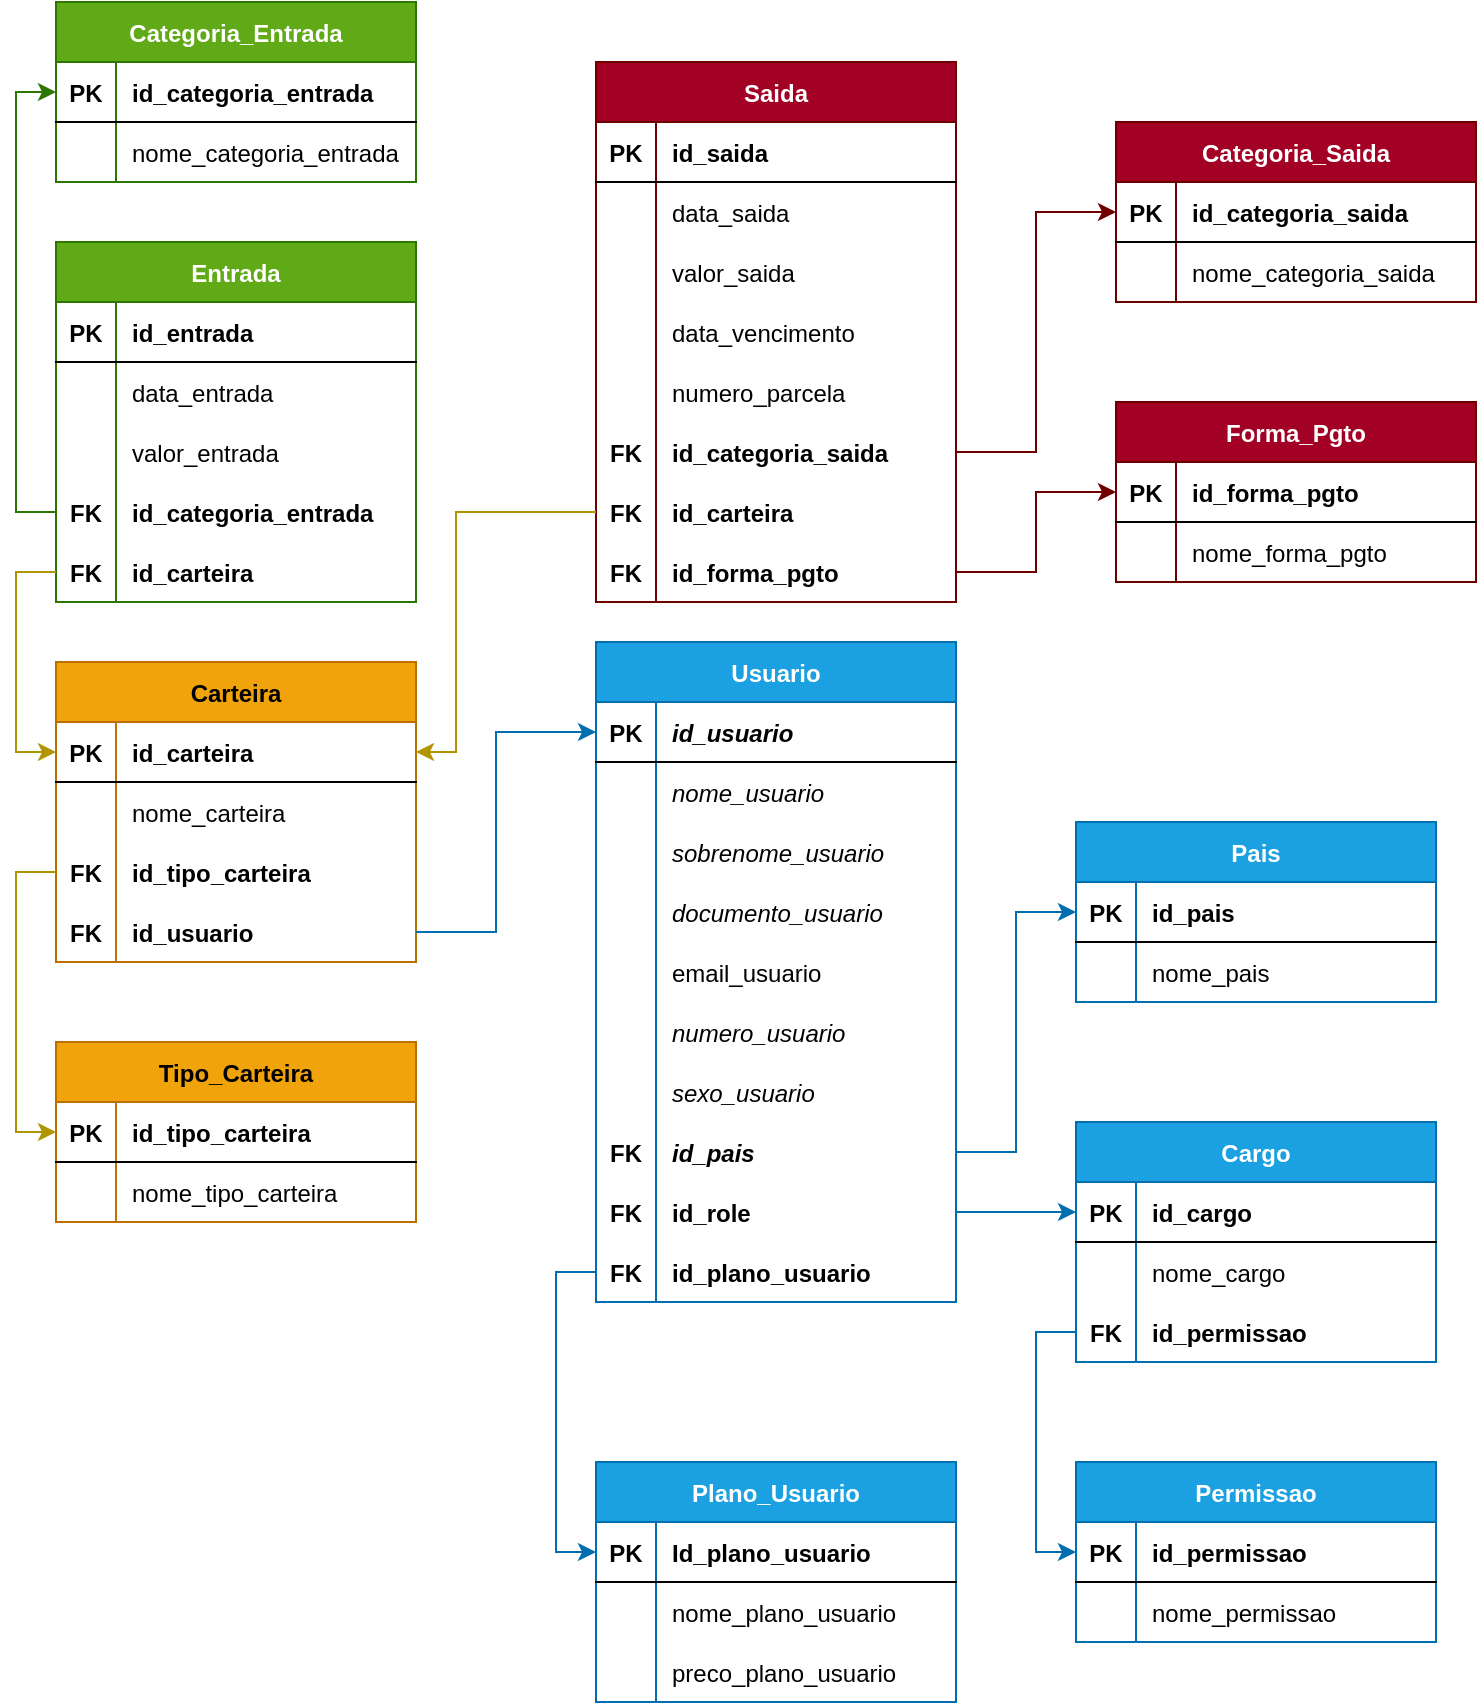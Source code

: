 <mxfile version="15.3.3" type="github" pages="2">
  <diagram id="R2lEEEUBdFMjLlhIrx00" name="Page-1">
    <mxGraphModel dx="1566" dy="747" grid="1" gridSize="10" guides="1" tooltips="1" connect="1" arrows="1" fold="1" page="1" pageScale="1" pageWidth="850" pageHeight="1100" math="0" shadow="0" extFonts="Permanent Marker^https://fonts.googleapis.com/css?family=Permanent+Marker">
      <root>
        <mxCell id="0" />
        <mxCell id="1" parent="0" />
        <mxCell id="KoFPKXpxiQxEbp8HU2bz-55" value="Categoria_Entrada" style="shape=table;startSize=30;container=1;collapsible=1;childLayout=tableLayout;fixedRows=1;rowLines=0;fontStyle=1;align=center;resizeLast=1;fillColor=#60a917;strokeColor=#2D7600;fontColor=#ffffff;" parent="1" vertex="1">
          <mxGeometry x="70" y="80" width="180" height="90" as="geometry" />
        </mxCell>
        <mxCell id="KoFPKXpxiQxEbp8HU2bz-56" value="" style="shape=partialRectangle;collapsible=0;dropTarget=0;pointerEvents=0;fillColor=none;top=0;left=0;bottom=1;right=0;points=[[0,0.5],[1,0.5]];portConstraint=eastwest;fontStyle=0" parent="KoFPKXpxiQxEbp8HU2bz-55" vertex="1">
          <mxGeometry y="30" width="180" height="30" as="geometry" />
        </mxCell>
        <mxCell id="KoFPKXpxiQxEbp8HU2bz-57" value="PK" style="shape=partialRectangle;connectable=0;fillColor=none;top=0;left=0;bottom=0;right=0;fontStyle=1;overflow=hidden;" parent="KoFPKXpxiQxEbp8HU2bz-56" vertex="1">
          <mxGeometry width="30" height="30" as="geometry" />
        </mxCell>
        <mxCell id="KoFPKXpxiQxEbp8HU2bz-58" value="id_categoria_entrada" style="shape=partialRectangle;connectable=0;fillColor=none;top=0;left=0;bottom=0;right=0;align=left;spacingLeft=6;fontStyle=1;overflow=hidden;" parent="KoFPKXpxiQxEbp8HU2bz-56" vertex="1">
          <mxGeometry x="30" width="150" height="30" as="geometry" />
        </mxCell>
        <mxCell id="KoFPKXpxiQxEbp8HU2bz-59" value="" style="shape=partialRectangle;collapsible=0;dropTarget=0;pointerEvents=0;fillColor=none;top=0;left=0;bottom=0;right=0;points=[[0,0.5],[1,0.5]];portConstraint=eastwest;fontStyle=0" parent="KoFPKXpxiQxEbp8HU2bz-55" vertex="1">
          <mxGeometry y="60" width="180" height="30" as="geometry" />
        </mxCell>
        <mxCell id="KoFPKXpxiQxEbp8HU2bz-60" value="" style="shape=partialRectangle;connectable=0;fillColor=none;top=0;left=0;bottom=0;right=0;editable=1;overflow=hidden;fontStyle=0" parent="KoFPKXpxiQxEbp8HU2bz-59" vertex="1">
          <mxGeometry width="30" height="30" as="geometry" />
        </mxCell>
        <mxCell id="KoFPKXpxiQxEbp8HU2bz-61" value="nome_categoria_entrada" style="shape=partialRectangle;connectable=0;fillColor=none;top=0;left=0;bottom=0;right=0;align=left;spacingLeft=6;overflow=hidden;fontStyle=0" parent="KoFPKXpxiQxEbp8HU2bz-59" vertex="1">
          <mxGeometry x="30" width="150" height="30" as="geometry" />
        </mxCell>
        <mxCell id="KoFPKXpxiQxEbp8HU2bz-71" value="Entrada" style="shape=table;startSize=30;container=1;collapsible=1;childLayout=tableLayout;fixedRows=1;rowLines=0;fontStyle=1;align=center;resizeLast=1;fillColor=#60a917;strokeColor=#2D7600;fontColor=#ffffff;" parent="1" vertex="1">
          <mxGeometry x="70" y="200" width="180" height="180" as="geometry" />
        </mxCell>
        <mxCell id="KoFPKXpxiQxEbp8HU2bz-72" value="" style="shape=partialRectangle;collapsible=0;dropTarget=0;pointerEvents=0;fillColor=none;top=0;left=0;bottom=1;right=0;points=[[0,0.5],[1,0.5]];portConstraint=eastwest;fontStyle=0" parent="KoFPKXpxiQxEbp8HU2bz-71" vertex="1">
          <mxGeometry y="30" width="180" height="30" as="geometry" />
        </mxCell>
        <mxCell id="KoFPKXpxiQxEbp8HU2bz-73" value="PK" style="shape=partialRectangle;connectable=0;fillColor=none;top=0;left=0;bottom=0;right=0;fontStyle=1;overflow=hidden;" parent="KoFPKXpxiQxEbp8HU2bz-72" vertex="1">
          <mxGeometry width="30" height="30" as="geometry" />
        </mxCell>
        <mxCell id="KoFPKXpxiQxEbp8HU2bz-74" value="id_entrada" style="shape=partialRectangle;connectable=0;fillColor=none;top=0;left=0;bottom=0;right=0;align=left;spacingLeft=6;fontStyle=1;overflow=hidden;" parent="KoFPKXpxiQxEbp8HU2bz-72" vertex="1">
          <mxGeometry x="30" width="150" height="30" as="geometry" />
        </mxCell>
        <mxCell id="KoFPKXpxiQxEbp8HU2bz-75" value="" style="shape=partialRectangle;collapsible=0;dropTarget=0;pointerEvents=0;fillColor=none;top=0;left=0;bottom=0;right=0;points=[[0,0.5],[1,0.5]];portConstraint=eastwest;fontStyle=0" parent="KoFPKXpxiQxEbp8HU2bz-71" vertex="1">
          <mxGeometry y="60" width="180" height="30" as="geometry" />
        </mxCell>
        <mxCell id="KoFPKXpxiQxEbp8HU2bz-76" value="" style="shape=partialRectangle;connectable=0;fillColor=none;top=0;left=0;bottom=0;right=0;editable=1;overflow=hidden;fontStyle=0" parent="KoFPKXpxiQxEbp8HU2bz-75" vertex="1">
          <mxGeometry width="30" height="30" as="geometry" />
        </mxCell>
        <mxCell id="KoFPKXpxiQxEbp8HU2bz-77" value="data_entrada" style="shape=partialRectangle;connectable=0;fillColor=none;top=0;left=0;bottom=0;right=0;align=left;spacingLeft=6;overflow=hidden;fontStyle=0" parent="KoFPKXpxiQxEbp8HU2bz-75" vertex="1">
          <mxGeometry x="30" width="150" height="30" as="geometry" />
        </mxCell>
        <mxCell id="KoFPKXpxiQxEbp8HU2bz-78" value="" style="shape=partialRectangle;collapsible=0;dropTarget=0;pointerEvents=0;fillColor=none;top=0;left=0;bottom=0;right=0;points=[[0,0.5],[1,0.5]];portConstraint=eastwest;fontStyle=0" parent="KoFPKXpxiQxEbp8HU2bz-71" vertex="1">
          <mxGeometry y="90" width="180" height="30" as="geometry" />
        </mxCell>
        <mxCell id="KoFPKXpxiQxEbp8HU2bz-79" value="" style="shape=partialRectangle;connectable=0;fillColor=none;top=0;left=0;bottom=0;right=0;editable=1;overflow=hidden;fontStyle=0" parent="KoFPKXpxiQxEbp8HU2bz-78" vertex="1">
          <mxGeometry width="30" height="30" as="geometry" />
        </mxCell>
        <mxCell id="KoFPKXpxiQxEbp8HU2bz-80" value="valor_entrada" style="shape=partialRectangle;connectable=0;fillColor=none;top=0;left=0;bottom=0;right=0;align=left;spacingLeft=6;overflow=hidden;fontStyle=0" parent="KoFPKXpxiQxEbp8HU2bz-78" vertex="1">
          <mxGeometry x="30" width="150" height="30" as="geometry" />
        </mxCell>
        <mxCell id="KoFPKXpxiQxEbp8HU2bz-81" value="" style="shape=partialRectangle;collapsible=0;dropTarget=0;pointerEvents=0;fillColor=none;top=0;left=0;bottom=0;right=0;points=[[0,0.5],[1,0.5]];portConstraint=eastwest;fontStyle=0" parent="KoFPKXpxiQxEbp8HU2bz-71" vertex="1">
          <mxGeometry y="120" width="180" height="30" as="geometry" />
        </mxCell>
        <mxCell id="KoFPKXpxiQxEbp8HU2bz-82" value="FK" style="shape=partialRectangle;connectable=0;fillColor=none;top=0;left=0;bottom=0;right=0;editable=1;overflow=hidden;fontStyle=1" parent="KoFPKXpxiQxEbp8HU2bz-81" vertex="1">
          <mxGeometry width="30" height="30" as="geometry" />
        </mxCell>
        <mxCell id="KoFPKXpxiQxEbp8HU2bz-83" value="id_categoria_entrada" style="shape=partialRectangle;connectable=0;fillColor=none;top=0;left=0;bottom=0;right=0;align=left;spacingLeft=6;overflow=hidden;fontStyle=1" parent="KoFPKXpxiQxEbp8HU2bz-81" vertex="1">
          <mxGeometry x="30" width="150" height="30" as="geometry" />
        </mxCell>
        <mxCell id="KoFPKXpxiQxEbp8HU2bz-84" value="" style="shape=partialRectangle;collapsible=0;dropTarget=0;pointerEvents=0;fillColor=none;top=0;left=0;bottom=0;right=0;points=[[0,0.5],[1,0.5]];portConstraint=eastwest;fontStyle=0" parent="KoFPKXpxiQxEbp8HU2bz-71" vertex="1">
          <mxGeometry y="150" width="180" height="30" as="geometry" />
        </mxCell>
        <mxCell id="KoFPKXpxiQxEbp8HU2bz-85" value="FK" style="shape=partialRectangle;connectable=0;fillColor=none;top=0;left=0;bottom=0;right=0;editable=1;overflow=hidden;fontStyle=1" parent="KoFPKXpxiQxEbp8HU2bz-84" vertex="1">
          <mxGeometry width="30" height="30" as="geometry" />
        </mxCell>
        <mxCell id="KoFPKXpxiQxEbp8HU2bz-86" value="id_carteira" style="shape=partialRectangle;connectable=0;fillColor=none;top=0;left=0;bottom=0;right=0;align=left;spacingLeft=6;overflow=hidden;fontStyle=1" parent="KoFPKXpxiQxEbp8HU2bz-84" vertex="1">
          <mxGeometry x="30" width="150" height="30" as="geometry" />
        </mxCell>
        <mxCell id="KoFPKXpxiQxEbp8HU2bz-87" value="Usuario" style="shape=table;startSize=30;container=1;collapsible=1;childLayout=tableLayout;fixedRows=1;rowLines=0;fontStyle=1;align=center;resizeLast=1;fillColor=#1ba1e2;strokeColor=#006EAF;fontColor=#ffffff;" parent="1" vertex="1">
          <mxGeometry x="340" y="400" width="180" height="330" as="geometry" />
        </mxCell>
        <mxCell id="KoFPKXpxiQxEbp8HU2bz-88" value="" style="shape=partialRectangle;collapsible=0;dropTarget=0;pointerEvents=0;fillColor=none;top=0;left=0;bottom=1;right=0;points=[[0,0.5],[1,0.5]];portConstraint=eastwest;fontStyle=2" parent="KoFPKXpxiQxEbp8HU2bz-87" vertex="1">
          <mxGeometry y="30" width="180" height="30" as="geometry" />
        </mxCell>
        <mxCell id="KoFPKXpxiQxEbp8HU2bz-89" value="PK" style="shape=partialRectangle;connectable=0;fillColor=none;top=0;left=0;bottom=0;right=0;fontStyle=1;overflow=hidden;" parent="KoFPKXpxiQxEbp8HU2bz-88" vertex="1">
          <mxGeometry width="30" height="30" as="geometry" />
        </mxCell>
        <mxCell id="KoFPKXpxiQxEbp8HU2bz-90" value="id_usuario" style="shape=partialRectangle;connectable=0;fillColor=none;top=0;left=0;bottom=0;right=0;align=left;spacingLeft=6;fontStyle=3;overflow=hidden;" parent="KoFPKXpxiQxEbp8HU2bz-88" vertex="1">
          <mxGeometry x="30" width="150" height="30" as="geometry" />
        </mxCell>
        <mxCell id="KoFPKXpxiQxEbp8HU2bz-91" value="" style="shape=partialRectangle;collapsible=0;dropTarget=0;pointerEvents=0;fillColor=none;top=0;left=0;bottom=0;right=0;points=[[0,0.5],[1,0.5]];portConstraint=eastwest;fontStyle=0" parent="KoFPKXpxiQxEbp8HU2bz-87" vertex="1">
          <mxGeometry y="60" width="180" height="30" as="geometry" />
        </mxCell>
        <mxCell id="KoFPKXpxiQxEbp8HU2bz-92" value="" style="shape=partialRectangle;connectable=0;fillColor=none;top=0;left=0;bottom=0;right=0;editable=1;overflow=hidden;fontStyle=0" parent="KoFPKXpxiQxEbp8HU2bz-91" vertex="1">
          <mxGeometry width="30" height="30" as="geometry" />
        </mxCell>
        <mxCell id="KoFPKXpxiQxEbp8HU2bz-93" value="nome_usuario   " style="shape=partialRectangle;connectable=0;fillColor=none;top=0;left=0;bottom=0;right=0;align=left;spacingLeft=6;overflow=hidden;fontStyle=2" parent="KoFPKXpxiQxEbp8HU2bz-91" vertex="1">
          <mxGeometry x="30" width="150" height="30" as="geometry" />
        </mxCell>
        <mxCell id="KoFPKXpxiQxEbp8HU2bz-94" value="" style="shape=partialRectangle;collapsible=0;dropTarget=0;pointerEvents=0;fillColor=none;top=0;left=0;bottom=0;right=0;points=[[0,0.5],[1,0.5]];portConstraint=eastwest;fontStyle=0" parent="KoFPKXpxiQxEbp8HU2bz-87" vertex="1">
          <mxGeometry y="90" width="180" height="30" as="geometry" />
        </mxCell>
        <mxCell id="KoFPKXpxiQxEbp8HU2bz-95" value="" style="shape=partialRectangle;connectable=0;fillColor=none;top=0;left=0;bottom=0;right=0;editable=1;overflow=hidden;fontStyle=0" parent="KoFPKXpxiQxEbp8HU2bz-94" vertex="1">
          <mxGeometry width="30" height="30" as="geometry" />
        </mxCell>
        <mxCell id="KoFPKXpxiQxEbp8HU2bz-96" value="sobrenome_usuario" style="shape=partialRectangle;connectable=0;fillColor=none;top=0;left=0;bottom=0;right=0;align=left;spacingLeft=6;overflow=hidden;fontStyle=2" parent="KoFPKXpxiQxEbp8HU2bz-94" vertex="1">
          <mxGeometry x="30" width="150" height="30" as="geometry" />
        </mxCell>
        <mxCell id="KoFPKXpxiQxEbp8HU2bz-107" value="" style="shape=partialRectangle;collapsible=0;dropTarget=0;pointerEvents=0;fillColor=none;top=0;left=0;bottom=0;right=0;points=[[0,0.5],[1,0.5]];portConstraint=eastwest;fontStyle=0" parent="KoFPKXpxiQxEbp8HU2bz-87" vertex="1">
          <mxGeometry y="120" width="180" height="30" as="geometry" />
        </mxCell>
        <mxCell id="KoFPKXpxiQxEbp8HU2bz-108" value="" style="shape=partialRectangle;connectable=0;fillColor=none;top=0;left=0;bottom=0;right=0;editable=1;overflow=hidden;fontStyle=0" parent="KoFPKXpxiQxEbp8HU2bz-107" vertex="1">
          <mxGeometry width="30" height="30" as="geometry" />
        </mxCell>
        <mxCell id="KoFPKXpxiQxEbp8HU2bz-109" value="documento_usuario" style="shape=partialRectangle;connectable=0;fillColor=none;top=0;left=0;bottom=0;right=0;align=left;spacingLeft=6;overflow=hidden;fontStyle=2" parent="KoFPKXpxiQxEbp8HU2bz-107" vertex="1">
          <mxGeometry x="30" width="150" height="30" as="geometry" />
        </mxCell>
        <mxCell id="KoFPKXpxiQxEbp8HU2bz-97" value="" style="shape=partialRectangle;collapsible=0;dropTarget=0;pointerEvents=0;fillColor=none;top=0;left=0;bottom=0;right=0;points=[[0,0.5],[1,0.5]];portConstraint=eastwest;fontStyle=0" parent="KoFPKXpxiQxEbp8HU2bz-87" vertex="1">
          <mxGeometry y="150" width="180" height="30" as="geometry" />
        </mxCell>
        <mxCell id="KoFPKXpxiQxEbp8HU2bz-98" value="" style="shape=partialRectangle;connectable=0;fillColor=none;top=0;left=0;bottom=0;right=0;editable=1;overflow=hidden;fontStyle=0" parent="KoFPKXpxiQxEbp8HU2bz-97" vertex="1">
          <mxGeometry width="30" height="30" as="geometry" />
        </mxCell>
        <mxCell id="KoFPKXpxiQxEbp8HU2bz-99" value="email_usuario" style="shape=partialRectangle;connectable=0;fillColor=none;top=0;left=0;bottom=0;right=0;align=left;spacingLeft=6;overflow=hidden;fontStyle=0" parent="KoFPKXpxiQxEbp8HU2bz-97" vertex="1">
          <mxGeometry x="30" width="150" height="30" as="geometry" />
        </mxCell>
        <mxCell id="KoFPKXpxiQxEbp8HU2bz-100" value="" style="shape=partialRectangle;collapsible=0;dropTarget=0;pointerEvents=0;fillColor=none;top=0;left=0;bottom=0;right=0;points=[[0,0.5],[1,0.5]];portConstraint=eastwest;fontStyle=0" parent="KoFPKXpxiQxEbp8HU2bz-87" vertex="1">
          <mxGeometry y="180" width="180" height="30" as="geometry" />
        </mxCell>
        <mxCell id="KoFPKXpxiQxEbp8HU2bz-101" value="" style="shape=partialRectangle;connectable=0;fillColor=none;top=0;left=0;bottom=0;right=0;editable=1;overflow=hidden;fontStyle=0" parent="KoFPKXpxiQxEbp8HU2bz-100" vertex="1">
          <mxGeometry width="30" height="30" as="geometry" />
        </mxCell>
        <mxCell id="KoFPKXpxiQxEbp8HU2bz-102" value="numero_usuario" style="shape=partialRectangle;connectable=0;fillColor=none;top=0;left=0;bottom=0;right=0;align=left;spacingLeft=6;overflow=hidden;fontStyle=2" parent="KoFPKXpxiQxEbp8HU2bz-100" vertex="1">
          <mxGeometry x="30" width="150" height="30" as="geometry" />
        </mxCell>
        <mxCell id="KoFPKXpxiQxEbp8HU2bz-110" value="" style="shape=partialRectangle;collapsible=0;dropTarget=0;pointerEvents=0;fillColor=none;top=0;left=0;bottom=0;right=0;points=[[0,0.5],[1,0.5]];portConstraint=eastwest;fontStyle=0" parent="KoFPKXpxiQxEbp8HU2bz-87" vertex="1">
          <mxGeometry y="210" width="180" height="30" as="geometry" />
        </mxCell>
        <mxCell id="KoFPKXpxiQxEbp8HU2bz-111" value="" style="shape=partialRectangle;connectable=0;fillColor=none;top=0;left=0;bottom=0;right=0;editable=1;overflow=hidden;fontStyle=0" parent="KoFPKXpxiQxEbp8HU2bz-110" vertex="1">
          <mxGeometry width="30" height="30" as="geometry" />
        </mxCell>
        <mxCell id="KoFPKXpxiQxEbp8HU2bz-112" value="sexo_usuario" style="shape=partialRectangle;connectable=0;fillColor=none;top=0;left=0;bottom=0;right=0;align=left;spacingLeft=6;overflow=hidden;fontStyle=2" parent="KoFPKXpxiQxEbp8HU2bz-110" vertex="1">
          <mxGeometry x="30" width="150" height="30" as="geometry" />
        </mxCell>
        <mxCell id="KoFPKXpxiQxEbp8HU2bz-141" value="" style="shape=partialRectangle;collapsible=0;dropTarget=0;pointerEvents=0;fillColor=none;top=0;left=0;bottom=0;right=0;points=[[0,0.5],[1,0.5]];portConstraint=eastwest;fontStyle=0" parent="KoFPKXpxiQxEbp8HU2bz-87" vertex="1">
          <mxGeometry y="240" width="180" height="30" as="geometry" />
        </mxCell>
        <mxCell id="KoFPKXpxiQxEbp8HU2bz-142" value="FK" style="shape=partialRectangle;connectable=0;fillColor=none;top=0;left=0;bottom=0;right=0;editable=1;overflow=hidden;fontStyle=1" parent="KoFPKXpxiQxEbp8HU2bz-141" vertex="1">
          <mxGeometry width="30" height="30" as="geometry" />
        </mxCell>
        <mxCell id="KoFPKXpxiQxEbp8HU2bz-143" value="id_pais" style="shape=partialRectangle;connectable=0;fillColor=none;top=0;left=0;bottom=0;right=0;align=left;spacingLeft=6;overflow=hidden;fontStyle=3" parent="KoFPKXpxiQxEbp8HU2bz-141" vertex="1">
          <mxGeometry x="30" width="150" height="30" as="geometry" />
        </mxCell>
        <mxCell id="KoFPKXpxiQxEbp8HU2bz-144" value="" style="shape=partialRectangle;collapsible=0;dropTarget=0;pointerEvents=0;fillColor=none;top=0;left=0;bottom=0;right=0;points=[[0,0.5],[1,0.5]];portConstraint=eastwest;fontStyle=0" parent="KoFPKXpxiQxEbp8HU2bz-87" vertex="1">
          <mxGeometry y="270" width="180" height="30" as="geometry" />
        </mxCell>
        <mxCell id="KoFPKXpxiQxEbp8HU2bz-145" value="FK" style="shape=partialRectangle;connectable=0;fillColor=none;top=0;left=0;bottom=0;right=0;editable=1;overflow=hidden;fontStyle=1" parent="KoFPKXpxiQxEbp8HU2bz-144" vertex="1">
          <mxGeometry width="30" height="30" as="geometry" />
        </mxCell>
        <mxCell id="KoFPKXpxiQxEbp8HU2bz-146" value="id_role" style="shape=partialRectangle;connectable=0;fillColor=none;top=0;left=0;bottom=0;right=0;align=left;spacingLeft=6;overflow=hidden;fontStyle=1" parent="KoFPKXpxiQxEbp8HU2bz-144" vertex="1">
          <mxGeometry x="30" width="150" height="30" as="geometry" />
        </mxCell>
        <mxCell id="KoFPKXpxiQxEbp8HU2bz-113" value="" style="shape=partialRectangle;collapsible=0;dropTarget=0;pointerEvents=0;fillColor=none;top=0;left=0;bottom=0;right=0;points=[[0,0.5],[1,0.5]];portConstraint=eastwest;fontStyle=0" parent="KoFPKXpxiQxEbp8HU2bz-87" vertex="1">
          <mxGeometry y="300" width="180" height="30" as="geometry" />
        </mxCell>
        <mxCell id="KoFPKXpxiQxEbp8HU2bz-114" value="FK" style="shape=partialRectangle;connectable=0;fillColor=none;top=0;left=0;bottom=0;right=0;editable=1;overflow=hidden;fontStyle=1" parent="KoFPKXpxiQxEbp8HU2bz-113" vertex="1">
          <mxGeometry width="30" height="30" as="geometry" />
        </mxCell>
        <mxCell id="KoFPKXpxiQxEbp8HU2bz-115" value="id_plano_usuario" style="shape=partialRectangle;connectable=0;fillColor=none;top=0;left=0;bottom=0;right=0;align=left;spacingLeft=6;overflow=hidden;fontStyle=1" parent="KoFPKXpxiQxEbp8HU2bz-113" vertex="1">
          <mxGeometry x="30" width="150" height="30" as="geometry" />
        </mxCell>
        <mxCell id="KoFPKXpxiQxEbp8HU2bz-149" value="Saida" style="shape=table;startSize=30;container=1;collapsible=1;childLayout=tableLayout;fixedRows=1;rowLines=0;fontStyle=1;align=center;resizeLast=1;fillColor=#a20025;strokeColor=#6F0000;fontColor=#ffffff;" parent="1" vertex="1">
          <mxGeometry x="340" y="110" width="180" height="270" as="geometry" />
        </mxCell>
        <mxCell id="KoFPKXpxiQxEbp8HU2bz-150" value="" style="shape=partialRectangle;collapsible=0;dropTarget=0;pointerEvents=0;fillColor=none;top=0;left=0;bottom=1;right=0;points=[[0,0.5],[1,0.5]];portConstraint=eastwest;fontStyle=0" parent="KoFPKXpxiQxEbp8HU2bz-149" vertex="1">
          <mxGeometry y="30" width="180" height="30" as="geometry" />
        </mxCell>
        <mxCell id="KoFPKXpxiQxEbp8HU2bz-151" value="PK" style="shape=partialRectangle;connectable=0;fillColor=none;top=0;left=0;bottom=0;right=0;fontStyle=1;overflow=hidden;" parent="KoFPKXpxiQxEbp8HU2bz-150" vertex="1">
          <mxGeometry width="30" height="30" as="geometry" />
        </mxCell>
        <mxCell id="KoFPKXpxiQxEbp8HU2bz-152" value="id_saida" style="shape=partialRectangle;connectable=0;fillColor=none;top=0;left=0;bottom=0;right=0;align=left;spacingLeft=6;fontStyle=1;overflow=hidden;" parent="KoFPKXpxiQxEbp8HU2bz-150" vertex="1">
          <mxGeometry x="30" width="150" height="30" as="geometry" />
        </mxCell>
        <mxCell id="KoFPKXpxiQxEbp8HU2bz-153" value="" style="shape=partialRectangle;collapsible=0;dropTarget=0;pointerEvents=0;fillColor=none;top=0;left=0;bottom=0;right=0;points=[[0,0.5],[1,0.5]];portConstraint=eastwest;fontStyle=0" parent="KoFPKXpxiQxEbp8HU2bz-149" vertex="1">
          <mxGeometry y="60" width="180" height="30" as="geometry" />
        </mxCell>
        <mxCell id="KoFPKXpxiQxEbp8HU2bz-154" value="" style="shape=partialRectangle;connectable=0;fillColor=none;top=0;left=0;bottom=0;right=0;editable=1;overflow=hidden;fontStyle=0" parent="KoFPKXpxiQxEbp8HU2bz-153" vertex="1">
          <mxGeometry width="30" height="30" as="geometry" />
        </mxCell>
        <mxCell id="KoFPKXpxiQxEbp8HU2bz-155" value="data_saida" style="shape=partialRectangle;connectable=0;fillColor=none;top=0;left=0;bottom=0;right=0;align=left;spacingLeft=6;overflow=hidden;fontStyle=0" parent="KoFPKXpxiQxEbp8HU2bz-153" vertex="1">
          <mxGeometry x="30" width="150" height="30" as="geometry" />
        </mxCell>
        <mxCell id="KoFPKXpxiQxEbp8HU2bz-156" value="" style="shape=partialRectangle;collapsible=0;dropTarget=0;pointerEvents=0;fillColor=none;top=0;left=0;bottom=0;right=0;points=[[0,0.5],[1,0.5]];portConstraint=eastwest;fontStyle=0" parent="KoFPKXpxiQxEbp8HU2bz-149" vertex="1">
          <mxGeometry y="90" width="180" height="30" as="geometry" />
        </mxCell>
        <mxCell id="KoFPKXpxiQxEbp8HU2bz-157" value="" style="shape=partialRectangle;connectable=0;fillColor=none;top=0;left=0;bottom=0;right=0;editable=1;overflow=hidden;fontStyle=0" parent="KoFPKXpxiQxEbp8HU2bz-156" vertex="1">
          <mxGeometry width="30" height="30" as="geometry" />
        </mxCell>
        <mxCell id="KoFPKXpxiQxEbp8HU2bz-158" value="valor_saida" style="shape=partialRectangle;connectable=0;fillColor=none;top=0;left=0;bottom=0;right=0;align=left;spacingLeft=6;overflow=hidden;fontStyle=0" parent="KoFPKXpxiQxEbp8HU2bz-156" vertex="1">
          <mxGeometry x="30" width="150" height="30" as="geometry" />
        </mxCell>
        <mxCell id="KoFPKXpxiQxEbp8HU2bz-294" value="" style="shape=partialRectangle;collapsible=0;dropTarget=0;pointerEvents=0;fillColor=none;top=0;left=0;bottom=0;right=0;points=[[0,0.5],[1,0.5]];portConstraint=eastwest;fontStyle=0" parent="KoFPKXpxiQxEbp8HU2bz-149" vertex="1">
          <mxGeometry y="120" width="180" height="30" as="geometry" />
        </mxCell>
        <mxCell id="KoFPKXpxiQxEbp8HU2bz-295" value="" style="shape=partialRectangle;connectable=0;fillColor=none;top=0;left=0;bottom=0;right=0;editable=1;overflow=hidden;fontStyle=0" parent="KoFPKXpxiQxEbp8HU2bz-294" vertex="1">
          <mxGeometry width="30" height="30" as="geometry" />
        </mxCell>
        <mxCell id="KoFPKXpxiQxEbp8HU2bz-296" value="data_vencimento" style="shape=partialRectangle;connectable=0;fillColor=none;top=0;left=0;bottom=0;right=0;align=left;spacingLeft=6;overflow=hidden;fontStyle=0" parent="KoFPKXpxiQxEbp8HU2bz-294" vertex="1">
          <mxGeometry x="30" width="150" height="30" as="geometry" />
        </mxCell>
        <mxCell id="KoFPKXpxiQxEbp8HU2bz-297" value="" style="shape=partialRectangle;collapsible=0;dropTarget=0;pointerEvents=0;fillColor=none;top=0;left=0;bottom=0;right=0;points=[[0,0.5],[1,0.5]];portConstraint=eastwest;fontStyle=0" parent="KoFPKXpxiQxEbp8HU2bz-149" vertex="1">
          <mxGeometry y="150" width="180" height="30" as="geometry" />
        </mxCell>
        <mxCell id="KoFPKXpxiQxEbp8HU2bz-298" value="" style="shape=partialRectangle;connectable=0;fillColor=none;top=0;left=0;bottom=0;right=0;editable=1;overflow=hidden;fontStyle=0" parent="KoFPKXpxiQxEbp8HU2bz-297" vertex="1">
          <mxGeometry width="30" height="30" as="geometry" />
        </mxCell>
        <mxCell id="KoFPKXpxiQxEbp8HU2bz-299" value="numero_parcela" style="shape=partialRectangle;connectable=0;fillColor=none;top=0;left=0;bottom=0;right=0;align=left;spacingLeft=6;overflow=hidden;fontStyle=0" parent="KoFPKXpxiQxEbp8HU2bz-297" vertex="1">
          <mxGeometry x="30" width="150" height="30" as="geometry" />
        </mxCell>
        <mxCell id="KoFPKXpxiQxEbp8HU2bz-159" value="" style="shape=partialRectangle;collapsible=0;dropTarget=0;pointerEvents=0;fillColor=none;top=0;left=0;bottom=0;right=0;points=[[0,0.5],[1,0.5]];portConstraint=eastwest;fontStyle=0" parent="KoFPKXpxiQxEbp8HU2bz-149" vertex="1">
          <mxGeometry y="180" width="180" height="30" as="geometry" />
        </mxCell>
        <mxCell id="KoFPKXpxiQxEbp8HU2bz-160" value="FK" style="shape=partialRectangle;connectable=0;fillColor=none;top=0;left=0;bottom=0;right=0;editable=1;overflow=hidden;fontStyle=1" parent="KoFPKXpxiQxEbp8HU2bz-159" vertex="1">
          <mxGeometry width="30" height="30" as="geometry" />
        </mxCell>
        <mxCell id="KoFPKXpxiQxEbp8HU2bz-161" value="id_categoria_saida" style="shape=partialRectangle;connectable=0;fillColor=none;top=0;left=0;bottom=0;right=0;align=left;spacingLeft=6;overflow=hidden;fontStyle=1" parent="KoFPKXpxiQxEbp8HU2bz-159" vertex="1">
          <mxGeometry x="30" width="150" height="30" as="geometry" />
        </mxCell>
        <mxCell id="KoFPKXpxiQxEbp8HU2bz-179" value="" style="shape=partialRectangle;collapsible=0;dropTarget=0;pointerEvents=0;fillColor=none;top=0;left=0;bottom=0;right=0;points=[[0,0.5],[1,0.5]];portConstraint=eastwest;fontStyle=0" parent="KoFPKXpxiQxEbp8HU2bz-149" vertex="1">
          <mxGeometry y="210" width="180" height="30" as="geometry" />
        </mxCell>
        <mxCell id="KoFPKXpxiQxEbp8HU2bz-180" value="FK" style="shape=partialRectangle;connectable=0;fillColor=none;top=0;left=0;bottom=0;right=0;editable=1;overflow=hidden;fontStyle=1" parent="KoFPKXpxiQxEbp8HU2bz-179" vertex="1">
          <mxGeometry width="30" height="30" as="geometry" />
        </mxCell>
        <mxCell id="KoFPKXpxiQxEbp8HU2bz-181" value="id_carteira" style="shape=partialRectangle;connectable=0;fillColor=none;top=0;left=0;bottom=0;right=0;align=left;spacingLeft=6;overflow=hidden;fontStyle=1" parent="KoFPKXpxiQxEbp8HU2bz-179" vertex="1">
          <mxGeometry x="30" width="150" height="30" as="geometry" />
        </mxCell>
        <mxCell id="BZ2Tf834eMLsJ2kfNv1p-8" value="" style="shape=partialRectangle;collapsible=0;dropTarget=0;pointerEvents=0;fillColor=none;top=0;left=0;bottom=0;right=0;points=[[0,0.5],[1,0.5]];portConstraint=eastwest;fontStyle=0" parent="KoFPKXpxiQxEbp8HU2bz-149" vertex="1">
          <mxGeometry y="240" width="180" height="30" as="geometry" />
        </mxCell>
        <mxCell id="BZ2Tf834eMLsJ2kfNv1p-9" value="FK" style="shape=partialRectangle;connectable=0;fillColor=none;top=0;left=0;bottom=0;right=0;editable=1;overflow=hidden;fontStyle=1" parent="BZ2Tf834eMLsJ2kfNv1p-8" vertex="1">
          <mxGeometry width="30" height="30" as="geometry" />
        </mxCell>
        <mxCell id="BZ2Tf834eMLsJ2kfNv1p-10" value="id_forma_pgto" style="shape=partialRectangle;connectable=0;fillColor=none;top=0;left=0;bottom=0;right=0;align=left;spacingLeft=6;overflow=hidden;fontStyle=1" parent="BZ2Tf834eMLsJ2kfNv1p-8" vertex="1">
          <mxGeometry x="30" width="150" height="30" as="geometry" />
        </mxCell>
        <mxCell id="KoFPKXpxiQxEbp8HU2bz-166" value="Categoria_Saida" style="shape=table;startSize=30;container=1;collapsible=1;childLayout=tableLayout;fixedRows=1;rowLines=0;fontStyle=1;align=center;resizeLast=1;fillColor=#a20025;strokeColor=#6F0000;fontColor=#ffffff;" parent="1" vertex="1">
          <mxGeometry x="600" y="140" width="180" height="90" as="geometry" />
        </mxCell>
        <mxCell id="KoFPKXpxiQxEbp8HU2bz-167" value="" style="shape=partialRectangle;collapsible=0;dropTarget=0;pointerEvents=0;fillColor=none;top=0;left=0;bottom=1;right=0;points=[[0,0.5],[1,0.5]];portConstraint=eastwest;fontStyle=0" parent="KoFPKXpxiQxEbp8HU2bz-166" vertex="1">
          <mxGeometry y="30" width="180" height="30" as="geometry" />
        </mxCell>
        <mxCell id="KoFPKXpxiQxEbp8HU2bz-168" value="PK" style="shape=partialRectangle;connectable=0;fillColor=none;top=0;left=0;bottom=0;right=0;fontStyle=1;overflow=hidden;" parent="KoFPKXpxiQxEbp8HU2bz-167" vertex="1">
          <mxGeometry width="30" height="30" as="geometry" />
        </mxCell>
        <mxCell id="KoFPKXpxiQxEbp8HU2bz-169" value="id_categoria_saida" style="shape=partialRectangle;connectable=0;fillColor=none;top=0;left=0;bottom=0;right=0;align=left;spacingLeft=6;fontStyle=1;overflow=hidden;" parent="KoFPKXpxiQxEbp8HU2bz-167" vertex="1">
          <mxGeometry x="30" width="150" height="30" as="geometry" />
        </mxCell>
        <mxCell id="KoFPKXpxiQxEbp8HU2bz-170" value="" style="shape=partialRectangle;collapsible=0;dropTarget=0;pointerEvents=0;fillColor=none;top=0;left=0;bottom=0;right=0;points=[[0,0.5],[1,0.5]];portConstraint=eastwest;fontStyle=0" parent="KoFPKXpxiQxEbp8HU2bz-166" vertex="1">
          <mxGeometry y="60" width="180" height="30" as="geometry" />
        </mxCell>
        <mxCell id="KoFPKXpxiQxEbp8HU2bz-171" value="" style="shape=partialRectangle;connectable=0;fillColor=none;top=0;left=0;bottom=0;right=0;editable=1;overflow=hidden;fontStyle=0" parent="KoFPKXpxiQxEbp8HU2bz-170" vertex="1">
          <mxGeometry width="30" height="30" as="geometry" />
        </mxCell>
        <mxCell id="KoFPKXpxiQxEbp8HU2bz-172" value="nome_categoria_saida" style="shape=partialRectangle;connectable=0;fillColor=none;top=0;left=0;bottom=0;right=0;align=left;spacingLeft=6;overflow=hidden;fontStyle=0" parent="KoFPKXpxiQxEbp8HU2bz-170" vertex="1">
          <mxGeometry x="30" width="150" height="30" as="geometry" />
        </mxCell>
        <mxCell id="KoFPKXpxiQxEbp8HU2bz-184" value="Cargo" style="shape=table;startSize=30;container=1;collapsible=1;childLayout=tableLayout;fixedRows=1;rowLines=0;fontStyle=1;align=center;resizeLast=1;fillColor=#1ba1e2;strokeColor=#006EAF;fontColor=#ffffff;" parent="1" vertex="1">
          <mxGeometry x="580" y="640" width="180" height="120" as="geometry" />
        </mxCell>
        <mxCell id="KoFPKXpxiQxEbp8HU2bz-185" value="" style="shape=partialRectangle;collapsible=0;dropTarget=0;pointerEvents=0;fillColor=none;top=0;left=0;bottom=1;right=0;points=[[0,0.5],[1,0.5]];portConstraint=eastwest;fontStyle=0" parent="KoFPKXpxiQxEbp8HU2bz-184" vertex="1">
          <mxGeometry y="30" width="180" height="30" as="geometry" />
        </mxCell>
        <mxCell id="KoFPKXpxiQxEbp8HU2bz-186" value="PK" style="shape=partialRectangle;connectable=0;fillColor=none;top=0;left=0;bottom=0;right=0;fontStyle=1;overflow=hidden;" parent="KoFPKXpxiQxEbp8HU2bz-185" vertex="1">
          <mxGeometry width="30" height="30" as="geometry" />
        </mxCell>
        <mxCell id="KoFPKXpxiQxEbp8HU2bz-187" value="id_cargo" style="shape=partialRectangle;connectable=0;fillColor=none;top=0;left=0;bottom=0;right=0;align=left;spacingLeft=6;fontStyle=1;overflow=hidden;" parent="KoFPKXpxiQxEbp8HU2bz-185" vertex="1">
          <mxGeometry x="30" width="150" height="30" as="geometry" />
        </mxCell>
        <mxCell id="KoFPKXpxiQxEbp8HU2bz-188" value="" style="shape=partialRectangle;collapsible=0;dropTarget=0;pointerEvents=0;fillColor=none;top=0;left=0;bottom=0;right=0;points=[[0,0.5],[1,0.5]];portConstraint=eastwest;fontStyle=0" parent="KoFPKXpxiQxEbp8HU2bz-184" vertex="1">
          <mxGeometry y="60" width="180" height="30" as="geometry" />
        </mxCell>
        <mxCell id="KoFPKXpxiQxEbp8HU2bz-189" value="" style="shape=partialRectangle;connectable=0;fillColor=none;top=0;left=0;bottom=0;right=0;editable=1;overflow=hidden;fontStyle=0" parent="KoFPKXpxiQxEbp8HU2bz-188" vertex="1">
          <mxGeometry width="30" height="30" as="geometry" />
        </mxCell>
        <mxCell id="KoFPKXpxiQxEbp8HU2bz-190" value="nome_cargo" style="shape=partialRectangle;connectable=0;fillColor=none;top=0;left=0;bottom=0;right=0;align=left;spacingLeft=6;overflow=hidden;fontStyle=0" parent="KoFPKXpxiQxEbp8HU2bz-188" vertex="1">
          <mxGeometry x="30" width="150" height="30" as="geometry" />
        </mxCell>
        <mxCell id="KoFPKXpxiQxEbp8HU2bz-257" value="" style="shape=partialRectangle;collapsible=0;dropTarget=0;pointerEvents=0;fillColor=none;top=0;left=0;bottom=0;right=0;points=[[0,0.5],[1,0.5]];portConstraint=eastwest;fontStyle=0" parent="KoFPKXpxiQxEbp8HU2bz-184" vertex="1">
          <mxGeometry y="90" width="180" height="30" as="geometry" />
        </mxCell>
        <mxCell id="KoFPKXpxiQxEbp8HU2bz-258" value="FK" style="shape=partialRectangle;connectable=0;fillColor=none;top=0;left=0;bottom=0;right=0;editable=1;overflow=hidden;fontStyle=1" parent="KoFPKXpxiQxEbp8HU2bz-257" vertex="1">
          <mxGeometry width="30" height="30" as="geometry" />
        </mxCell>
        <mxCell id="KoFPKXpxiQxEbp8HU2bz-259" value="id_permissao" style="shape=partialRectangle;connectable=0;fillColor=none;top=0;left=0;bottom=0;right=0;align=left;spacingLeft=6;overflow=hidden;fontStyle=1" parent="KoFPKXpxiQxEbp8HU2bz-257" vertex="1">
          <mxGeometry x="30" width="150" height="30" as="geometry" />
        </mxCell>
        <mxCell id="KoFPKXpxiQxEbp8HU2bz-224" value="Tipo_Carteira" style="shape=table;startSize=30;container=1;collapsible=1;childLayout=tableLayout;fixedRows=1;rowLines=0;fontStyle=1;align=center;resizeLast=1;fillColor=#f0a30a;strokeColor=#BD7000;fontColor=#000000;" parent="1" vertex="1">
          <mxGeometry x="70" y="600" width="180" height="90" as="geometry" />
        </mxCell>
        <mxCell id="KoFPKXpxiQxEbp8HU2bz-225" value="" style="shape=partialRectangle;collapsible=0;dropTarget=0;pointerEvents=0;fillColor=none;top=0;left=0;bottom=1;right=0;points=[[0,0.5],[1,0.5]];portConstraint=eastwest;fontStyle=0" parent="KoFPKXpxiQxEbp8HU2bz-224" vertex="1">
          <mxGeometry y="30" width="180" height="30" as="geometry" />
        </mxCell>
        <mxCell id="KoFPKXpxiQxEbp8HU2bz-226" value="PK" style="shape=partialRectangle;connectable=0;fillColor=none;top=0;left=0;bottom=0;right=0;fontStyle=1;overflow=hidden;" parent="KoFPKXpxiQxEbp8HU2bz-225" vertex="1">
          <mxGeometry width="30" height="30" as="geometry" />
        </mxCell>
        <mxCell id="KoFPKXpxiQxEbp8HU2bz-227" value="id_tipo_carteira" style="shape=partialRectangle;connectable=0;fillColor=none;top=0;left=0;bottom=0;right=0;align=left;spacingLeft=6;fontStyle=1;overflow=hidden;" parent="KoFPKXpxiQxEbp8HU2bz-225" vertex="1">
          <mxGeometry x="30" width="150" height="30" as="geometry" />
        </mxCell>
        <mxCell id="KoFPKXpxiQxEbp8HU2bz-228" value="" style="shape=partialRectangle;collapsible=0;dropTarget=0;pointerEvents=0;fillColor=none;top=0;left=0;bottom=0;right=0;points=[[0,0.5],[1,0.5]];portConstraint=eastwest;fontStyle=0" parent="KoFPKXpxiQxEbp8HU2bz-224" vertex="1">
          <mxGeometry y="60" width="180" height="30" as="geometry" />
        </mxCell>
        <mxCell id="KoFPKXpxiQxEbp8HU2bz-229" value="" style="shape=partialRectangle;connectable=0;fillColor=none;top=0;left=0;bottom=0;right=0;editable=1;overflow=hidden;fontStyle=0" parent="KoFPKXpxiQxEbp8HU2bz-228" vertex="1">
          <mxGeometry width="30" height="30" as="geometry" />
        </mxCell>
        <mxCell id="KoFPKXpxiQxEbp8HU2bz-230" value="nome_tipo_carteira" style="shape=partialRectangle;connectable=0;fillColor=none;top=0;left=0;bottom=0;right=0;align=left;spacingLeft=6;overflow=hidden;fontStyle=0" parent="KoFPKXpxiQxEbp8HU2bz-228" vertex="1">
          <mxGeometry x="30" width="150" height="30" as="geometry" />
        </mxCell>
        <mxCell id="KoFPKXpxiQxEbp8HU2bz-237" value="Plano_Usuario" style="shape=table;startSize=30;container=1;collapsible=1;childLayout=tableLayout;fixedRows=1;rowLines=0;fontStyle=1;align=center;resizeLast=1;fillColor=#1ba1e2;strokeColor=#006EAF;fontColor=#ffffff;" parent="1" vertex="1">
          <mxGeometry x="340" y="810" width="180" height="120" as="geometry" />
        </mxCell>
        <mxCell id="KoFPKXpxiQxEbp8HU2bz-238" value="" style="shape=partialRectangle;collapsible=0;dropTarget=0;pointerEvents=0;fillColor=none;top=0;left=0;bottom=1;right=0;points=[[0,0.5],[1,0.5]];portConstraint=eastwest;fontStyle=0" parent="KoFPKXpxiQxEbp8HU2bz-237" vertex="1">
          <mxGeometry y="30" width="180" height="30" as="geometry" />
        </mxCell>
        <mxCell id="KoFPKXpxiQxEbp8HU2bz-239" value="PK" style="shape=partialRectangle;connectable=0;fillColor=none;top=0;left=0;bottom=0;right=0;fontStyle=1;overflow=hidden;" parent="KoFPKXpxiQxEbp8HU2bz-238" vertex="1">
          <mxGeometry width="30" height="30" as="geometry" />
        </mxCell>
        <mxCell id="KoFPKXpxiQxEbp8HU2bz-240" value="Id_plano_usuario" style="shape=partialRectangle;connectable=0;fillColor=none;top=0;left=0;bottom=0;right=0;align=left;spacingLeft=6;fontStyle=1;overflow=hidden;" parent="KoFPKXpxiQxEbp8HU2bz-238" vertex="1">
          <mxGeometry x="30" width="150" height="30" as="geometry" />
        </mxCell>
        <mxCell id="KoFPKXpxiQxEbp8HU2bz-241" value="" style="shape=partialRectangle;collapsible=0;dropTarget=0;pointerEvents=0;fillColor=none;top=0;left=0;bottom=0;right=0;points=[[0,0.5],[1,0.5]];portConstraint=eastwest;fontStyle=0" parent="KoFPKXpxiQxEbp8HU2bz-237" vertex="1">
          <mxGeometry y="60" width="180" height="30" as="geometry" />
        </mxCell>
        <mxCell id="KoFPKXpxiQxEbp8HU2bz-242" value="" style="shape=partialRectangle;connectable=0;fillColor=none;top=0;left=0;bottom=0;right=0;editable=1;overflow=hidden;fontStyle=0" parent="KoFPKXpxiQxEbp8HU2bz-241" vertex="1">
          <mxGeometry width="30" height="30" as="geometry" />
        </mxCell>
        <mxCell id="KoFPKXpxiQxEbp8HU2bz-243" value="nome_plano_usuario" style="shape=partialRectangle;connectable=0;fillColor=none;top=0;left=0;bottom=0;right=0;align=left;spacingLeft=6;overflow=hidden;fontStyle=0" parent="KoFPKXpxiQxEbp8HU2bz-241" vertex="1">
          <mxGeometry x="30" width="150" height="30" as="geometry" />
        </mxCell>
        <mxCell id="KoFPKXpxiQxEbp8HU2bz-244" value="" style="shape=partialRectangle;collapsible=0;dropTarget=0;pointerEvents=0;fillColor=none;top=0;left=0;bottom=0;right=0;points=[[0,0.5],[1,0.5]];portConstraint=eastwest;fontStyle=0" parent="KoFPKXpxiQxEbp8HU2bz-237" vertex="1">
          <mxGeometry y="90" width="180" height="30" as="geometry" />
        </mxCell>
        <mxCell id="KoFPKXpxiQxEbp8HU2bz-245" value="" style="shape=partialRectangle;connectable=0;fillColor=none;top=0;left=0;bottom=0;right=0;editable=1;overflow=hidden;fontStyle=0" parent="KoFPKXpxiQxEbp8HU2bz-244" vertex="1">
          <mxGeometry width="30" height="30" as="geometry" />
        </mxCell>
        <mxCell id="KoFPKXpxiQxEbp8HU2bz-246" value="preco_plano_usuario" style="shape=partialRectangle;connectable=0;fillColor=none;top=0;left=0;bottom=0;right=0;align=left;spacingLeft=6;overflow=hidden;fontStyle=0" parent="KoFPKXpxiQxEbp8HU2bz-244" vertex="1">
          <mxGeometry x="30" width="150" height="30" as="geometry" />
        </mxCell>
        <mxCell id="KoFPKXpxiQxEbp8HU2bz-247" value="Pais" style="shape=table;startSize=30;container=1;collapsible=1;childLayout=tableLayout;fixedRows=1;rowLines=0;fontStyle=1;align=center;resizeLast=1;fillColor=#1ba1e2;strokeColor=#006EAF;fontColor=#ffffff;" parent="1" vertex="1">
          <mxGeometry x="580" y="490" width="180" height="90" as="geometry" />
        </mxCell>
        <mxCell id="KoFPKXpxiQxEbp8HU2bz-248" value="" style="shape=partialRectangle;collapsible=0;dropTarget=0;pointerEvents=0;fillColor=none;top=0;left=0;bottom=1;right=0;points=[[0,0.5],[1,0.5]];portConstraint=eastwest;fontStyle=0" parent="KoFPKXpxiQxEbp8HU2bz-247" vertex="1">
          <mxGeometry y="30" width="180" height="30" as="geometry" />
        </mxCell>
        <mxCell id="KoFPKXpxiQxEbp8HU2bz-249" value="PK" style="shape=partialRectangle;connectable=0;fillColor=none;top=0;left=0;bottom=0;right=0;fontStyle=1;overflow=hidden;" parent="KoFPKXpxiQxEbp8HU2bz-248" vertex="1">
          <mxGeometry width="30" height="30" as="geometry" />
        </mxCell>
        <mxCell id="KoFPKXpxiQxEbp8HU2bz-250" value="id_pais" style="shape=partialRectangle;connectable=0;fillColor=none;top=0;left=0;bottom=0;right=0;align=left;spacingLeft=6;fontStyle=1;overflow=hidden;" parent="KoFPKXpxiQxEbp8HU2bz-248" vertex="1">
          <mxGeometry x="30" width="150" height="30" as="geometry" />
        </mxCell>
        <mxCell id="KoFPKXpxiQxEbp8HU2bz-251" value="" style="shape=partialRectangle;collapsible=0;dropTarget=0;pointerEvents=0;fillColor=none;top=0;left=0;bottom=0;right=0;points=[[0,0.5],[1,0.5]];portConstraint=eastwest;fontStyle=0" parent="KoFPKXpxiQxEbp8HU2bz-247" vertex="1">
          <mxGeometry y="60" width="180" height="30" as="geometry" />
        </mxCell>
        <mxCell id="KoFPKXpxiQxEbp8HU2bz-252" value="" style="shape=partialRectangle;connectable=0;fillColor=none;top=0;left=0;bottom=0;right=0;editable=1;overflow=hidden;fontStyle=0" parent="KoFPKXpxiQxEbp8HU2bz-251" vertex="1">
          <mxGeometry width="30" height="30" as="geometry" />
        </mxCell>
        <mxCell id="KoFPKXpxiQxEbp8HU2bz-253" value="nome_pais" style="shape=partialRectangle;connectable=0;fillColor=none;top=0;left=0;bottom=0;right=0;align=left;spacingLeft=6;overflow=hidden;fontStyle=0" parent="KoFPKXpxiQxEbp8HU2bz-251" vertex="1">
          <mxGeometry x="30" width="150" height="30" as="geometry" />
        </mxCell>
        <mxCell id="KoFPKXpxiQxEbp8HU2bz-254" style="edgeStyle=orthogonalEdgeStyle;rounded=0;orthogonalLoop=1;jettySize=auto;html=1;entryX=0;entryY=0.5;entryDx=0;entryDy=0;exitX=1;exitY=0.5;exitDx=0;exitDy=0;fillColor=#1ba1e2;strokeColor=#006EAF;fontStyle=0" parent="1" source="KoFPKXpxiQxEbp8HU2bz-141" target="KoFPKXpxiQxEbp8HU2bz-248" edge="1">
          <mxGeometry relative="1" as="geometry">
            <Array as="points">
              <mxPoint x="550" y="655" />
              <mxPoint x="550" y="535" />
            </Array>
          </mxGeometry>
        </mxCell>
        <mxCell id="KoFPKXpxiQxEbp8HU2bz-255" style="edgeStyle=orthogonalEdgeStyle;rounded=0;orthogonalLoop=1;jettySize=auto;html=1;entryX=0;entryY=0.5;entryDx=0;entryDy=0;fillColor=#1ba1e2;strokeColor=#006EAF;fontStyle=0" parent="1" source="KoFPKXpxiQxEbp8HU2bz-144" target="KoFPKXpxiQxEbp8HU2bz-185" edge="1">
          <mxGeometry relative="1" as="geometry" />
        </mxCell>
        <mxCell id="KoFPKXpxiQxEbp8HU2bz-256" style="edgeStyle=orthogonalEdgeStyle;rounded=0;orthogonalLoop=1;jettySize=auto;html=1;entryX=0;entryY=0.5;entryDx=0;entryDy=0;fillColor=#1ba1e2;strokeColor=#006EAF;fontStyle=0" parent="1" source="KoFPKXpxiQxEbp8HU2bz-113" target="KoFPKXpxiQxEbp8HU2bz-238" edge="1">
          <mxGeometry relative="1" as="geometry" />
        </mxCell>
        <mxCell id="KoFPKXpxiQxEbp8HU2bz-260" value="Permissao" style="shape=table;startSize=30;container=1;collapsible=1;childLayout=tableLayout;fixedRows=1;rowLines=0;fontStyle=1;align=center;resizeLast=1;fillColor=#1ba1e2;strokeColor=#006EAF;fontColor=#ffffff;" parent="1" vertex="1">
          <mxGeometry x="580" y="810" width="180" height="90" as="geometry" />
        </mxCell>
        <mxCell id="KoFPKXpxiQxEbp8HU2bz-261" value="" style="shape=partialRectangle;collapsible=0;dropTarget=0;pointerEvents=0;fillColor=none;top=0;left=0;bottom=1;right=0;points=[[0,0.5],[1,0.5]];portConstraint=eastwest;fontStyle=0" parent="KoFPKXpxiQxEbp8HU2bz-260" vertex="1">
          <mxGeometry y="30" width="180" height="30" as="geometry" />
        </mxCell>
        <mxCell id="KoFPKXpxiQxEbp8HU2bz-262" value="PK" style="shape=partialRectangle;connectable=0;fillColor=none;top=0;left=0;bottom=0;right=0;fontStyle=1;overflow=hidden;" parent="KoFPKXpxiQxEbp8HU2bz-261" vertex="1">
          <mxGeometry width="30" height="30" as="geometry" />
        </mxCell>
        <mxCell id="KoFPKXpxiQxEbp8HU2bz-263" value="id_permissao" style="shape=partialRectangle;connectable=0;fillColor=none;top=0;left=0;bottom=0;right=0;align=left;spacingLeft=6;fontStyle=1;overflow=hidden;" parent="KoFPKXpxiQxEbp8HU2bz-261" vertex="1">
          <mxGeometry x="30" width="150" height="30" as="geometry" />
        </mxCell>
        <mxCell id="KoFPKXpxiQxEbp8HU2bz-264" value="" style="shape=partialRectangle;collapsible=0;dropTarget=0;pointerEvents=0;fillColor=none;top=0;left=0;bottom=0;right=0;points=[[0,0.5],[1,0.5]];portConstraint=eastwest;fontStyle=0" parent="KoFPKXpxiQxEbp8HU2bz-260" vertex="1">
          <mxGeometry y="60" width="180" height="30" as="geometry" />
        </mxCell>
        <mxCell id="KoFPKXpxiQxEbp8HU2bz-265" value="" style="shape=partialRectangle;connectable=0;fillColor=none;top=0;left=0;bottom=0;right=0;editable=1;overflow=hidden;fontStyle=0" parent="KoFPKXpxiQxEbp8HU2bz-264" vertex="1">
          <mxGeometry width="30" height="30" as="geometry" />
        </mxCell>
        <mxCell id="KoFPKXpxiQxEbp8HU2bz-266" value="nome_permissao" style="shape=partialRectangle;connectable=0;fillColor=none;top=0;left=0;bottom=0;right=0;align=left;spacingLeft=6;overflow=hidden;fontStyle=0" parent="KoFPKXpxiQxEbp8HU2bz-264" vertex="1">
          <mxGeometry x="30" width="150" height="30" as="geometry" />
        </mxCell>
        <mxCell id="KoFPKXpxiQxEbp8HU2bz-272" style="edgeStyle=orthogonalEdgeStyle;rounded=0;orthogonalLoop=1;jettySize=auto;html=1;exitX=0;exitY=0.5;exitDx=0;exitDy=0;entryX=0;entryY=0.5;entryDx=0;entryDy=0;fillColor=#1ba1e2;strokeColor=#006EAF;fontStyle=0" parent="1" source="KoFPKXpxiQxEbp8HU2bz-257" target="KoFPKXpxiQxEbp8HU2bz-261" edge="1">
          <mxGeometry relative="1" as="geometry" />
        </mxCell>
        <mxCell id="KoFPKXpxiQxEbp8HU2bz-274" value="Carteira" style="shape=table;startSize=30;container=1;collapsible=1;childLayout=tableLayout;fixedRows=1;rowLines=0;fontStyle=1;align=center;resizeLast=1;fillColor=#f0a30a;strokeColor=#BD7000;fontColor=#000000;" parent="1" vertex="1">
          <mxGeometry x="70" y="410" width="180" height="150" as="geometry" />
        </mxCell>
        <mxCell id="KoFPKXpxiQxEbp8HU2bz-275" value="" style="shape=partialRectangle;collapsible=0;dropTarget=0;pointerEvents=0;fillColor=none;top=0;left=0;bottom=1;right=0;points=[[0,0.5],[1,0.5]];portConstraint=eastwest;fontStyle=0" parent="KoFPKXpxiQxEbp8HU2bz-274" vertex="1">
          <mxGeometry y="30" width="180" height="30" as="geometry" />
        </mxCell>
        <mxCell id="KoFPKXpxiQxEbp8HU2bz-276" value="PK" style="shape=partialRectangle;connectable=0;fillColor=none;top=0;left=0;bottom=0;right=0;fontStyle=1;overflow=hidden;" parent="KoFPKXpxiQxEbp8HU2bz-275" vertex="1">
          <mxGeometry width="30" height="30" as="geometry" />
        </mxCell>
        <mxCell id="KoFPKXpxiQxEbp8HU2bz-277" value="id_carteira" style="shape=partialRectangle;connectable=0;fillColor=none;top=0;left=0;bottom=0;right=0;align=left;spacingLeft=6;fontStyle=1;overflow=hidden;" parent="KoFPKXpxiQxEbp8HU2bz-275" vertex="1">
          <mxGeometry x="30" width="150" height="30" as="geometry" />
        </mxCell>
        <mxCell id="KoFPKXpxiQxEbp8HU2bz-278" value="" style="shape=partialRectangle;collapsible=0;dropTarget=0;pointerEvents=0;fillColor=none;top=0;left=0;bottom=0;right=0;points=[[0,0.5],[1,0.5]];portConstraint=eastwest;fontStyle=0" parent="KoFPKXpxiQxEbp8HU2bz-274" vertex="1">
          <mxGeometry y="60" width="180" height="30" as="geometry" />
        </mxCell>
        <mxCell id="KoFPKXpxiQxEbp8HU2bz-279" value="" style="shape=partialRectangle;connectable=0;fillColor=none;top=0;left=0;bottom=0;right=0;editable=1;overflow=hidden;fontStyle=0" parent="KoFPKXpxiQxEbp8HU2bz-278" vertex="1">
          <mxGeometry width="30" height="30" as="geometry" />
        </mxCell>
        <mxCell id="KoFPKXpxiQxEbp8HU2bz-280" value="nome_carteira" style="shape=partialRectangle;connectable=0;fillColor=none;top=0;left=0;bottom=0;right=0;align=left;spacingLeft=6;overflow=hidden;fontStyle=0" parent="KoFPKXpxiQxEbp8HU2bz-278" vertex="1">
          <mxGeometry x="30" width="150" height="30" as="geometry" />
        </mxCell>
        <mxCell id="KoFPKXpxiQxEbp8HU2bz-302" value="" style="shape=partialRectangle;collapsible=0;dropTarget=0;pointerEvents=0;fillColor=none;top=0;left=0;bottom=0;right=0;points=[[0,0.5],[1,0.5]];portConstraint=eastwest;fontStyle=0" parent="KoFPKXpxiQxEbp8HU2bz-274" vertex="1">
          <mxGeometry y="90" width="180" height="30" as="geometry" />
        </mxCell>
        <mxCell id="KoFPKXpxiQxEbp8HU2bz-303" value="FK" style="shape=partialRectangle;connectable=0;fillColor=none;top=0;left=0;bottom=0;right=0;editable=1;overflow=hidden;fontStyle=1" parent="KoFPKXpxiQxEbp8HU2bz-302" vertex="1">
          <mxGeometry width="30" height="30" as="geometry" />
        </mxCell>
        <mxCell id="KoFPKXpxiQxEbp8HU2bz-304" value="id_tipo_carteira" style="shape=partialRectangle;connectable=0;fillColor=none;top=0;left=0;bottom=0;right=0;align=left;spacingLeft=6;overflow=hidden;fontStyle=1" parent="KoFPKXpxiQxEbp8HU2bz-302" vertex="1">
          <mxGeometry x="30" width="150" height="30" as="geometry" />
        </mxCell>
        <mxCell id="KoFPKXpxiQxEbp8HU2bz-309" value="" style="shape=partialRectangle;collapsible=0;dropTarget=0;pointerEvents=0;fillColor=none;top=0;left=0;bottom=0;right=0;points=[[0,0.5],[1,0.5]];portConstraint=eastwest;fontStyle=0" parent="KoFPKXpxiQxEbp8HU2bz-274" vertex="1">
          <mxGeometry y="120" width="180" height="30" as="geometry" />
        </mxCell>
        <mxCell id="KoFPKXpxiQxEbp8HU2bz-310" value="FK" style="shape=partialRectangle;connectable=0;fillColor=none;top=0;left=0;bottom=0;right=0;editable=1;overflow=hidden;fontStyle=1" parent="KoFPKXpxiQxEbp8HU2bz-309" vertex="1">
          <mxGeometry width="30" height="30" as="geometry" />
        </mxCell>
        <mxCell id="KoFPKXpxiQxEbp8HU2bz-311" value="id_usuario" style="shape=partialRectangle;connectable=0;fillColor=none;top=0;left=0;bottom=0;right=0;align=left;spacingLeft=6;overflow=hidden;fontStyle=1" parent="KoFPKXpxiQxEbp8HU2bz-309" vertex="1">
          <mxGeometry x="30" width="150" height="30" as="geometry" />
        </mxCell>
        <mxCell id="KoFPKXpxiQxEbp8HU2bz-281" style="edgeStyle=orthogonalEdgeStyle;rounded=0;orthogonalLoop=1;jettySize=auto;html=1;exitX=1;exitY=0.5;exitDx=0;exitDy=0;entryX=0;entryY=0.5;entryDx=0;entryDy=0;fillColor=#a20025;strokeColor=#6F0000;fontStyle=0" parent="1" source="KoFPKXpxiQxEbp8HU2bz-159" target="KoFPKXpxiQxEbp8HU2bz-167" edge="1">
          <mxGeometry relative="1" as="geometry" />
        </mxCell>
        <mxCell id="KoFPKXpxiQxEbp8HU2bz-290" style="edgeStyle=orthogonalEdgeStyle;rounded=0;orthogonalLoop=1;jettySize=auto;html=1;exitX=0;exitY=0.5;exitDx=0;exitDy=0;entryX=0;entryY=0.5;entryDx=0;entryDy=0;fillColor=#e3c800;strokeColor=#B09500;fontStyle=0" parent="1" source="KoFPKXpxiQxEbp8HU2bz-84" target="KoFPKXpxiQxEbp8HU2bz-275" edge="1">
          <mxGeometry relative="1" as="geometry" />
        </mxCell>
        <mxCell id="KoFPKXpxiQxEbp8HU2bz-307" style="edgeStyle=orthogonalEdgeStyle;rounded=0;orthogonalLoop=1;jettySize=auto;html=1;entryX=0;entryY=0.5;entryDx=0;entryDy=0;fillColor=#60a917;strokeColor=#2D7600;fontStyle=0" parent="1" source="KoFPKXpxiQxEbp8HU2bz-81" target="KoFPKXpxiQxEbp8HU2bz-56" edge="1">
          <mxGeometry relative="1" as="geometry" />
        </mxCell>
        <mxCell id="KoFPKXpxiQxEbp8HU2bz-313" style="edgeStyle=orthogonalEdgeStyle;rounded=0;orthogonalLoop=1;jettySize=auto;html=1;entryX=1;entryY=0.5;entryDx=0;entryDy=0;fillColor=#e3c800;strokeColor=#B09500;fontStyle=0" parent="1" source="KoFPKXpxiQxEbp8HU2bz-179" target="KoFPKXpxiQxEbp8HU2bz-275" edge="1">
          <mxGeometry relative="1" as="geometry">
            <Array as="points">
              <mxPoint x="270" y="335" />
              <mxPoint x="270" y="455" />
            </Array>
          </mxGeometry>
        </mxCell>
        <mxCell id="KoFPKXpxiQxEbp8HU2bz-315" style="edgeStyle=orthogonalEdgeStyle;rounded=0;orthogonalLoop=1;jettySize=auto;html=1;entryX=0;entryY=0.5;entryDx=0;entryDy=0;fillColor=#1ba1e2;strokeColor=#006EAF;fontStyle=0" parent="1" source="KoFPKXpxiQxEbp8HU2bz-309" target="KoFPKXpxiQxEbp8HU2bz-88" edge="1">
          <mxGeometry relative="1" as="geometry">
            <Array as="points">
              <mxPoint x="290" y="545" />
              <mxPoint x="290" y="445" />
            </Array>
          </mxGeometry>
        </mxCell>
        <mxCell id="KoFPKXpxiQxEbp8HU2bz-316" style="edgeStyle=orthogonalEdgeStyle;rounded=0;orthogonalLoop=1;jettySize=auto;html=1;entryX=0;entryY=0.5;entryDx=0;entryDy=0;fillColor=#e3c800;strokeColor=#B09500;fontStyle=0" parent="1" source="KoFPKXpxiQxEbp8HU2bz-302" target="KoFPKXpxiQxEbp8HU2bz-225" edge="1">
          <mxGeometry relative="1" as="geometry" />
        </mxCell>
        <mxCell id="BZ2Tf834eMLsJ2kfNv1p-1" value="Forma_Pgto" style="shape=table;startSize=30;container=1;collapsible=1;childLayout=tableLayout;fixedRows=1;rowLines=0;fontStyle=1;align=center;resizeLast=1;fillColor=#a20025;strokeColor=#6F0000;fontColor=#ffffff;" parent="1" vertex="1">
          <mxGeometry x="600" y="280" width="180" height="90" as="geometry" />
        </mxCell>
        <mxCell id="BZ2Tf834eMLsJ2kfNv1p-2" value="" style="shape=partialRectangle;collapsible=0;dropTarget=0;pointerEvents=0;fillColor=none;top=0;left=0;bottom=1;right=0;points=[[0,0.5],[1,0.5]];portConstraint=eastwest;fontStyle=0" parent="BZ2Tf834eMLsJ2kfNv1p-1" vertex="1">
          <mxGeometry y="30" width="180" height="30" as="geometry" />
        </mxCell>
        <mxCell id="BZ2Tf834eMLsJ2kfNv1p-3" value="PK" style="shape=partialRectangle;connectable=0;fillColor=none;top=0;left=0;bottom=0;right=0;fontStyle=1;overflow=hidden;" parent="BZ2Tf834eMLsJ2kfNv1p-2" vertex="1">
          <mxGeometry width="30" height="30" as="geometry" />
        </mxCell>
        <mxCell id="BZ2Tf834eMLsJ2kfNv1p-4" value="id_forma_pgto" style="shape=partialRectangle;connectable=0;fillColor=none;top=0;left=0;bottom=0;right=0;align=left;spacingLeft=6;fontStyle=1;overflow=hidden;" parent="BZ2Tf834eMLsJ2kfNv1p-2" vertex="1">
          <mxGeometry x="30" width="150" height="30" as="geometry" />
        </mxCell>
        <mxCell id="BZ2Tf834eMLsJ2kfNv1p-5" value="" style="shape=partialRectangle;collapsible=0;dropTarget=0;pointerEvents=0;fillColor=none;top=0;left=0;bottom=0;right=0;points=[[0,0.5],[1,0.5]];portConstraint=eastwest;fontStyle=0" parent="BZ2Tf834eMLsJ2kfNv1p-1" vertex="1">
          <mxGeometry y="60" width="180" height="30" as="geometry" />
        </mxCell>
        <mxCell id="BZ2Tf834eMLsJ2kfNv1p-6" value="" style="shape=partialRectangle;connectable=0;fillColor=none;top=0;left=0;bottom=0;right=0;editable=1;overflow=hidden;fontStyle=0" parent="BZ2Tf834eMLsJ2kfNv1p-5" vertex="1">
          <mxGeometry width="30" height="30" as="geometry" />
        </mxCell>
        <mxCell id="BZ2Tf834eMLsJ2kfNv1p-7" value="nome_forma_pgto" style="shape=partialRectangle;connectable=0;fillColor=none;top=0;left=0;bottom=0;right=0;align=left;spacingLeft=6;overflow=hidden;fontStyle=0" parent="BZ2Tf834eMLsJ2kfNv1p-5" vertex="1">
          <mxGeometry x="30" width="150" height="30" as="geometry" />
        </mxCell>
        <mxCell id="BZ2Tf834eMLsJ2kfNv1p-11" value="" style="edgeStyle=orthogonalEdgeStyle;rounded=0;orthogonalLoop=1;jettySize=auto;html=1;entryX=0;entryY=0.5;entryDx=0;entryDy=0;fillColor=#a20025;strokeColor=#6F0000;fontStyle=0" parent="1" source="BZ2Tf834eMLsJ2kfNv1p-8" target="BZ2Tf834eMLsJ2kfNv1p-2" edge="1">
          <mxGeometry relative="1" as="geometry" />
        </mxCell>
      </root>
    </mxGraphModel>
  </diagram>
  <diagram name="Cópia do Page-1" id="EAmJLpJdOmQLvpE0D3y6">
    <mxGraphModel dx="1842" dy="879" grid="1" gridSize="10" guides="1" tooltips="1" connect="1" arrows="1" fold="1" page="1" pageScale="1" pageWidth="850" pageHeight="1100" math="0" shadow="0" extFonts="Permanent Marker^https://fonts.googleapis.com/css?family=Permanent+Marker">
      <root>
        <mxCell id="7l6sksDOk8wpoI1CwhbF-0" />
        <mxCell id="7l6sksDOk8wpoI1CwhbF-1" parent="7l6sksDOk8wpoI1CwhbF-0" />
        <mxCell id="7l6sksDOk8wpoI1CwhbF-2" value="entrada_categoria" style="shape=table;startSize=30;container=1;collapsible=1;childLayout=tableLayout;fixedRows=1;rowLines=0;fontStyle=1;align=center;resizeLast=1;fillColor=#60a917;strokeColor=#2D7600;fontColor=#ffffff;" parent="7l6sksDOk8wpoI1CwhbF-1" vertex="1">
          <mxGeometry x="40" y="562" width="200" height="120" as="geometry" />
        </mxCell>
        <mxCell id="7l6sksDOk8wpoI1CwhbF-3" value="" style="shape=partialRectangle;collapsible=0;dropTarget=0;pointerEvents=0;fillColor=none;top=0;left=0;bottom=1;right=0;points=[[0,0.5],[1,0.5]];portConstraint=eastwest;fontStyle=0" parent="7l6sksDOk8wpoI1CwhbF-2" vertex="1">
          <mxGeometry y="30" width="200" height="30" as="geometry" />
        </mxCell>
        <mxCell id="7l6sksDOk8wpoI1CwhbF-4" value="PK" style="shape=partialRectangle;connectable=0;fillColor=none;top=0;left=0;bottom=0;right=0;fontStyle=1;overflow=hidden;" parent="7l6sksDOk8wpoI1CwhbF-3" vertex="1">
          <mxGeometry width="30" height="30" as="geometry">
            <mxRectangle width="30" height="30" as="alternateBounds" />
          </mxGeometry>
        </mxCell>
        <mxCell id="7l6sksDOk8wpoI1CwhbF-5" value="id INT" style="shape=partialRectangle;connectable=0;fillColor=none;top=0;left=0;bottom=0;right=0;align=left;spacingLeft=6;fontStyle=1;overflow=hidden;" parent="7l6sksDOk8wpoI1CwhbF-3" vertex="1">
          <mxGeometry x="30" width="170" height="30" as="geometry">
            <mxRectangle width="170" height="30" as="alternateBounds" />
          </mxGeometry>
        </mxCell>
        <mxCell id="7l6sksDOk8wpoI1CwhbF-6" value="" style="shape=partialRectangle;collapsible=0;dropTarget=0;pointerEvents=0;fillColor=none;top=0;left=0;bottom=0;right=0;points=[[0,0.5],[1,0.5]];portConstraint=eastwest;fontStyle=0" parent="7l6sksDOk8wpoI1CwhbF-2" vertex="1">
          <mxGeometry y="60" width="200" height="30" as="geometry" />
        </mxCell>
        <mxCell id="7l6sksDOk8wpoI1CwhbF-7" value="" style="shape=partialRectangle;connectable=0;fillColor=none;top=0;left=0;bottom=0;right=0;editable=1;overflow=hidden;fontStyle=0" parent="7l6sksDOk8wpoI1CwhbF-6" vertex="1">
          <mxGeometry width="30" height="30" as="geometry">
            <mxRectangle width="30" height="30" as="alternateBounds" />
          </mxGeometry>
        </mxCell>
        <mxCell id="7l6sksDOk8wpoI1CwhbF-8" value="nome VARCHAR(50)" style="shape=partialRectangle;connectable=0;fillColor=none;top=0;left=0;bottom=0;right=0;align=left;spacingLeft=6;overflow=hidden;fontStyle=0" parent="7l6sksDOk8wpoI1CwhbF-6" vertex="1">
          <mxGeometry x="30" width="170" height="30" as="geometry">
            <mxRectangle width="170" height="30" as="alternateBounds" />
          </mxGeometry>
        </mxCell>
        <mxCell id="A2MaPBcprpKKL9k8aQ6L-24" value="" style="shape=partialRectangle;collapsible=0;dropTarget=0;pointerEvents=0;fillColor=none;top=0;left=0;bottom=0;right=0;points=[[0,0.5],[1,0.5]];portConstraint=eastwest;fontStyle=0" parent="7l6sksDOk8wpoI1CwhbF-2" vertex="1">
          <mxGeometry y="90" width="200" height="30" as="geometry" />
        </mxCell>
        <mxCell id="A2MaPBcprpKKL9k8aQ6L-25" value="" style="shape=partialRectangle;connectable=0;fillColor=none;top=0;left=0;bottom=0;right=0;editable=1;overflow=hidden;fontStyle=0" parent="A2MaPBcprpKKL9k8aQ6L-24" vertex="1">
          <mxGeometry width="30" height="30" as="geometry">
            <mxRectangle width="30" height="30" as="alternateBounds" />
          </mxGeometry>
        </mxCell>
        <mxCell id="A2MaPBcprpKKL9k8aQ6L-26" value="descricao VARCHAR(100)" style="shape=partialRectangle;connectable=0;fillColor=none;top=0;left=0;bottom=0;right=0;align=left;spacingLeft=6;overflow=hidden;fontStyle=0" parent="A2MaPBcprpKKL9k8aQ6L-24" vertex="1">
          <mxGeometry x="30" width="170" height="30" as="geometry">
            <mxRectangle width="170" height="30" as="alternateBounds" />
          </mxGeometry>
        </mxCell>
        <mxCell id="7l6sksDOk8wpoI1CwhbF-56" value="saida" style="shape=table;startSize=30;container=1;collapsible=1;childLayout=tableLayout;fixedRows=1;rowLines=0;fontStyle=1;align=center;resizeLast=1;fillColor=#e51400;strokeColor=#B20000;fontColor=#ffffff;" parent="7l6sksDOk8wpoI1CwhbF-1" vertex="1">
          <mxGeometry x="600" y="40" width="200" height="120" as="geometry" />
        </mxCell>
        <mxCell id="7l6sksDOk8wpoI1CwhbF-57" value="" style="shape=partialRectangle;collapsible=0;dropTarget=0;pointerEvents=0;fillColor=none;top=0;left=0;bottom=1;right=0;points=[[0,0.5],[1,0.5]];portConstraint=eastwest;fontStyle=0" parent="7l6sksDOk8wpoI1CwhbF-56" vertex="1">
          <mxGeometry y="30" width="200" height="30" as="geometry" />
        </mxCell>
        <mxCell id="7l6sksDOk8wpoI1CwhbF-58" value="PK" style="shape=partialRectangle;connectable=0;fillColor=none;top=0;left=0;bottom=0;right=0;fontStyle=1;overflow=hidden;" parent="7l6sksDOk8wpoI1CwhbF-57" vertex="1">
          <mxGeometry width="30" height="30" as="geometry">
            <mxRectangle width="30" height="30" as="alternateBounds" />
          </mxGeometry>
        </mxCell>
        <mxCell id="7l6sksDOk8wpoI1CwhbF-59" value="id INT" style="shape=partialRectangle;connectable=0;fillColor=none;top=0;left=0;bottom=0;right=0;align=left;spacingLeft=6;fontStyle=1;overflow=hidden;" parent="7l6sksDOk8wpoI1CwhbF-57" vertex="1">
          <mxGeometry x="30" width="170" height="30" as="geometry">
            <mxRectangle width="170" height="30" as="alternateBounds" />
          </mxGeometry>
        </mxCell>
        <mxCell id="7l6sksDOk8wpoI1CwhbF-464" value="" style="shape=partialRectangle;collapsible=0;dropTarget=0;pointerEvents=0;fillColor=none;top=0;left=0;bottom=0;right=0;points=[[0,0.5],[1,0.5]];portConstraint=eastwest;fontStyle=0" parent="7l6sksDOk8wpoI1CwhbF-56" vertex="1">
          <mxGeometry y="60" width="200" height="30" as="geometry" />
        </mxCell>
        <mxCell id="7l6sksDOk8wpoI1CwhbF-465" value="" style="shape=partialRectangle;connectable=0;fillColor=none;top=0;left=0;bottom=0;right=0;editable=1;overflow=hidden;fontStyle=0" parent="7l6sksDOk8wpoI1CwhbF-464" vertex="1">
          <mxGeometry width="30" height="30" as="geometry">
            <mxRectangle width="30" height="30" as="alternateBounds" />
          </mxGeometry>
        </mxCell>
        <mxCell id="7l6sksDOk8wpoI1CwhbF-466" value="descricao VARCHAR(100)" style="shape=partialRectangle;connectable=0;fillColor=none;top=0;left=0;bottom=0;right=0;align=left;spacingLeft=6;overflow=hidden;fontStyle=0" parent="7l6sksDOk8wpoI1CwhbF-464" vertex="1">
          <mxGeometry x="30" width="170" height="30" as="geometry">
            <mxRectangle width="170" height="30" as="alternateBounds" />
          </mxGeometry>
        </mxCell>
        <mxCell id="A2MaPBcprpKKL9k8aQ6L-27" value="" style="shape=partialRectangle;collapsible=0;dropTarget=0;pointerEvents=0;fillColor=none;top=0;left=0;bottom=0;right=0;points=[[0,0.5],[1,0.5]];portConstraint=eastwest;fontStyle=0" parent="7l6sksDOk8wpoI1CwhbF-56" vertex="1">
          <mxGeometry y="90" width="200" height="30" as="geometry" />
        </mxCell>
        <mxCell id="A2MaPBcprpKKL9k8aQ6L-28" value="FK" style="shape=partialRectangle;connectable=0;fillColor=none;top=0;left=0;bottom=0;right=0;editable=1;overflow=hidden;fontStyle=1" parent="A2MaPBcprpKKL9k8aQ6L-27" vertex="1">
          <mxGeometry width="30" height="30" as="geometry">
            <mxRectangle width="30" height="30" as="alternateBounds" />
          </mxGeometry>
        </mxCell>
        <mxCell id="A2MaPBcprpKKL9k8aQ6L-29" value="saida_categoria_id" style="shape=partialRectangle;connectable=0;fillColor=none;top=0;left=0;bottom=0;right=0;align=left;spacingLeft=6;overflow=hidden;fontStyle=1" parent="A2MaPBcprpKKL9k8aQ6L-27" vertex="1">
          <mxGeometry x="30" width="170" height="30" as="geometry">
            <mxRectangle width="170" height="30" as="alternateBounds" />
          </mxGeometry>
        </mxCell>
        <mxCell id="7l6sksDOk8wpoI1CwhbF-221" value="usuario" style="shape=table;startSize=30;container=1;collapsible=1;childLayout=tableLayout;fixedRows=1;rowLines=0;fontStyle=1;align=center;resizeLast=1;fillColor=#647687;strokeColor=default;fontColor=#ffffff;columnLines=1;resizeLastRow=0;metaEdit=0;" parent="7l6sksDOk8wpoI1CwhbF-1" vertex="1">
          <mxGeometry x="1400" y="225" width="240" height="600" as="geometry" />
        </mxCell>
        <mxCell id="7l6sksDOk8wpoI1CwhbF-222" value="" style="shape=partialRectangle;collapsible=0;dropTarget=0;pointerEvents=0;fillColor=none;top=0;left=0;bottom=1;right=0;points=[[0,0.5],[1,0.5]];portConstraint=eastwest;fontStyle=0" parent="7l6sksDOk8wpoI1CwhbF-221" vertex="1">
          <mxGeometry y="30" width="240" height="30" as="geometry" />
        </mxCell>
        <mxCell id="7l6sksDOk8wpoI1CwhbF-223" value="PK" style="shape=partialRectangle;connectable=0;fillColor=none;top=0;left=0;bottom=0;right=0;fontStyle=1;overflow=hidden;" parent="7l6sksDOk8wpoI1CwhbF-222" vertex="1">
          <mxGeometry width="30" height="30" as="geometry">
            <mxRectangle width="30" height="30" as="alternateBounds" />
          </mxGeometry>
        </mxCell>
        <mxCell id="7l6sksDOk8wpoI1CwhbF-224" value="id INT" style="shape=partialRectangle;connectable=0;fillColor=none;top=0;left=0;bottom=0;right=0;align=left;spacingLeft=6;fontStyle=1;overflow=hidden;" parent="7l6sksDOk8wpoI1CwhbF-222" vertex="1">
          <mxGeometry x="30" width="210" height="30" as="geometry">
            <mxRectangle width="210" height="30" as="alternateBounds" />
          </mxGeometry>
        </mxCell>
        <mxCell id="7l6sksDOk8wpoI1CwhbF-225" value="" style="shape=partialRectangle;collapsible=0;dropTarget=0;pointerEvents=0;fillColor=none;top=0;left=0;bottom=0;right=0;points=[[0,0.5],[1,0.5]];portConstraint=eastwest;fontStyle=0" parent="7l6sksDOk8wpoI1CwhbF-221" vertex="1">
          <mxGeometry y="60" width="240" height="30" as="geometry" />
        </mxCell>
        <mxCell id="7l6sksDOk8wpoI1CwhbF-226" value="" style="shape=partialRectangle;connectable=0;fillColor=none;top=0;left=0;bottom=0;right=0;editable=1;overflow=hidden;fontStyle=0" parent="7l6sksDOk8wpoI1CwhbF-225" vertex="1">
          <mxGeometry width="30" height="30" as="geometry">
            <mxRectangle width="30" height="30" as="alternateBounds" />
          </mxGeometry>
        </mxCell>
        <mxCell id="7l6sksDOk8wpoI1CwhbF-227" value="nome VARCHAR(50)" style="shape=partialRectangle;connectable=0;fillColor=none;top=0;left=0;bottom=0;right=0;align=left;spacingLeft=6;overflow=hidden;fontStyle=0" parent="7l6sksDOk8wpoI1CwhbF-225" vertex="1">
          <mxGeometry x="30" width="210" height="30" as="geometry">
            <mxRectangle width="210" height="30" as="alternateBounds" />
          </mxGeometry>
        </mxCell>
        <mxCell id="7l6sksDOk8wpoI1CwhbF-228" value="" style="shape=partialRectangle;collapsible=0;dropTarget=0;pointerEvents=0;fillColor=none;top=0;left=0;bottom=0;right=0;points=[[0,0.5],[1,0.5]];portConstraint=eastwest;fontStyle=0" parent="7l6sksDOk8wpoI1CwhbF-221" vertex="1">
          <mxGeometry y="90" width="240" height="30" as="geometry" />
        </mxCell>
        <mxCell id="7l6sksDOk8wpoI1CwhbF-229" value="" style="shape=partialRectangle;connectable=0;fillColor=none;top=0;left=0;bottom=0;right=0;editable=1;overflow=hidden;fontStyle=0" parent="7l6sksDOk8wpoI1CwhbF-228" vertex="1">
          <mxGeometry width="30" height="30" as="geometry">
            <mxRectangle width="30" height="30" as="alternateBounds" />
          </mxGeometry>
        </mxCell>
        <mxCell id="7l6sksDOk8wpoI1CwhbF-230" value="sobrenome VARCHAR(100)" style="shape=partialRectangle;connectable=0;fillColor=none;top=0;left=0;bottom=0;right=0;align=left;spacingLeft=6;overflow=hidden;fontStyle=0" parent="7l6sksDOk8wpoI1CwhbF-228" vertex="1">
          <mxGeometry x="30" width="210" height="30" as="geometry">
            <mxRectangle width="210" height="30" as="alternateBounds" />
          </mxGeometry>
        </mxCell>
        <mxCell id="7l6sksDOk8wpoI1CwhbF-231" value="" style="shape=partialRectangle;collapsible=0;dropTarget=0;pointerEvents=0;fillColor=none;top=0;left=0;bottom=0;right=0;points=[[0,0.5],[1,0.5]];portConstraint=eastwest;fontStyle=0" parent="7l6sksDOk8wpoI1CwhbF-221" vertex="1">
          <mxGeometry y="120" width="240" height="30" as="geometry" />
        </mxCell>
        <mxCell id="7l6sksDOk8wpoI1CwhbF-232" value="" style="shape=partialRectangle;connectable=0;fillColor=none;top=0;left=0;bottom=0;right=0;editable=1;overflow=hidden;fontStyle=0" parent="7l6sksDOk8wpoI1CwhbF-231" vertex="1">
          <mxGeometry width="30" height="30" as="geometry">
            <mxRectangle width="30" height="30" as="alternateBounds" />
          </mxGeometry>
        </mxCell>
        <mxCell id="7l6sksDOk8wpoI1CwhbF-233" value="data_nascimento DATE" style="shape=partialRectangle;connectable=0;fillColor=none;top=0;left=0;bottom=0;right=0;align=left;spacingLeft=6;overflow=hidden;fontStyle=0" parent="7l6sksDOk8wpoI1CwhbF-231" vertex="1">
          <mxGeometry x="30" width="210" height="30" as="geometry">
            <mxRectangle width="210" height="30" as="alternateBounds" />
          </mxGeometry>
        </mxCell>
        <mxCell id="7l6sksDOk8wpoI1CwhbF-234" value="" style="shape=partialRectangle;collapsible=0;dropTarget=0;pointerEvents=0;fillColor=none;top=0;left=0;bottom=0;right=0;points=[[0,0.5],[1,0.5]];portConstraint=eastwest;fontStyle=0" parent="7l6sksDOk8wpoI1CwhbF-221" vertex="1">
          <mxGeometry y="150" width="240" height="30" as="geometry" />
        </mxCell>
        <mxCell id="7l6sksDOk8wpoI1CwhbF-235" value="" style="shape=partialRectangle;connectable=0;fillColor=none;top=0;left=0;bottom=0;right=0;editable=1;overflow=hidden;fontStyle=0" parent="7l6sksDOk8wpoI1CwhbF-234" vertex="1">
          <mxGeometry width="30" height="30" as="geometry">
            <mxRectangle width="30" height="30" as="alternateBounds" />
          </mxGeometry>
        </mxCell>
        <mxCell id="7l6sksDOk8wpoI1CwhbF-236" value="cpf_cnpj VARCHAR(14)" style="shape=partialRectangle;connectable=0;fillColor=none;top=0;left=0;bottom=0;right=0;align=left;spacingLeft=6;overflow=hidden;fontStyle=0" parent="7l6sksDOk8wpoI1CwhbF-234" vertex="1">
          <mxGeometry x="30" width="210" height="30" as="geometry">
            <mxRectangle width="210" height="30" as="alternateBounds" />
          </mxGeometry>
        </mxCell>
        <mxCell id="7l6sksDOk8wpoI1CwhbF-237" value="" style="shape=partialRectangle;collapsible=0;dropTarget=0;pointerEvents=0;fillColor=none;top=0;left=0;bottom=0;right=0;points=[[0,0.5],[1,0.5]];portConstraint=eastwest;fontStyle=0" parent="7l6sksDOk8wpoI1CwhbF-221" vertex="1">
          <mxGeometry y="180" width="240" height="30" as="geometry" />
        </mxCell>
        <mxCell id="7l6sksDOk8wpoI1CwhbF-238" value="" style="shape=partialRectangle;connectable=0;fillColor=none;top=0;left=0;bottom=0;right=0;editable=1;overflow=hidden;fontStyle=0" parent="7l6sksDOk8wpoI1CwhbF-237" vertex="1">
          <mxGeometry width="30" height="30" as="geometry">
            <mxRectangle width="30" height="30" as="alternateBounds" />
          </mxGeometry>
        </mxCell>
        <mxCell id="7l6sksDOk8wpoI1CwhbF-239" value="rg VARCHAR(9)" style="shape=partialRectangle;connectable=0;fillColor=none;top=0;left=0;bottom=0;right=0;align=left;spacingLeft=6;overflow=hidden;fontStyle=0" parent="7l6sksDOk8wpoI1CwhbF-237" vertex="1">
          <mxGeometry x="30" width="210" height="30" as="geometry">
            <mxRectangle width="210" height="30" as="alternateBounds" />
          </mxGeometry>
        </mxCell>
        <mxCell id="7l6sksDOk8wpoI1CwhbF-240" value="" style="shape=partialRectangle;collapsible=0;dropTarget=0;pointerEvents=0;fillColor=none;top=0;left=0;bottom=0;right=0;points=[[0,0.5],[1,0.5]];portConstraint=eastwest;fontStyle=0" parent="7l6sksDOk8wpoI1CwhbF-221" vertex="1">
          <mxGeometry y="210" width="240" height="30" as="geometry" />
        </mxCell>
        <mxCell id="7l6sksDOk8wpoI1CwhbF-241" value="" style="shape=partialRectangle;connectable=0;fillColor=none;top=0;left=0;bottom=0;right=0;editable=1;overflow=hidden;fontStyle=0" parent="7l6sksDOk8wpoI1CwhbF-240" vertex="1">
          <mxGeometry width="30" height="30" as="geometry">
            <mxRectangle width="30" height="30" as="alternateBounds" />
          </mxGeometry>
        </mxCell>
        <mxCell id="7l6sksDOk8wpoI1CwhbF-242" value="sexo CHAR(1)" style="shape=partialRectangle;connectable=0;fillColor=none;top=0;left=0;bottom=0;right=0;align=left;spacingLeft=6;overflow=hidden;fontStyle=0" parent="7l6sksDOk8wpoI1CwhbF-240" vertex="1">
          <mxGeometry x="30" width="210" height="30" as="geometry">
            <mxRectangle width="210" height="30" as="alternateBounds" />
          </mxGeometry>
        </mxCell>
        <mxCell id="7l6sksDOk8wpoI1CwhbF-243" value="" style="shape=partialRectangle;collapsible=0;dropTarget=0;pointerEvents=0;fillColor=none;top=0;left=0;bottom=0;right=0;points=[[0,0.5],[1,0.5]];portConstraint=eastwest;fontStyle=0" parent="7l6sksDOk8wpoI1CwhbF-221" vertex="1">
          <mxGeometry y="240" width="240" height="30" as="geometry" />
        </mxCell>
        <mxCell id="7l6sksDOk8wpoI1CwhbF-244" value="" style="shape=partialRectangle;connectable=0;fillColor=none;top=0;left=0;bottom=0;right=0;editable=1;overflow=hidden;fontStyle=0" parent="7l6sksDOk8wpoI1CwhbF-243" vertex="1">
          <mxGeometry width="30" height="30" as="geometry">
            <mxRectangle width="30" height="30" as="alternateBounds" />
          </mxGeometry>
        </mxCell>
        <mxCell id="7l6sksDOk8wpoI1CwhbF-245" value="cep VARCHAR(20)" style="shape=partialRectangle;connectable=0;fillColor=none;top=0;left=0;bottom=0;right=0;align=left;spacingLeft=6;overflow=hidden;fontStyle=0" parent="7l6sksDOk8wpoI1CwhbF-243" vertex="1">
          <mxGeometry x="30" width="210" height="30" as="geometry">
            <mxRectangle width="210" height="30" as="alternateBounds" />
          </mxGeometry>
        </mxCell>
        <mxCell id="7l6sksDOk8wpoI1CwhbF-246" value="" style="shape=partialRectangle;collapsible=0;dropTarget=0;pointerEvents=0;fillColor=none;top=0;left=0;bottom=0;right=0;points=[[0,0.5],[1,0.5]];portConstraint=eastwest;fontStyle=0" parent="7l6sksDOk8wpoI1CwhbF-221" vertex="1">
          <mxGeometry y="270" width="240" height="30" as="geometry" />
        </mxCell>
        <mxCell id="7l6sksDOk8wpoI1CwhbF-247" value="" style="shape=partialRectangle;connectable=0;fillColor=none;top=0;left=0;bottom=0;right=0;editable=1;overflow=hidden;fontStyle=0" parent="7l6sksDOk8wpoI1CwhbF-246" vertex="1">
          <mxGeometry width="30" height="30" as="geometry">
            <mxRectangle width="30" height="30" as="alternateBounds" />
          </mxGeometry>
        </mxCell>
        <mxCell id="7l6sksDOk8wpoI1CwhbF-248" value="endereco VARCHAR(100)" style="shape=partialRectangle;connectable=0;fillColor=none;top=0;left=0;bottom=0;right=0;align=left;spacingLeft=6;overflow=hidden;fontStyle=0" parent="7l6sksDOk8wpoI1CwhbF-246" vertex="1">
          <mxGeometry x="30" width="210" height="30" as="geometry">
            <mxRectangle width="210" height="30" as="alternateBounds" />
          </mxGeometry>
        </mxCell>
        <mxCell id="7l6sksDOk8wpoI1CwhbF-249" value="" style="shape=partialRectangle;collapsible=0;dropTarget=0;pointerEvents=0;fillColor=none;top=0;left=0;bottom=0;right=0;points=[[0,0.5],[1,0.5]];portConstraint=eastwest;fontStyle=0" parent="7l6sksDOk8wpoI1CwhbF-221" vertex="1">
          <mxGeometry y="300" width="240" height="30" as="geometry" />
        </mxCell>
        <mxCell id="7l6sksDOk8wpoI1CwhbF-250" value="" style="shape=partialRectangle;connectable=0;fillColor=none;top=0;left=0;bottom=0;right=0;editable=1;overflow=hidden;fontStyle=0" parent="7l6sksDOk8wpoI1CwhbF-249" vertex="1">
          <mxGeometry width="30" height="30" as="geometry">
            <mxRectangle width="30" height="30" as="alternateBounds" />
          </mxGeometry>
        </mxCell>
        <mxCell id="7l6sksDOk8wpoI1CwhbF-251" value="endereco_numero VARCHAR(10)" style="shape=partialRectangle;connectable=0;fillColor=none;top=0;left=0;bottom=0;right=0;align=left;spacingLeft=6;overflow=hidden;fontStyle=0" parent="7l6sksDOk8wpoI1CwhbF-249" vertex="1">
          <mxGeometry x="30" width="210" height="30" as="geometry">
            <mxRectangle width="210" height="30" as="alternateBounds" />
          </mxGeometry>
        </mxCell>
        <mxCell id="7l6sksDOk8wpoI1CwhbF-252" value="" style="shape=partialRectangle;collapsible=0;dropTarget=0;pointerEvents=0;fillColor=none;top=0;left=0;bottom=0;right=0;points=[[0,0.5],[1,0.5]];portConstraint=eastwest;fontStyle=0" parent="7l6sksDOk8wpoI1CwhbF-221" vertex="1">
          <mxGeometry y="330" width="240" height="30" as="geometry" />
        </mxCell>
        <mxCell id="7l6sksDOk8wpoI1CwhbF-253" value="" style="shape=partialRectangle;connectable=0;fillColor=none;top=0;left=0;bottom=0;right=0;editable=1;overflow=hidden;fontStyle=0" parent="7l6sksDOk8wpoI1CwhbF-252" vertex="1">
          <mxGeometry width="30" height="30" as="geometry">
            <mxRectangle width="30" height="30" as="alternateBounds" />
          </mxGeometry>
        </mxCell>
        <mxCell id="7l6sksDOk8wpoI1CwhbF-254" value="complemento VARCHAR(50)" style="shape=partialRectangle;connectable=0;fillColor=none;top=0;left=0;bottom=0;right=0;align=left;spacingLeft=6;overflow=hidden;fontStyle=0" parent="7l6sksDOk8wpoI1CwhbF-252" vertex="1">
          <mxGeometry x="30" width="210" height="30" as="geometry">
            <mxRectangle width="210" height="30" as="alternateBounds" />
          </mxGeometry>
        </mxCell>
        <mxCell id="7l6sksDOk8wpoI1CwhbF-255" value="" style="shape=partialRectangle;collapsible=0;dropTarget=0;pointerEvents=0;fillColor=none;top=0;left=0;bottom=0;right=0;points=[[0,0.5],[1,0.5]];portConstraint=eastwest;fontStyle=0" parent="7l6sksDOk8wpoI1CwhbF-221" vertex="1">
          <mxGeometry y="360" width="240" height="30" as="geometry" />
        </mxCell>
        <mxCell id="7l6sksDOk8wpoI1CwhbF-256" value="" style="shape=partialRectangle;connectable=0;fillColor=none;top=0;left=0;bottom=0;right=0;editable=1;overflow=hidden;fontStyle=0" parent="7l6sksDOk8wpoI1CwhbF-255" vertex="1">
          <mxGeometry width="30" height="30" as="geometry">
            <mxRectangle width="30" height="30" as="alternateBounds" />
          </mxGeometry>
        </mxCell>
        <mxCell id="7l6sksDOk8wpoI1CwhbF-257" value="bairro VARCHAR(100)" style="shape=partialRectangle;connectable=0;fillColor=none;top=0;left=0;bottom=0;right=0;align=left;spacingLeft=6;overflow=hidden;fontStyle=0" parent="7l6sksDOk8wpoI1CwhbF-255" vertex="1">
          <mxGeometry x="30" width="210" height="30" as="geometry">
            <mxRectangle width="210" height="30" as="alternateBounds" />
          </mxGeometry>
        </mxCell>
        <mxCell id="7l6sksDOk8wpoI1CwhbF-258" value="" style="shape=partialRectangle;collapsible=0;dropTarget=0;pointerEvents=0;fillColor=none;top=0;left=0;bottom=0;right=0;points=[[0,0.5],[1,0.5]];portConstraint=eastwest;fontStyle=0" parent="7l6sksDOk8wpoI1CwhbF-221" vertex="1">
          <mxGeometry y="390" width="240" height="30" as="geometry" />
        </mxCell>
        <mxCell id="7l6sksDOk8wpoI1CwhbF-259" value="" style="shape=partialRectangle;connectable=0;fillColor=none;top=0;left=0;bottom=0;right=0;editable=1;overflow=hidden;fontStyle=0" parent="7l6sksDOk8wpoI1CwhbF-258" vertex="1">
          <mxGeometry width="30" height="30" as="geometry">
            <mxRectangle width="30" height="30" as="alternateBounds" />
          </mxGeometry>
        </mxCell>
        <mxCell id="7l6sksDOk8wpoI1CwhbF-260" value="cidade VARCHAR(100)" style="shape=partialRectangle;connectable=0;fillColor=none;top=0;left=0;bottom=0;right=0;align=left;spacingLeft=6;overflow=hidden;fontStyle=0" parent="7l6sksDOk8wpoI1CwhbF-258" vertex="1">
          <mxGeometry x="30" width="210" height="30" as="geometry">
            <mxRectangle width="210" height="30" as="alternateBounds" />
          </mxGeometry>
        </mxCell>
        <mxCell id="7l6sksDOk8wpoI1CwhbF-261" value="" style="shape=partialRectangle;collapsible=0;dropTarget=0;pointerEvents=0;fillColor=none;top=0;left=0;bottom=0;right=0;points=[[0,0.5],[1,0.5]];portConstraint=eastwest;fontStyle=0" parent="7l6sksDOk8wpoI1CwhbF-221" vertex="1">
          <mxGeometry y="420" width="240" height="30" as="geometry" />
        </mxCell>
        <mxCell id="7l6sksDOk8wpoI1CwhbF-262" value="" style="shape=partialRectangle;connectable=0;fillColor=none;top=0;left=0;bottom=0;right=0;editable=1;overflow=hidden;fontStyle=0" parent="7l6sksDOk8wpoI1CwhbF-261" vertex="1">
          <mxGeometry width="30" height="30" as="geometry">
            <mxRectangle width="30" height="30" as="alternateBounds" />
          </mxGeometry>
        </mxCell>
        <mxCell id="7l6sksDOk8wpoI1CwhbF-263" value="estado VARCHAR(100)" style="shape=partialRectangle;connectable=0;fillColor=none;top=0;left=0;bottom=0;right=0;align=left;spacingLeft=6;overflow=hidden;fontStyle=0" parent="7l6sksDOk8wpoI1CwhbF-261" vertex="1">
          <mxGeometry x="30" width="210" height="30" as="geometry">
            <mxRectangle width="210" height="30" as="alternateBounds" />
          </mxGeometry>
        </mxCell>
        <mxCell id="7l6sksDOk8wpoI1CwhbF-264" value="" style="shape=partialRectangle;collapsible=0;dropTarget=0;pointerEvents=0;fillColor=none;top=0;left=0;bottom=0;right=0;points=[[0,0.5],[1,0.5]];portConstraint=eastwest;fontStyle=0" parent="7l6sksDOk8wpoI1CwhbF-221" vertex="1">
          <mxGeometry y="450" width="240" height="30" as="geometry" />
        </mxCell>
        <mxCell id="7l6sksDOk8wpoI1CwhbF-265" value="" style="shape=partialRectangle;connectable=0;fillColor=none;top=0;left=0;bottom=0;right=0;editable=1;overflow=hidden;fontStyle=0" parent="7l6sksDOk8wpoI1CwhbF-264" vertex="1">
          <mxGeometry width="30" height="30" as="geometry">
            <mxRectangle width="30" height="30" as="alternateBounds" />
          </mxGeometry>
        </mxCell>
        <mxCell id="7l6sksDOk8wpoI1CwhbF-266" value="pais VARCHAR(100)" style="shape=partialRectangle;connectable=0;fillColor=none;top=0;left=0;bottom=0;right=0;align=left;spacingLeft=6;overflow=hidden;fontStyle=0" parent="7l6sksDOk8wpoI1CwhbF-264" vertex="1">
          <mxGeometry x="30" width="210" height="30" as="geometry">
            <mxRectangle width="210" height="30" as="alternateBounds" />
          </mxGeometry>
        </mxCell>
        <mxCell id="7l6sksDOk8wpoI1CwhbF-267" value="" style="shape=partialRectangle;collapsible=0;dropTarget=0;pointerEvents=0;fillColor=none;top=0;left=0;bottom=0;right=0;points=[[0,0.5],[1,0.5]];portConstraint=eastwest;fontStyle=0" parent="7l6sksDOk8wpoI1CwhbF-221" vertex="1">
          <mxGeometry y="480" width="240" height="30" as="geometry" />
        </mxCell>
        <mxCell id="7l6sksDOk8wpoI1CwhbF-268" value="" style="shape=partialRectangle;connectable=0;fillColor=none;top=0;left=0;bottom=0;right=0;editable=1;overflow=hidden;fontStyle=0" parent="7l6sksDOk8wpoI1CwhbF-267" vertex="1">
          <mxGeometry width="30" height="30" as="geometry">
            <mxRectangle width="30" height="30" as="alternateBounds" />
          </mxGeometry>
        </mxCell>
        <mxCell id="7l6sksDOk8wpoI1CwhbF-269" value="email VARCHAR(100)" style="shape=partialRectangle;connectable=0;fillColor=none;top=0;left=0;bottom=0;right=0;align=left;spacingLeft=6;overflow=hidden;fontStyle=0" parent="7l6sksDOk8wpoI1CwhbF-267" vertex="1">
          <mxGeometry x="30" width="210" height="30" as="geometry">
            <mxRectangle width="210" height="30" as="alternateBounds" />
          </mxGeometry>
        </mxCell>
        <mxCell id="7l6sksDOk8wpoI1CwhbF-270" value="" style="shape=partialRectangle;collapsible=0;dropTarget=0;pointerEvents=0;fillColor=none;top=0;left=0;bottom=0;right=0;points=[[0,0.5],[1,0.5]];portConstraint=eastwest;fontStyle=0" parent="7l6sksDOk8wpoI1CwhbF-221" vertex="1">
          <mxGeometry y="510" width="240" height="30" as="geometry" />
        </mxCell>
        <mxCell id="7l6sksDOk8wpoI1CwhbF-271" value="" style="shape=partialRectangle;connectable=0;fillColor=none;top=0;left=0;bottom=0;right=0;editable=1;overflow=hidden;fontStyle=0" parent="7l6sksDOk8wpoI1CwhbF-270" vertex="1">
          <mxGeometry width="30" height="30" as="geometry">
            <mxRectangle width="30" height="30" as="alternateBounds" />
          </mxGeometry>
        </mxCell>
        <mxCell id="7l6sksDOk8wpoI1CwhbF-272" value="telefone VARCHAR(20)" style="shape=partialRectangle;connectable=0;fillColor=none;top=0;left=0;bottom=0;right=0;align=left;spacingLeft=6;overflow=hidden;fontStyle=0" parent="7l6sksDOk8wpoI1CwhbF-270" vertex="1">
          <mxGeometry x="30" width="210" height="30" as="geometry">
            <mxRectangle width="210" height="30" as="alternateBounds" />
          </mxGeometry>
        </mxCell>
        <mxCell id="7l6sksDOk8wpoI1CwhbF-273" value="" style="shape=partialRectangle;collapsible=0;dropTarget=0;pointerEvents=0;fillColor=none;top=0;left=0;bottom=0;right=0;points=[[0,0.5],[1,0.5]];portConstraint=eastwest;fontStyle=0" parent="7l6sksDOk8wpoI1CwhbF-221" vertex="1">
          <mxGeometry y="540" width="240" height="30" as="geometry" />
        </mxCell>
        <mxCell id="7l6sksDOk8wpoI1CwhbF-274" value="" style="shape=partialRectangle;connectable=0;fillColor=none;top=0;left=0;bottom=0;right=0;editable=1;overflow=hidden;fontStyle=0" parent="7l6sksDOk8wpoI1CwhbF-273" vertex="1">
          <mxGeometry width="30" height="30" as="geometry">
            <mxRectangle width="30" height="30" as="alternateBounds" />
          </mxGeometry>
        </mxCell>
        <mxCell id="7l6sksDOk8wpoI1CwhbF-275" value="celular VARCHAR(20)" style="shape=partialRectangle;connectable=0;fillColor=none;top=0;left=0;bottom=0;right=0;align=left;spacingLeft=6;overflow=hidden;fontStyle=0" parent="7l6sksDOk8wpoI1CwhbF-273" vertex="1">
          <mxGeometry x="30" width="210" height="30" as="geometry">
            <mxRectangle width="210" height="30" as="alternateBounds" />
          </mxGeometry>
        </mxCell>
        <mxCell id="7l6sksDOk8wpoI1CwhbF-276" value="" style="shape=partialRectangle;collapsible=0;dropTarget=0;pointerEvents=0;fillColor=none;top=0;left=0;bottom=0;right=0;points=[[0,0.5],[1,0.5]];portConstraint=eastwest;fontStyle=0" parent="7l6sksDOk8wpoI1CwhbF-221" vertex="1">
          <mxGeometry y="570" width="240" height="30" as="geometry" />
        </mxCell>
        <mxCell id="7l6sksDOk8wpoI1CwhbF-277" value="FK" style="shape=partialRectangle;connectable=0;fillColor=none;top=0;left=0;bottom=0;right=0;editable=1;overflow=hidden;fontStyle=1" parent="7l6sksDOk8wpoI1CwhbF-276" vertex="1">
          <mxGeometry width="30" height="30" as="geometry">
            <mxRectangle width="30" height="30" as="alternateBounds" />
          </mxGeometry>
        </mxCell>
        <mxCell id="7l6sksDOk8wpoI1CwhbF-278" value="grupo_id" style="shape=partialRectangle;connectable=0;fillColor=none;top=0;left=0;bottom=0;right=0;align=left;spacingLeft=6;overflow=hidden;fontStyle=1" parent="7l6sksDOk8wpoI1CwhbF-276" vertex="1">
          <mxGeometry x="30" width="210" height="30" as="geometry">
            <mxRectangle width="210" height="30" as="alternateBounds" />
          </mxGeometry>
        </mxCell>
        <mxCell id="7l6sksDOk8wpoI1CwhbF-282" value="grupo" style="shape=table;startSize=30;container=1;collapsible=1;childLayout=tableLayout;fixedRows=1;rowLines=0;fontStyle=1;align=center;resizeLast=1;fillColor=#647687;strokeColor=#314354;fontColor=#ffffff;" parent="7l6sksDOk8wpoI1CwhbF-1" vertex="1">
          <mxGeometry x="1720" y="642" width="200" height="120" as="geometry" />
        </mxCell>
        <mxCell id="7l6sksDOk8wpoI1CwhbF-283" value="" style="shape=partialRectangle;collapsible=0;dropTarget=0;pointerEvents=0;fillColor=none;top=0;left=0;bottom=1;right=0;points=[[0,0.5],[1,0.5]];portConstraint=eastwest;fontStyle=0" parent="7l6sksDOk8wpoI1CwhbF-282" vertex="1">
          <mxGeometry y="30" width="200" height="30" as="geometry" />
        </mxCell>
        <mxCell id="7l6sksDOk8wpoI1CwhbF-284" value="PK" style="shape=partialRectangle;connectable=0;fillColor=none;top=0;left=0;bottom=0;right=0;fontStyle=1;overflow=hidden;" parent="7l6sksDOk8wpoI1CwhbF-283" vertex="1">
          <mxGeometry width="30" height="30" as="geometry">
            <mxRectangle width="30" height="30" as="alternateBounds" />
          </mxGeometry>
        </mxCell>
        <mxCell id="7l6sksDOk8wpoI1CwhbF-285" value="id INT" style="shape=partialRectangle;connectable=0;fillColor=none;top=0;left=0;bottom=0;right=0;align=left;spacingLeft=6;fontStyle=1;overflow=hidden;" parent="7l6sksDOk8wpoI1CwhbF-283" vertex="1">
          <mxGeometry x="30" width="170" height="30" as="geometry">
            <mxRectangle width="170" height="30" as="alternateBounds" />
          </mxGeometry>
        </mxCell>
        <mxCell id="7l6sksDOk8wpoI1CwhbF-286" value="" style="shape=partialRectangle;collapsible=0;dropTarget=0;pointerEvents=0;fillColor=none;top=0;left=0;bottom=0;right=0;points=[[0,0.5],[1,0.5]];portConstraint=eastwest;fontStyle=0" parent="7l6sksDOk8wpoI1CwhbF-282" vertex="1">
          <mxGeometry y="60" width="200" height="30" as="geometry" />
        </mxCell>
        <mxCell id="7l6sksDOk8wpoI1CwhbF-287" value="" style="shape=partialRectangle;connectable=0;fillColor=none;top=0;left=0;bottom=0;right=0;editable=1;overflow=hidden;fontStyle=0" parent="7l6sksDOk8wpoI1CwhbF-286" vertex="1">
          <mxGeometry width="30" height="30" as="geometry">
            <mxRectangle width="30" height="30" as="alternateBounds" />
          </mxGeometry>
        </mxCell>
        <mxCell id="7l6sksDOk8wpoI1CwhbF-288" value="nome VARCHAR(50)" style="shape=partialRectangle;connectable=0;fillColor=none;top=0;left=0;bottom=0;right=0;align=left;spacingLeft=6;overflow=hidden;fontStyle=0" parent="7l6sksDOk8wpoI1CwhbF-286" vertex="1">
          <mxGeometry x="30" width="170" height="30" as="geometry">
            <mxRectangle width="170" height="30" as="alternateBounds" />
          </mxGeometry>
        </mxCell>
        <mxCell id="7l6sksDOk8wpoI1CwhbF-365" value="" style="shape=partialRectangle;collapsible=0;dropTarget=0;pointerEvents=0;fillColor=none;top=0;left=0;bottom=0;right=0;points=[[0,0.5],[1,0.5]];portConstraint=eastwest;fontStyle=0" parent="7l6sksDOk8wpoI1CwhbF-282" vertex="1">
          <mxGeometry y="90" width="200" height="30" as="geometry" />
        </mxCell>
        <mxCell id="7l6sksDOk8wpoI1CwhbF-366" value="" style="shape=partialRectangle;connectable=0;fillColor=none;top=0;left=0;bottom=0;right=0;editable=1;overflow=hidden;fontStyle=0" parent="7l6sksDOk8wpoI1CwhbF-365" vertex="1">
          <mxGeometry width="30" height="30" as="geometry">
            <mxRectangle width="30" height="30" as="alternateBounds" />
          </mxGeometry>
        </mxCell>
        <mxCell id="7l6sksDOk8wpoI1CwhbF-367" value="descricao VARCHAR(100)" style="shape=partialRectangle;connectable=0;fillColor=none;top=0;left=0;bottom=0;right=0;align=left;spacingLeft=6;overflow=hidden;fontStyle=0" parent="7l6sksDOk8wpoI1CwhbF-365" vertex="1">
          <mxGeometry x="30" width="170" height="30" as="geometry">
            <mxRectangle width="170" height="30" as="alternateBounds" />
          </mxGeometry>
        </mxCell>
        <mxCell id="7l6sksDOk8wpoI1CwhbF-292" value="permissao" style="shape=table;startSize=30;container=1;collapsible=1;childLayout=tableLayout;fixedRows=1;rowLines=0;fontStyle=1;align=center;resizeLast=1;fillColor=#647687;strokeColor=#314354;fontColor=#ffffff;" parent="7l6sksDOk8wpoI1CwhbF-1" vertex="1">
          <mxGeometry x="2200" y="642" width="190" height="120" as="geometry" />
        </mxCell>
        <mxCell id="7l6sksDOk8wpoI1CwhbF-293" value="" style="shape=partialRectangle;collapsible=0;dropTarget=0;pointerEvents=0;fillColor=none;top=0;left=0;bottom=1;right=0;points=[[0,0.5],[1,0.5]];portConstraint=eastwest;fontStyle=0" parent="7l6sksDOk8wpoI1CwhbF-292" vertex="1">
          <mxGeometry y="30" width="190" height="30" as="geometry" />
        </mxCell>
        <mxCell id="7l6sksDOk8wpoI1CwhbF-294" value="PK" style="shape=partialRectangle;connectable=0;fillColor=none;top=0;left=0;bottom=0;right=0;fontStyle=1;overflow=hidden;" parent="7l6sksDOk8wpoI1CwhbF-293" vertex="1">
          <mxGeometry width="30" height="30" as="geometry">
            <mxRectangle width="30" height="30" as="alternateBounds" />
          </mxGeometry>
        </mxCell>
        <mxCell id="7l6sksDOk8wpoI1CwhbF-295" value="id INT" style="shape=partialRectangle;connectable=0;fillColor=none;top=0;left=0;bottom=0;right=0;align=left;spacingLeft=6;fontStyle=1;overflow=hidden;" parent="7l6sksDOk8wpoI1CwhbF-293" vertex="1">
          <mxGeometry x="30" width="160" height="30" as="geometry">
            <mxRectangle width="160" height="30" as="alternateBounds" />
          </mxGeometry>
        </mxCell>
        <mxCell id="7l6sksDOk8wpoI1CwhbF-296" value="" style="shape=partialRectangle;collapsible=0;dropTarget=0;pointerEvents=0;fillColor=none;top=0;left=0;bottom=0;right=0;points=[[0,0.5],[1,0.5]];portConstraint=eastwest;fontStyle=0" parent="7l6sksDOk8wpoI1CwhbF-292" vertex="1">
          <mxGeometry y="60" width="190" height="30" as="geometry" />
        </mxCell>
        <mxCell id="7l6sksDOk8wpoI1CwhbF-297" value="" style="shape=partialRectangle;connectable=0;fillColor=none;top=0;left=0;bottom=0;right=0;editable=1;overflow=hidden;fontStyle=0" parent="7l6sksDOk8wpoI1CwhbF-296" vertex="1">
          <mxGeometry width="30" height="30" as="geometry">
            <mxRectangle width="30" height="30" as="alternateBounds" />
          </mxGeometry>
        </mxCell>
        <mxCell id="7l6sksDOk8wpoI1CwhbF-298" value="nome VARCHAR(50)" style="shape=partialRectangle;connectable=0;fillColor=none;top=0;left=0;bottom=0;right=0;align=left;spacingLeft=6;overflow=hidden;fontStyle=0" parent="7l6sksDOk8wpoI1CwhbF-296" vertex="1">
          <mxGeometry x="30" width="160" height="30" as="geometry">
            <mxRectangle width="160" height="30" as="alternateBounds" />
          </mxGeometry>
        </mxCell>
        <mxCell id="7l6sksDOk8wpoI1CwhbF-326" value="" style="shape=partialRectangle;collapsible=0;dropTarget=0;pointerEvents=0;fillColor=none;top=0;left=0;bottom=0;right=0;points=[[0,0.5],[1,0.5]];portConstraint=eastwest;fontStyle=0" parent="7l6sksDOk8wpoI1CwhbF-292" vertex="1">
          <mxGeometry y="90" width="190" height="30" as="geometry" />
        </mxCell>
        <mxCell id="7l6sksDOk8wpoI1CwhbF-327" value="" style="shape=partialRectangle;connectable=0;fillColor=none;top=0;left=0;bottom=0;right=0;editable=1;overflow=hidden;fontStyle=0" parent="7l6sksDOk8wpoI1CwhbF-326" vertex="1">
          <mxGeometry width="30" height="30" as="geometry">
            <mxRectangle width="30" height="30" as="alternateBounds" />
          </mxGeometry>
        </mxCell>
        <mxCell id="7l6sksDOk8wpoI1CwhbF-328" value="descricao VARCHAR(100)" style="shape=partialRectangle;connectable=0;fillColor=none;top=0;left=0;bottom=0;right=0;align=left;spacingLeft=6;overflow=hidden;fontStyle=0" parent="7l6sksDOk8wpoI1CwhbF-326" vertex="1">
          <mxGeometry x="30" width="160" height="30" as="geometry">
            <mxRectangle width="160" height="30" as="alternateBounds" />
          </mxGeometry>
        </mxCell>
        <mxCell id="7l6sksDOk8wpoI1CwhbF-312" value="conta" style="shape=table;startSize=30;container=1;collapsible=1;childLayout=tableLayout;fixedRows=1;rowLines=0;fontStyle=1;align=center;resizeLast=1;fillColor=#0050ef;strokeColor=#001DBC;fontColor=#ffffff;portConstraint=none;" parent="7l6sksDOk8wpoI1CwhbF-1" vertex="1">
          <mxGeometry x="320" y="641" width="199" height="210" as="geometry" />
        </mxCell>
        <mxCell id="7l6sksDOk8wpoI1CwhbF-313" value="" style="shape=partialRectangle;collapsible=0;dropTarget=0;pointerEvents=0;fillColor=none;top=0;left=0;bottom=1;right=0;points=[[0,0.5],[1,0.5]];portConstraint=eastwest;fontStyle=0" parent="7l6sksDOk8wpoI1CwhbF-312" vertex="1">
          <mxGeometry y="30" width="199" height="30" as="geometry" />
        </mxCell>
        <mxCell id="7l6sksDOk8wpoI1CwhbF-314" value="PK" style="shape=partialRectangle;connectable=0;fillColor=none;top=0;left=0;bottom=0;right=0;fontStyle=1;overflow=hidden;" parent="7l6sksDOk8wpoI1CwhbF-313" vertex="1">
          <mxGeometry width="30" height="30" as="geometry">
            <mxRectangle width="30" height="30" as="alternateBounds" />
          </mxGeometry>
        </mxCell>
        <mxCell id="7l6sksDOk8wpoI1CwhbF-315" value="id INT" style="shape=partialRectangle;connectable=0;fillColor=none;top=0;left=0;bottom=0;right=0;align=left;spacingLeft=6;fontStyle=1;overflow=hidden;" parent="7l6sksDOk8wpoI1CwhbF-313" vertex="1">
          <mxGeometry x="30" width="169" height="30" as="geometry">
            <mxRectangle width="169" height="30" as="alternateBounds" />
          </mxGeometry>
        </mxCell>
        <mxCell id="mql__hCEuap4Wwost8hq-10" value="" style="shape=partialRectangle;collapsible=0;dropTarget=0;pointerEvents=0;fillColor=none;top=0;left=0;bottom=0;right=0;points=[[0,0.5],[1,0.5]];portConstraint=eastwest;fontStyle=0" parent="7l6sksDOk8wpoI1CwhbF-312" vertex="1">
          <mxGeometry y="60" width="199" height="30" as="geometry" />
        </mxCell>
        <mxCell id="mql__hCEuap4Wwost8hq-11" value="" style="shape=partialRectangle;connectable=0;fillColor=none;top=0;left=0;bottom=0;right=0;editable=1;overflow=hidden;fontStyle=0" parent="mql__hCEuap4Wwost8hq-10" vertex="1">
          <mxGeometry width="30" height="30" as="geometry">
            <mxRectangle width="30" height="30" as="alternateBounds" />
          </mxGeometry>
        </mxCell>
        <mxCell id="mql__hCEuap4Wwost8hq-12" value="agencia VARHCAR(100)" style="shape=partialRectangle;connectable=0;fillColor=none;top=0;left=0;bottom=0;right=0;align=left;spacingLeft=6;overflow=hidden;fontStyle=0" parent="mql__hCEuap4Wwost8hq-10" vertex="1">
          <mxGeometry x="30" width="169" height="30" as="geometry">
            <mxRectangle width="169" height="30" as="alternateBounds" />
          </mxGeometry>
        </mxCell>
        <mxCell id="mql__hCEuap4Wwost8hq-13" value="" style="shape=partialRectangle;collapsible=0;dropTarget=0;pointerEvents=0;fillColor=none;top=0;left=0;bottom=0;right=0;points=[[0,0.5],[1,0.5]];portConstraint=eastwest;fontStyle=0" parent="7l6sksDOk8wpoI1CwhbF-312" vertex="1">
          <mxGeometry y="90" width="199" height="30" as="geometry" />
        </mxCell>
        <mxCell id="mql__hCEuap4Wwost8hq-14" value="" style="shape=partialRectangle;connectable=0;fillColor=none;top=0;left=0;bottom=0;right=0;editable=1;overflow=hidden;fontStyle=0" parent="mql__hCEuap4Wwost8hq-13" vertex="1">
          <mxGeometry width="30" height="30" as="geometry">
            <mxRectangle width="30" height="30" as="alternateBounds" />
          </mxGeometry>
        </mxCell>
        <mxCell id="mql__hCEuap4Wwost8hq-15" value="numero VARHCAR(100)" style="shape=partialRectangle;connectable=0;fillColor=none;top=0;left=0;bottom=0;right=0;align=left;spacingLeft=6;overflow=hidden;fontStyle=0" parent="mql__hCEuap4Wwost8hq-13" vertex="1">
          <mxGeometry x="30" width="169" height="30" as="geometry">
            <mxRectangle width="169" height="30" as="alternateBounds" />
          </mxGeometry>
        </mxCell>
        <mxCell id="mql__hCEuap4Wwost8hq-7" value="" style="shape=partialRectangle;collapsible=0;dropTarget=0;pointerEvents=0;fillColor=none;top=0;left=0;bottom=0;right=0;points=[[0,0.5],[1,0.5]];portConstraint=eastwest;fontStyle=0" parent="7l6sksDOk8wpoI1CwhbF-312" vertex="1">
          <mxGeometry y="120" width="199" height="30" as="geometry" />
        </mxCell>
        <mxCell id="mql__hCEuap4Wwost8hq-8" value="FK" style="shape=partialRectangle;connectable=0;fillColor=none;top=0;left=0;bottom=0;right=0;editable=1;overflow=hidden;fontStyle=1" parent="mql__hCEuap4Wwost8hq-7" vertex="1">
          <mxGeometry width="30" height="30" as="geometry">
            <mxRectangle width="30" height="30" as="alternateBounds" />
          </mxGeometry>
        </mxCell>
        <mxCell id="mql__hCEuap4Wwost8hq-9" value="banco_id" style="shape=partialRectangle;connectable=0;fillColor=none;top=0;left=0;bottom=0;right=0;align=left;spacingLeft=6;overflow=hidden;fontStyle=1" parent="mql__hCEuap4Wwost8hq-7" vertex="1">
          <mxGeometry x="30" width="169" height="30" as="geometry">
            <mxRectangle width="169" height="30" as="alternateBounds" />
          </mxGeometry>
        </mxCell>
        <mxCell id="7l6sksDOk8wpoI1CwhbF-380" value="" style="shape=partialRectangle;collapsible=0;dropTarget=0;pointerEvents=0;fillColor=none;top=0;left=0;bottom=0;right=0;points=[[0,0.5],[1,0.5]];portConstraint=eastwest;fontStyle=0" parent="7l6sksDOk8wpoI1CwhbF-312" vertex="1">
          <mxGeometry y="150" width="199" height="30" as="geometry" />
        </mxCell>
        <mxCell id="7l6sksDOk8wpoI1CwhbF-381" value="FK" style="shape=partialRectangle;connectable=0;fillColor=none;top=0;left=0;bottom=0;right=0;editable=1;overflow=hidden;fontStyle=1" parent="7l6sksDOk8wpoI1CwhbF-380" vertex="1">
          <mxGeometry width="30" height="30" as="geometry">
            <mxRectangle width="30" height="30" as="alternateBounds" />
          </mxGeometry>
        </mxCell>
        <mxCell id="7l6sksDOk8wpoI1CwhbF-382" value="conta_categoria_id" style="shape=partialRectangle;connectable=0;fillColor=none;top=0;left=0;bottom=0;right=0;align=left;spacingLeft=6;overflow=hidden;fontStyle=1" parent="7l6sksDOk8wpoI1CwhbF-380" vertex="1">
          <mxGeometry x="30" width="169" height="30" as="geometry">
            <mxRectangle width="169" height="30" as="alternateBounds" />
          </mxGeometry>
        </mxCell>
        <mxCell id="mql__hCEuap4Wwost8hq-4" value="" style="shape=partialRectangle;collapsible=0;dropTarget=0;pointerEvents=0;fillColor=none;top=0;left=0;bottom=0;right=0;points=[[0,0.5],[1,0.5]];portConstraint=eastwest;fontStyle=0" parent="7l6sksDOk8wpoI1CwhbF-312" vertex="1">
          <mxGeometry y="180" width="199" height="30" as="geometry" />
        </mxCell>
        <mxCell id="mql__hCEuap4Wwost8hq-5" value="FK" style="shape=partialRectangle;connectable=0;fillColor=none;top=0;left=0;bottom=0;right=0;editable=1;overflow=hidden;fontStyle=1" parent="mql__hCEuap4Wwost8hq-4" vertex="1">
          <mxGeometry width="30" height="30" as="geometry">
            <mxRectangle width="30" height="30" as="alternateBounds" />
          </mxGeometry>
        </mxCell>
        <mxCell id="mql__hCEuap4Wwost8hq-6" value="conta_carteira_id" style="shape=partialRectangle;connectable=0;fillColor=none;top=0;left=0;bottom=0;right=0;align=left;spacingLeft=6;overflow=hidden;fontStyle=1" parent="mql__hCEuap4Wwost8hq-4" vertex="1">
          <mxGeometry x="30" width="169" height="30" as="geometry">
            <mxRectangle width="169" height="30" as="alternateBounds" />
          </mxGeometry>
        </mxCell>
        <mxCell id="7l6sksDOk8wpoI1CwhbF-336" value="carteira_usuario" style="shape=table;startSize=30;container=1;collapsible=1;childLayout=tableLayout;fixedRows=1;rowLines=0;fontStyle=1;align=center;resizeLast=1;fillColor=#A0522D;strokeColor=#666666;portConstraint=none;gradientDirection=east;swimlaneFillColor=none;fontColor=#FFFFFF;gradientColor=#647687;" parent="7l6sksDOk8wpoI1CwhbF-1" vertex="1">
          <mxGeometry x="1160" y="400" width="159" height="120" as="geometry" />
        </mxCell>
        <mxCell id="rfqSviP6NnjDZ5qZQL6q-74" value="" style="shape=partialRectangle;collapsible=0;dropTarget=0;pointerEvents=0;fillColor=none;top=0;left=0;bottom=1;right=0;points=[[0,0.5],[1,0.5]];portConstraint=eastwest;fontStyle=0" vertex="1" parent="7l6sksDOk8wpoI1CwhbF-336">
          <mxGeometry y="30" width="159" height="30" as="geometry" />
        </mxCell>
        <mxCell id="rfqSviP6NnjDZ5qZQL6q-75" value="PK" style="shape=partialRectangle;connectable=0;fillColor=none;top=0;left=0;bottom=0;right=0;fontStyle=1;overflow=hidden;" vertex="1" parent="rfqSviP6NnjDZ5qZQL6q-74">
          <mxGeometry width="30" height="30" as="geometry">
            <mxRectangle width="30" height="30" as="alternateBounds" />
          </mxGeometry>
        </mxCell>
        <mxCell id="rfqSviP6NnjDZ5qZQL6q-76" value="id INT" style="shape=partialRectangle;connectable=0;fillColor=none;top=0;left=0;bottom=0;right=0;align=left;spacingLeft=6;fontStyle=1;overflow=hidden;" vertex="1" parent="rfqSviP6NnjDZ5qZQL6q-74">
          <mxGeometry x="30" width="129" height="30" as="geometry">
            <mxRectangle width="129" height="30" as="alternateBounds" />
          </mxGeometry>
        </mxCell>
        <mxCell id="7l6sksDOk8wpoI1CwhbF-349" value="" style="shape=partialRectangle;collapsible=0;dropTarget=0;pointerEvents=0;fillColor=none;top=0;left=0;bottom=0;right=0;points=[[0,0.5],[1,0.5]];portConstraint=eastwest;fontStyle=0" parent="7l6sksDOk8wpoI1CwhbF-336" vertex="1">
          <mxGeometry y="60" width="159" height="30" as="geometry" />
        </mxCell>
        <mxCell id="7l6sksDOk8wpoI1CwhbF-350" value="FK" style="shape=partialRectangle;connectable=0;fillColor=none;top=0;left=0;bottom=0;right=0;editable=1;overflow=hidden;fontStyle=1" parent="7l6sksDOk8wpoI1CwhbF-349" vertex="1">
          <mxGeometry width="30" height="30" as="geometry">
            <mxRectangle width="30" height="30" as="alternateBounds" />
          </mxGeometry>
        </mxCell>
        <mxCell id="7l6sksDOk8wpoI1CwhbF-351" value="carteira_usuario_id" style="shape=partialRectangle;connectable=0;fillColor=none;top=0;left=0;bottom=0;right=0;align=left;spacingLeft=6;overflow=hidden;fontStyle=1" parent="7l6sksDOk8wpoI1CwhbF-349" vertex="1">
          <mxGeometry x="30" width="129" height="30" as="geometry">
            <mxRectangle width="129" height="30" as="alternateBounds" />
          </mxGeometry>
        </mxCell>
        <mxCell id="7l6sksDOk8wpoI1CwhbF-337" value="" style="shape=partialRectangle;collapsible=0;dropTarget=0;pointerEvents=0;fillColor=none;top=0;left=0;bottom=1;right=0;points=[[0,0.5],[1,0.5]];portConstraint=eastwest;fontStyle=0" parent="7l6sksDOk8wpoI1CwhbF-336" vertex="1">
          <mxGeometry y="90" width="159" height="30" as="geometry" />
        </mxCell>
        <mxCell id="7l6sksDOk8wpoI1CwhbF-338" value="FK" style="shape=partialRectangle;connectable=0;fillColor=none;top=0;left=0;bottom=0;right=0;fontStyle=1;overflow=hidden;" parent="7l6sksDOk8wpoI1CwhbF-337" vertex="1">
          <mxGeometry width="30" height="30" as="geometry">
            <mxRectangle width="30" height="30" as="alternateBounds" />
          </mxGeometry>
        </mxCell>
        <mxCell id="7l6sksDOk8wpoI1CwhbF-339" value="usuario_carteira_id" style="shape=partialRectangle;connectable=0;fillColor=none;top=0;left=0;bottom=0;right=0;align=left;spacingLeft=6;fontStyle=1;overflow=hidden;" parent="7l6sksDOk8wpoI1CwhbF-337" vertex="1">
          <mxGeometry x="30" width="129" height="30" as="geometry">
            <mxRectangle width="129" height="30" as="alternateBounds" />
          </mxGeometry>
        </mxCell>
        <mxCell id="7l6sksDOk8wpoI1CwhbF-353" style="edgeStyle=orthogonalEdgeStyle;rounded=0;orthogonalLoop=1;jettySize=auto;html=1;entryX=0;entryY=0.5;entryDx=0;entryDy=0;startArrow=ERmany;startFill=0;endArrow=ERone;endFill=0;exitX=1;exitY=0.5;exitDx=0;exitDy=0;endSize=14;targetPerimeterSpacing=8;startSize=14;sourcePerimeterSpacing=8;" parent="7l6sksDOk8wpoI1CwhbF-1" source="7l6sksDOk8wpoI1CwhbF-349" target="7l6sksDOk8wpoI1CwhbF-222" edge="1">
          <mxGeometry relative="1" as="geometry" />
        </mxCell>
        <mxCell id="7l6sksDOk8wpoI1CwhbF-355" value="conta_categoria" style="shape=table;startSize=30;container=1;collapsible=1;childLayout=tableLayout;fixedRows=1;rowLines=0;fontStyle=1;align=center;resizeLast=1;fillColor=#0050ef;strokeColor=#001DBC;fontColor=#ffffff;" parent="7l6sksDOk8wpoI1CwhbF-1" vertex="1">
          <mxGeometry x="40" y="720" width="200" height="120" as="geometry" />
        </mxCell>
        <mxCell id="7l6sksDOk8wpoI1CwhbF-356" value="" style="shape=partialRectangle;collapsible=0;dropTarget=0;pointerEvents=0;fillColor=none;top=0;left=0;bottom=1;right=0;points=[[0,0.5],[1,0.5]];portConstraint=eastwest;fontStyle=0" parent="7l6sksDOk8wpoI1CwhbF-355" vertex="1">
          <mxGeometry y="30" width="200" height="30" as="geometry" />
        </mxCell>
        <mxCell id="7l6sksDOk8wpoI1CwhbF-357" value="PK" style="shape=partialRectangle;connectable=0;fillColor=none;top=0;left=0;bottom=0;right=0;fontStyle=1;overflow=hidden;" parent="7l6sksDOk8wpoI1CwhbF-356" vertex="1">
          <mxGeometry width="30" height="30" as="geometry">
            <mxRectangle width="30" height="30" as="alternateBounds" />
          </mxGeometry>
        </mxCell>
        <mxCell id="7l6sksDOk8wpoI1CwhbF-358" value="id INT" style="shape=partialRectangle;connectable=0;fillColor=none;top=0;left=0;bottom=0;right=0;align=left;spacingLeft=6;fontStyle=1;overflow=hidden;" parent="7l6sksDOk8wpoI1CwhbF-356" vertex="1">
          <mxGeometry x="30" width="170" height="30" as="geometry">
            <mxRectangle width="170" height="30" as="alternateBounds" />
          </mxGeometry>
        </mxCell>
        <mxCell id="7l6sksDOk8wpoI1CwhbF-359" value="" style="shape=partialRectangle;collapsible=0;dropTarget=0;pointerEvents=0;fillColor=none;top=0;left=0;bottom=0;right=0;points=[[0,0.5],[1,0.5]];portConstraint=eastwest;fontStyle=0" parent="7l6sksDOk8wpoI1CwhbF-355" vertex="1">
          <mxGeometry y="60" width="200" height="30" as="geometry" />
        </mxCell>
        <mxCell id="7l6sksDOk8wpoI1CwhbF-360" value="" style="shape=partialRectangle;connectable=0;fillColor=none;top=0;left=0;bottom=0;right=0;editable=1;overflow=hidden;fontStyle=0" parent="7l6sksDOk8wpoI1CwhbF-359" vertex="1">
          <mxGeometry width="30" height="30" as="geometry">
            <mxRectangle width="30" height="30" as="alternateBounds" />
          </mxGeometry>
        </mxCell>
        <mxCell id="7l6sksDOk8wpoI1CwhbF-361" value="nome VARCHAR(50)" style="shape=partialRectangle;connectable=0;fillColor=none;top=0;left=0;bottom=0;right=0;align=left;spacingLeft=6;overflow=hidden;fontStyle=0" parent="7l6sksDOk8wpoI1CwhbF-359" vertex="1">
          <mxGeometry x="30" width="170" height="30" as="geometry">
            <mxRectangle width="170" height="30" as="alternateBounds" />
          </mxGeometry>
        </mxCell>
        <mxCell id="7l6sksDOk8wpoI1CwhbF-362" value="" style="shape=partialRectangle;collapsible=0;dropTarget=0;pointerEvents=0;fillColor=none;top=0;left=0;bottom=0;right=0;points=[[0,0.5],[1,0.5]];portConstraint=eastwest;fontStyle=0" parent="7l6sksDOk8wpoI1CwhbF-355" vertex="1">
          <mxGeometry y="90" width="200" height="30" as="geometry" />
        </mxCell>
        <mxCell id="7l6sksDOk8wpoI1CwhbF-363" value="" style="shape=partialRectangle;connectable=0;fillColor=none;top=0;left=0;bottom=0;right=0;editable=1;overflow=hidden;fontStyle=0" parent="7l6sksDOk8wpoI1CwhbF-362" vertex="1">
          <mxGeometry width="30" height="30" as="geometry">
            <mxRectangle width="30" height="30" as="alternateBounds" />
          </mxGeometry>
        </mxCell>
        <mxCell id="7l6sksDOk8wpoI1CwhbF-364" value="descricao VARCHAR(100)" style="shape=partialRectangle;connectable=0;fillColor=none;top=0;left=0;bottom=0;right=0;align=left;spacingLeft=6;overflow=hidden;fontStyle=0" parent="7l6sksDOk8wpoI1CwhbF-362" vertex="1">
          <mxGeometry x="30" width="170" height="30" as="geometry">
            <mxRectangle width="170" height="30" as="alternateBounds" />
          </mxGeometry>
        </mxCell>
        <mxCell id="7l6sksDOk8wpoI1CwhbF-383" style="edgeStyle=orthogonalEdgeStyle;rounded=0;orthogonalLoop=1;jettySize=auto;html=1;exitX=0;exitY=0.5;exitDx=0;exitDy=0;entryX=1;entryY=0.5;entryDx=0;entryDy=0;endArrow=ERone;endFill=0;startArrow=ERmany;startFill=0;endSize=14;targetPerimeterSpacing=8;startSize=14;sourcePerimeterSpacing=8;" parent="7l6sksDOk8wpoI1CwhbF-1" source="7l6sksDOk8wpoI1CwhbF-380" edge="1" target="7l6sksDOk8wpoI1CwhbF-356">
          <mxGeometry relative="1" as="geometry">
            <mxPoint x="590" y="687.5" as="sourcePoint" />
            <mxPoint x="230" y="840" as="targetPoint" />
            <Array as="points">
              <mxPoint x="260" y="806" />
              <mxPoint x="260" y="765" />
            </Array>
          </mxGeometry>
        </mxCell>
        <mxCell id="7l6sksDOk8wpoI1CwhbF-400" value="entrada" style="shape=table;startSize=30;container=1;collapsible=1;childLayout=tableLayout;fixedRows=1;rowLines=0;fontStyle=1;align=center;resizeLast=1;fillColor=#60a917;strokeColor=#2D7600;fontColor=#ffffff;" parent="7l6sksDOk8wpoI1CwhbF-1" vertex="1">
          <mxGeometry x="600" y="480" width="200" height="210" as="geometry" />
        </mxCell>
        <mxCell id="7l6sksDOk8wpoI1CwhbF-401" value="" style="shape=partialRectangle;collapsible=0;dropTarget=0;pointerEvents=0;fillColor=none;top=0;left=0;bottom=1;right=0;points=[[0,0.5],[1,0.5]];portConstraint=eastwest;fontStyle=0" parent="7l6sksDOk8wpoI1CwhbF-400" vertex="1">
          <mxGeometry y="30" width="200" height="30" as="geometry" />
        </mxCell>
        <mxCell id="7l6sksDOk8wpoI1CwhbF-402" value="PK" style="shape=partialRectangle;connectable=0;fillColor=none;top=0;left=0;bottom=0;right=0;fontStyle=1;overflow=hidden;" parent="7l6sksDOk8wpoI1CwhbF-401" vertex="1">
          <mxGeometry width="30" height="30" as="geometry">
            <mxRectangle width="30" height="30" as="alternateBounds" />
          </mxGeometry>
        </mxCell>
        <mxCell id="7l6sksDOk8wpoI1CwhbF-403" value="id INT" style="shape=partialRectangle;connectable=0;fillColor=none;top=0;left=0;bottom=0;right=0;align=left;spacingLeft=6;fontStyle=1;overflow=hidden;" parent="7l6sksDOk8wpoI1CwhbF-401" vertex="1">
          <mxGeometry x="30" width="170" height="30" as="geometry">
            <mxRectangle width="170" height="30" as="alternateBounds" />
          </mxGeometry>
        </mxCell>
        <mxCell id="7l6sksDOk8wpoI1CwhbF-454" value="" style="shape=partialRectangle;collapsible=0;dropTarget=0;pointerEvents=0;fillColor=none;top=0;left=0;bottom=0;right=0;points=[[0,0.5],[1,0.5]];portConstraint=eastwest;fontStyle=0" parent="7l6sksDOk8wpoI1CwhbF-400" vertex="1">
          <mxGeometry y="60" width="200" height="30" as="geometry" />
        </mxCell>
        <mxCell id="7l6sksDOk8wpoI1CwhbF-455" value="" style="shape=partialRectangle;connectable=0;fillColor=none;top=0;left=0;bottom=0;right=0;editable=1;overflow=hidden;fontStyle=0" parent="7l6sksDOk8wpoI1CwhbF-454" vertex="1">
          <mxGeometry width="30" height="30" as="geometry">
            <mxRectangle width="30" height="30" as="alternateBounds" />
          </mxGeometry>
        </mxCell>
        <mxCell id="7l6sksDOk8wpoI1CwhbF-456" value="descricao VARCHAR(100)" style="shape=partialRectangle;connectable=0;fillColor=none;top=0;left=0;bottom=0;right=0;align=left;spacingLeft=6;overflow=hidden;fontStyle=0" parent="7l6sksDOk8wpoI1CwhbF-454" vertex="1">
          <mxGeometry x="30" width="170" height="30" as="geometry">
            <mxRectangle width="170" height="30" as="alternateBounds" />
          </mxGeometry>
        </mxCell>
        <mxCell id="7l6sksDOk8wpoI1CwhbF-404" value="" style="shape=partialRectangle;collapsible=0;dropTarget=0;pointerEvents=0;fillColor=none;top=0;left=0;bottom=0;right=0;points=[[0,0.5],[1,0.5]];portConstraint=eastwest;fontStyle=0" parent="7l6sksDOk8wpoI1CwhbF-400" vertex="1">
          <mxGeometry y="90" width="200" height="30" as="geometry" />
        </mxCell>
        <mxCell id="7l6sksDOk8wpoI1CwhbF-405" value="" style="shape=partialRectangle;connectable=0;fillColor=none;top=0;left=0;bottom=0;right=0;editable=1;overflow=hidden;fontStyle=0" parent="7l6sksDOk8wpoI1CwhbF-404" vertex="1">
          <mxGeometry width="30" height="30" as="geometry">
            <mxRectangle width="30" height="30" as="alternateBounds" />
          </mxGeometry>
        </mxCell>
        <mxCell id="7l6sksDOk8wpoI1CwhbF-406" value="valor DECIMAL(M,2)" style="shape=partialRectangle;connectable=0;fillColor=none;top=0;left=0;bottom=0;right=0;align=left;spacingLeft=6;overflow=hidden;fontStyle=0" parent="7l6sksDOk8wpoI1CwhbF-404" vertex="1">
          <mxGeometry x="30" width="170" height="30" as="geometry">
            <mxRectangle width="170" height="30" as="alternateBounds" />
          </mxGeometry>
        </mxCell>
        <mxCell id="7l6sksDOk8wpoI1CwhbF-407" value="" style="shape=partialRectangle;collapsible=0;dropTarget=0;pointerEvents=0;fillColor=none;top=0;left=0;bottom=0;right=0;points=[[0,0.5],[1,0.5]];portConstraint=eastwest;fontStyle=0" parent="7l6sksDOk8wpoI1CwhbF-400" vertex="1">
          <mxGeometry y="120" width="200" height="30" as="geometry" />
        </mxCell>
        <mxCell id="7l6sksDOk8wpoI1CwhbF-408" value="" style="shape=partialRectangle;connectable=0;fillColor=none;top=0;left=0;bottom=0;right=0;editable=1;overflow=hidden;fontStyle=0" parent="7l6sksDOk8wpoI1CwhbF-407" vertex="1">
          <mxGeometry width="30" height="30" as="geometry">
            <mxRectangle width="30" height="30" as="alternateBounds" />
          </mxGeometry>
        </mxCell>
        <mxCell id="7l6sksDOk8wpoI1CwhbF-409" value="data DATE" style="shape=partialRectangle;connectable=0;fillColor=none;top=0;left=0;bottom=0;right=0;align=left;spacingLeft=6;overflow=hidden;fontStyle=0" parent="7l6sksDOk8wpoI1CwhbF-407" vertex="1">
          <mxGeometry x="30" width="170" height="30" as="geometry">
            <mxRectangle width="170" height="30" as="alternateBounds" />
          </mxGeometry>
        </mxCell>
        <mxCell id="7l6sksDOk8wpoI1CwhbF-457" value="" style="shape=partialRectangle;collapsible=0;dropTarget=0;pointerEvents=0;fillColor=none;top=0;left=0;bottom=0;right=0;points=[[0,0.5],[1,0.5]];portConstraint=eastwest;fontStyle=0" parent="7l6sksDOk8wpoI1CwhbF-400" vertex="1">
          <mxGeometry y="150" width="200" height="30" as="geometry" />
        </mxCell>
        <mxCell id="7l6sksDOk8wpoI1CwhbF-458" value="FK" style="shape=partialRectangle;connectable=0;fillColor=none;top=0;left=0;bottom=0;right=0;editable=1;overflow=hidden;fontStyle=1" parent="7l6sksDOk8wpoI1CwhbF-457" vertex="1">
          <mxGeometry width="30" height="30" as="geometry">
            <mxRectangle width="30" height="30" as="alternateBounds" />
          </mxGeometry>
        </mxCell>
        <mxCell id="7l6sksDOk8wpoI1CwhbF-459" value="entrada_categoria_id" style="shape=partialRectangle;connectable=0;fillColor=none;top=0;left=0;bottom=0;right=0;align=left;spacingLeft=6;overflow=hidden;fontStyle=1" parent="7l6sksDOk8wpoI1CwhbF-457" vertex="1">
          <mxGeometry x="30" width="170" height="30" as="geometry">
            <mxRectangle width="170" height="30" as="alternateBounds" />
          </mxGeometry>
        </mxCell>
        <mxCell id="7l6sksDOk8wpoI1CwhbF-419" value="" style="shape=partialRectangle;collapsible=0;dropTarget=0;pointerEvents=0;fillColor=none;top=0;left=0;bottom=0;right=0;points=[[0,0.5],[1,0.5]];portConstraint=eastwest;fontStyle=0" parent="7l6sksDOk8wpoI1CwhbF-400" vertex="1">
          <mxGeometry y="180" width="200" height="30" as="geometry" />
        </mxCell>
        <mxCell id="7l6sksDOk8wpoI1CwhbF-420" value="FK" style="shape=partialRectangle;connectable=0;fillColor=none;top=0;left=0;bottom=0;right=0;editable=1;overflow=hidden;fontStyle=1" parent="7l6sksDOk8wpoI1CwhbF-419" vertex="1">
          <mxGeometry width="30" height="30" as="geometry">
            <mxRectangle width="30" height="30" as="alternateBounds" />
          </mxGeometry>
        </mxCell>
        <mxCell id="7l6sksDOk8wpoI1CwhbF-421" value="entrada_carteira_id" style="shape=partialRectangle;connectable=0;fillColor=none;top=0;left=0;bottom=0;right=0;align=left;spacingLeft=6;overflow=hidden;fontStyle=1" parent="7l6sksDOk8wpoI1CwhbF-419" vertex="1">
          <mxGeometry x="30" width="170" height="30" as="geometry">
            <mxRectangle width="170" height="30" as="alternateBounds" />
          </mxGeometry>
        </mxCell>
        <mxCell id="7l6sksDOk8wpoI1CwhbF-460" style="edgeStyle=orthogonalEdgeStyle;rounded=0;orthogonalLoop=1;jettySize=auto;html=1;exitX=0;exitY=0.5;exitDx=0;exitDy=0;entryX=1;entryY=0.5;entryDx=0;entryDy=0;startArrow=ERmany;startFill=0;endArrow=ERone;endFill=0;endSize=14;targetPerimeterSpacing=8;startSize=14;sourcePerimeterSpacing=8;" parent="7l6sksDOk8wpoI1CwhbF-1" source="7l6sksDOk8wpoI1CwhbF-457" target="7l6sksDOk8wpoI1CwhbF-3" edge="1">
          <mxGeometry relative="1" as="geometry">
            <Array as="points">
              <mxPoint x="560" y="645" />
              <mxPoint x="560" y="607" />
            </Array>
          </mxGeometry>
        </mxCell>
        <mxCell id="7l6sksDOk8wpoI1CwhbF-463" style="rounded=0;orthogonalLoop=1;jettySize=auto;elbow=vertical;html=1;exitX=1;exitY=0.5;exitDx=0;exitDy=0;entryX=0;entryY=0.5;entryDx=0;entryDy=0;startArrow=ERmany;startFill=0;endArrow=ERone;endFill=0;edgeStyle=orthogonalEdgeStyle;endSize=14;targetPerimeterSpacing=8;startSize=14;sourcePerimeterSpacing=8;" parent="7l6sksDOk8wpoI1CwhbF-1" source="7l6sksDOk8wpoI1CwhbF-276" target="7l6sksDOk8wpoI1CwhbF-283" edge="1">
          <mxGeometry relative="1" as="geometry" />
        </mxCell>
        <mxCell id="A2MaPBcprpKKL9k8aQ6L-0" value="parcela" style="shape=table;startSize=30;container=1;collapsible=1;childLayout=tableLayout;fixedRows=1;rowLines=0;fontStyle=1;align=center;resizeLast=1;fillColor=#e51400;strokeColor=#B20000;fontColor=#ffffff;" parent="7l6sksDOk8wpoI1CwhbF-1" vertex="1">
          <mxGeometry x="600" y="200" width="200" height="240" as="geometry" />
        </mxCell>
        <mxCell id="A2MaPBcprpKKL9k8aQ6L-1" value="" style="shape=partialRectangle;collapsible=0;dropTarget=0;pointerEvents=0;fillColor=none;top=0;left=0;bottom=1;right=0;points=[[0,0.5],[1,0.5]];portConstraint=eastwest;fontStyle=0" parent="A2MaPBcprpKKL9k8aQ6L-0" vertex="1">
          <mxGeometry y="30" width="200" height="30" as="geometry" />
        </mxCell>
        <mxCell id="A2MaPBcprpKKL9k8aQ6L-2" value="PK" style="shape=partialRectangle;connectable=0;fillColor=none;top=0;left=0;bottom=0;right=0;fontStyle=1;overflow=hidden;" parent="A2MaPBcprpKKL9k8aQ6L-1" vertex="1">
          <mxGeometry width="30" height="30" as="geometry">
            <mxRectangle width="30" height="30" as="alternateBounds" />
          </mxGeometry>
        </mxCell>
        <mxCell id="A2MaPBcprpKKL9k8aQ6L-3" value="id INT" style="shape=partialRectangle;connectable=0;fillColor=none;top=0;left=0;bottom=0;right=0;align=left;spacingLeft=6;fontStyle=1;overflow=hidden;" parent="A2MaPBcprpKKL9k8aQ6L-1" vertex="1">
          <mxGeometry x="30" width="170" height="30" as="geometry">
            <mxRectangle width="170" height="30" as="alternateBounds" />
          </mxGeometry>
        </mxCell>
        <mxCell id="A2MaPBcprpKKL9k8aQ6L-10" value="" style="shape=partialRectangle;collapsible=0;dropTarget=0;pointerEvents=0;fillColor=none;top=0;left=0;bottom=0;right=0;points=[[0,0.5],[1,0.5]];portConstraint=eastwest;fontStyle=0" parent="A2MaPBcprpKKL9k8aQ6L-0" vertex="1">
          <mxGeometry y="60" width="200" height="30" as="geometry" />
        </mxCell>
        <mxCell id="A2MaPBcprpKKL9k8aQ6L-11" value="" style="shape=partialRectangle;connectable=0;fillColor=none;top=0;left=0;bottom=0;right=0;editable=1;overflow=hidden;fontStyle=0" parent="A2MaPBcprpKKL9k8aQ6L-10" vertex="1">
          <mxGeometry width="30" height="30" as="geometry">
            <mxRectangle width="30" height="30" as="alternateBounds" />
          </mxGeometry>
        </mxCell>
        <mxCell id="A2MaPBcprpKKL9k8aQ6L-12" value="numero INT" style="shape=partialRectangle;connectable=0;fillColor=none;top=0;left=0;bottom=0;right=0;align=left;spacingLeft=6;overflow=hidden;fontStyle=0" parent="A2MaPBcprpKKL9k8aQ6L-10" vertex="1">
          <mxGeometry x="30" width="170" height="30" as="geometry">
            <mxRectangle width="170" height="30" as="alternateBounds" />
          </mxGeometry>
        </mxCell>
        <mxCell id="A2MaPBcprpKKL9k8aQ6L-7" value="" style="shape=partialRectangle;collapsible=0;dropTarget=0;pointerEvents=0;fillColor=none;top=0;left=0;bottom=0;right=0;points=[[0,0.5],[1,0.5]];portConstraint=eastwest;fontStyle=0" parent="A2MaPBcprpKKL9k8aQ6L-0" vertex="1">
          <mxGeometry y="90" width="200" height="30" as="geometry" />
        </mxCell>
        <mxCell id="A2MaPBcprpKKL9k8aQ6L-8" value="" style="shape=partialRectangle;connectable=0;fillColor=none;top=0;left=0;bottom=0;right=0;editable=1;overflow=hidden;fontStyle=0" parent="A2MaPBcprpKKL9k8aQ6L-7" vertex="1">
          <mxGeometry width="30" height="30" as="geometry">
            <mxRectangle width="30" height="30" as="alternateBounds" />
          </mxGeometry>
        </mxCell>
        <mxCell id="A2MaPBcprpKKL9k8aQ6L-9" value="valor DECIMAL(M,2)" style="shape=partialRectangle;connectable=0;fillColor=none;top=0;left=0;bottom=0;right=0;align=left;spacingLeft=6;overflow=hidden;fontStyle=0" parent="A2MaPBcprpKKL9k8aQ6L-7" vertex="1">
          <mxGeometry x="30" width="170" height="30" as="geometry">
            <mxRectangle width="170" height="30" as="alternateBounds" />
          </mxGeometry>
        </mxCell>
        <mxCell id="A2MaPBcprpKKL9k8aQ6L-13" value="" style="shape=partialRectangle;collapsible=0;dropTarget=0;pointerEvents=0;fillColor=none;top=0;left=0;bottom=0;right=0;points=[[0,0.5],[1,0.5]];portConstraint=eastwest;fontStyle=0" parent="A2MaPBcprpKKL9k8aQ6L-0" vertex="1">
          <mxGeometry y="120" width="200" height="30" as="geometry" />
        </mxCell>
        <mxCell id="A2MaPBcprpKKL9k8aQ6L-14" value="" style="shape=partialRectangle;connectable=0;fillColor=none;top=0;left=0;bottom=0;right=0;editable=1;overflow=hidden;fontStyle=0" parent="A2MaPBcprpKKL9k8aQ6L-13" vertex="1">
          <mxGeometry width="30" height="30" as="geometry">
            <mxRectangle width="30" height="30" as="alternateBounds" />
          </mxGeometry>
        </mxCell>
        <mxCell id="A2MaPBcprpKKL9k8aQ6L-15" value="vencimento DATE" style="shape=partialRectangle;connectable=0;fillColor=none;top=0;left=0;bottom=0;right=0;align=left;spacingLeft=6;overflow=hidden;fontStyle=0" parent="A2MaPBcprpKKL9k8aQ6L-13" vertex="1">
          <mxGeometry x="30" width="170" height="30" as="geometry">
            <mxRectangle width="170" height="30" as="alternateBounds" />
          </mxGeometry>
        </mxCell>
        <mxCell id="A2MaPBcprpKKL9k8aQ6L-19" value="" style="shape=partialRectangle;collapsible=0;dropTarget=0;pointerEvents=0;fillColor=none;top=0;left=0;bottom=0;right=0;points=[[0,0.5],[1,0.5]];portConstraint=eastwest;fontStyle=0" parent="A2MaPBcprpKKL9k8aQ6L-0" vertex="1">
          <mxGeometry y="150" width="200" height="30" as="geometry" />
        </mxCell>
        <mxCell id="A2MaPBcprpKKL9k8aQ6L-20" value="FK" style="shape=partialRectangle;connectable=0;fillColor=none;top=0;left=0;bottom=0;right=0;editable=1;overflow=hidden;fontStyle=1" parent="A2MaPBcprpKKL9k8aQ6L-19" vertex="1">
          <mxGeometry width="30" height="30" as="geometry">
            <mxRectangle width="30" height="30" as="alternateBounds" />
          </mxGeometry>
        </mxCell>
        <mxCell id="A2MaPBcprpKKL9k8aQ6L-21" value="saida_id" style="shape=partialRectangle;connectable=0;fillColor=none;top=0;left=0;bottom=0;right=0;align=left;spacingLeft=6;overflow=hidden;fontStyle=1" parent="A2MaPBcprpKKL9k8aQ6L-19" vertex="1">
          <mxGeometry x="30" width="170" height="30" as="geometry">
            <mxRectangle width="170" height="30" as="alternateBounds" />
          </mxGeometry>
        </mxCell>
        <mxCell id="7l6sksDOk8wpoI1CwhbF-467" value="" style="shape=partialRectangle;collapsible=0;dropTarget=0;pointerEvents=0;fillColor=none;top=0;left=0;bottom=0;right=0;points=[[0,0.5],[1,0.5]];portConstraint=eastwest;fontStyle=0" parent="A2MaPBcprpKKL9k8aQ6L-0" vertex="1">
          <mxGeometry y="180" width="200" height="30" as="geometry" />
        </mxCell>
        <mxCell id="7l6sksDOk8wpoI1CwhbF-468" value="FK" style="shape=partialRectangle;connectable=0;fillColor=none;top=0;left=0;bottom=0;right=0;editable=1;overflow=hidden;fontStyle=1" parent="7l6sksDOk8wpoI1CwhbF-467" vertex="1">
          <mxGeometry width="30" height="30" as="geometry">
            <mxRectangle width="30" height="30" as="alternateBounds" />
          </mxGeometry>
        </mxCell>
        <mxCell id="7l6sksDOk8wpoI1CwhbF-469" value="parcela_forma_pgto_id" style="shape=partialRectangle;connectable=0;fillColor=none;top=0;left=0;bottom=0;right=0;align=left;spacingLeft=6;overflow=hidden;fontStyle=1" parent="7l6sksDOk8wpoI1CwhbF-467" vertex="1">
          <mxGeometry x="30" width="170" height="30" as="geometry">
            <mxRectangle width="170" height="30" as="alternateBounds" />
          </mxGeometry>
        </mxCell>
        <mxCell id="rfqSviP6NnjDZ5qZQL6q-7" value="" style="shape=partialRectangle;collapsible=0;dropTarget=0;pointerEvents=0;fillColor=none;top=0;left=0;bottom=0;right=0;points=[[0,0.5],[1,0.5]];portConstraint=eastwest;fontStyle=0" vertex="1" parent="A2MaPBcprpKKL9k8aQ6L-0">
          <mxGeometry y="210" width="200" height="30" as="geometry" />
        </mxCell>
        <mxCell id="rfqSviP6NnjDZ5qZQL6q-8" value="FK" style="shape=partialRectangle;connectable=0;fillColor=none;top=0;left=0;bottom=0;right=0;editable=1;overflow=hidden;fontStyle=1" vertex="1" parent="rfqSviP6NnjDZ5qZQL6q-7">
          <mxGeometry width="30" height="30" as="geometry">
            <mxRectangle width="30" height="30" as="alternateBounds" />
          </mxGeometry>
        </mxCell>
        <mxCell id="rfqSviP6NnjDZ5qZQL6q-9" value="parcela_carteira_id" style="shape=partialRectangle;connectable=0;fillColor=none;top=0;left=0;bottom=0;right=0;align=left;spacingLeft=6;overflow=hidden;fontStyle=1" vertex="1" parent="rfqSviP6NnjDZ5qZQL6q-7">
          <mxGeometry x="30" width="170" height="30" as="geometry">
            <mxRectangle width="170" height="30" as="alternateBounds" />
          </mxGeometry>
        </mxCell>
        <mxCell id="A2MaPBcprpKKL9k8aQ6L-30" value="saida_categoria" style="shape=table;startSize=30;container=1;collapsible=1;childLayout=tableLayout;fixedRows=1;rowLines=0;fontStyle=1;align=center;resizeLast=1;fillColor=#e51400;strokeColor=#B20000;fontColor=#ffffff;" parent="7l6sksDOk8wpoI1CwhbF-1" vertex="1">
          <mxGeometry x="40" y="240" width="200" height="120" as="geometry" />
        </mxCell>
        <mxCell id="A2MaPBcprpKKL9k8aQ6L-31" value="" style="shape=partialRectangle;collapsible=0;dropTarget=0;pointerEvents=0;fillColor=none;top=0;left=0;bottom=1;right=0;points=[[0,0.5],[1,0.5]];portConstraint=eastwest;fontStyle=0" parent="A2MaPBcprpKKL9k8aQ6L-30" vertex="1">
          <mxGeometry y="30" width="200" height="30" as="geometry" />
        </mxCell>
        <mxCell id="A2MaPBcprpKKL9k8aQ6L-32" value="PK" style="shape=partialRectangle;connectable=0;fillColor=none;top=0;left=0;bottom=0;right=0;fontStyle=1;overflow=hidden;" parent="A2MaPBcprpKKL9k8aQ6L-31" vertex="1">
          <mxGeometry width="30" height="30" as="geometry">
            <mxRectangle width="30" height="30" as="alternateBounds" />
          </mxGeometry>
        </mxCell>
        <mxCell id="A2MaPBcprpKKL9k8aQ6L-33" value="id INT" style="shape=partialRectangle;connectable=0;fillColor=none;top=0;left=0;bottom=0;right=0;align=left;spacingLeft=6;fontStyle=1;overflow=hidden;" parent="A2MaPBcprpKKL9k8aQ6L-31" vertex="1">
          <mxGeometry x="30" width="170" height="30" as="geometry">
            <mxRectangle width="170" height="30" as="alternateBounds" />
          </mxGeometry>
        </mxCell>
        <mxCell id="A2MaPBcprpKKL9k8aQ6L-34" value="" style="shape=partialRectangle;collapsible=0;dropTarget=0;pointerEvents=0;fillColor=none;top=0;left=0;bottom=0;right=0;points=[[0,0.5],[1,0.5]];portConstraint=eastwest;fontStyle=0" parent="A2MaPBcprpKKL9k8aQ6L-30" vertex="1">
          <mxGeometry y="60" width="200" height="30" as="geometry" />
        </mxCell>
        <mxCell id="A2MaPBcprpKKL9k8aQ6L-35" value="" style="shape=partialRectangle;connectable=0;fillColor=none;top=0;left=0;bottom=0;right=0;editable=1;overflow=hidden;fontStyle=0" parent="A2MaPBcprpKKL9k8aQ6L-34" vertex="1">
          <mxGeometry width="30" height="30" as="geometry">
            <mxRectangle width="30" height="30" as="alternateBounds" />
          </mxGeometry>
        </mxCell>
        <mxCell id="A2MaPBcprpKKL9k8aQ6L-36" value="nome VARCHAR(50)" style="shape=partialRectangle;connectable=0;fillColor=none;top=0;left=0;bottom=0;right=0;align=left;spacingLeft=6;overflow=hidden;fontStyle=0" parent="A2MaPBcprpKKL9k8aQ6L-34" vertex="1">
          <mxGeometry x="30" width="170" height="30" as="geometry">
            <mxRectangle width="170" height="30" as="alternateBounds" />
          </mxGeometry>
        </mxCell>
        <mxCell id="A2MaPBcprpKKL9k8aQ6L-37" value="" style="shape=partialRectangle;collapsible=0;dropTarget=0;pointerEvents=0;fillColor=none;top=0;left=0;bottom=0;right=0;points=[[0,0.5],[1,0.5]];portConstraint=eastwest;fontStyle=0" parent="A2MaPBcprpKKL9k8aQ6L-30" vertex="1">
          <mxGeometry y="90" width="200" height="30" as="geometry" />
        </mxCell>
        <mxCell id="A2MaPBcprpKKL9k8aQ6L-38" value="" style="shape=partialRectangle;connectable=0;fillColor=none;top=0;left=0;bottom=0;right=0;editable=1;overflow=hidden;fontStyle=0" parent="A2MaPBcprpKKL9k8aQ6L-37" vertex="1">
          <mxGeometry width="30" height="30" as="geometry">
            <mxRectangle width="30" height="30" as="alternateBounds" />
          </mxGeometry>
        </mxCell>
        <mxCell id="A2MaPBcprpKKL9k8aQ6L-39" value="descricao VARCHAR(100)" style="shape=partialRectangle;connectable=0;fillColor=none;top=0;left=0;bottom=0;right=0;align=left;spacingLeft=6;overflow=hidden;fontStyle=0" parent="A2MaPBcprpKKL9k8aQ6L-37" vertex="1">
          <mxGeometry x="30" width="170" height="30" as="geometry">
            <mxRectangle width="170" height="30" as="alternateBounds" />
          </mxGeometry>
        </mxCell>
        <mxCell id="A2MaPBcprpKKL9k8aQ6L-40" style="edgeStyle=orthogonalEdgeStyle;rounded=0;orthogonalLoop=1;jettySize=auto;html=1;exitX=0;exitY=0.5;exitDx=0;exitDy=0;startArrow=ERmany;startFill=0;endArrow=ERone;endFill=0;endSize=14;targetPerimeterSpacing=8;startSize=14;sourcePerimeterSpacing=8;entryX=1;entryY=0.5;entryDx=0;entryDy=0;" parent="7l6sksDOk8wpoI1CwhbF-1" source="A2MaPBcprpKKL9k8aQ6L-27" target="A2MaPBcprpKKL9k8aQ6L-31" edge="1">
          <mxGeometry relative="1" as="geometry">
            <Array as="points">
              <mxPoint x="280" y="145" />
              <mxPoint x="280" y="285" />
            </Array>
          </mxGeometry>
        </mxCell>
        <mxCell id="tMfhdjbx2mqVltvK22o_-1" value="forma_pgto" style="shape=table;startSize=30;container=1;collapsible=1;childLayout=tableLayout;fixedRows=1;rowLines=0;fontStyle=1;align=center;resizeLast=1;fillColor=#6a00ff;strokeColor=#3700CC;fontColor=#ffffff;" parent="7l6sksDOk8wpoI1CwhbF-1" vertex="1">
          <mxGeometry x="320" y="400" width="199" height="150" as="geometry" />
        </mxCell>
        <mxCell id="tMfhdjbx2mqVltvK22o_-2" value="" style="shape=partialRectangle;collapsible=0;dropTarget=0;pointerEvents=0;fillColor=none;top=0;left=0;bottom=1;right=0;points=[[0,0.5],[1,0.5]];portConstraint=eastwest;fontStyle=0" parent="tMfhdjbx2mqVltvK22o_-1" vertex="1">
          <mxGeometry y="30" width="199" height="30" as="geometry" />
        </mxCell>
        <mxCell id="tMfhdjbx2mqVltvK22o_-3" value="PK" style="shape=partialRectangle;connectable=0;fillColor=none;top=0;left=0;bottom=0;right=0;fontStyle=1;overflow=hidden;" parent="tMfhdjbx2mqVltvK22o_-2" vertex="1">
          <mxGeometry width="30" height="30" as="geometry">
            <mxRectangle width="30" height="30" as="alternateBounds" />
          </mxGeometry>
        </mxCell>
        <mxCell id="tMfhdjbx2mqVltvK22o_-4" value="id INT" style="shape=partialRectangle;connectable=0;fillColor=none;top=0;left=0;bottom=0;right=0;align=left;spacingLeft=6;fontStyle=1;overflow=hidden;" parent="tMfhdjbx2mqVltvK22o_-2" vertex="1">
          <mxGeometry x="30" width="169" height="30" as="geometry">
            <mxRectangle width="169" height="30" as="alternateBounds" />
          </mxGeometry>
        </mxCell>
        <mxCell id="tMfhdjbx2mqVltvK22o_-5" value="" style="shape=partialRectangle;collapsible=0;dropTarget=0;pointerEvents=0;fillColor=none;top=0;left=0;bottom=0;right=0;points=[[0,0.5],[1,0.5]];portConstraint=eastwest;fontStyle=0" parent="tMfhdjbx2mqVltvK22o_-1" vertex="1">
          <mxGeometry y="60" width="199" height="30" as="geometry" />
        </mxCell>
        <mxCell id="tMfhdjbx2mqVltvK22o_-6" value="" style="shape=partialRectangle;connectable=0;fillColor=none;top=0;left=0;bottom=0;right=0;editable=1;overflow=hidden;fontStyle=0" parent="tMfhdjbx2mqVltvK22o_-5" vertex="1">
          <mxGeometry width="30" height="30" as="geometry">
            <mxRectangle width="30" height="30" as="alternateBounds" />
          </mxGeometry>
        </mxCell>
        <mxCell id="tMfhdjbx2mqVltvK22o_-7" value="nome VARCHAR(50)" style="shape=partialRectangle;connectable=0;fillColor=none;top=0;left=0;bottom=0;right=0;align=left;spacingLeft=6;overflow=hidden;fontStyle=0" parent="tMfhdjbx2mqVltvK22o_-5" vertex="1">
          <mxGeometry x="30" width="169" height="30" as="geometry">
            <mxRectangle width="169" height="30" as="alternateBounds" />
          </mxGeometry>
        </mxCell>
        <mxCell id="tMfhdjbx2mqVltvK22o_-8" value="" style="shape=partialRectangle;collapsible=0;dropTarget=0;pointerEvents=0;fillColor=none;top=0;left=0;bottom=0;right=0;points=[[0,0.5],[1,0.5]];portConstraint=eastwest;fontStyle=0" parent="tMfhdjbx2mqVltvK22o_-1" vertex="1">
          <mxGeometry y="90" width="199" height="30" as="geometry" />
        </mxCell>
        <mxCell id="tMfhdjbx2mqVltvK22o_-9" value="" style="shape=partialRectangle;connectable=0;fillColor=none;top=0;left=0;bottom=0;right=0;editable=1;overflow=hidden;fontStyle=1" parent="tMfhdjbx2mqVltvK22o_-8" vertex="1">
          <mxGeometry width="30" height="30" as="geometry">
            <mxRectangle width="30" height="30" as="alternateBounds" />
          </mxGeometry>
        </mxCell>
        <mxCell id="tMfhdjbx2mqVltvK22o_-10" value="descricao VARCHAR(100)" style="shape=partialRectangle;connectable=0;fillColor=none;top=0;left=0;bottom=0;right=0;align=left;spacingLeft=6;overflow=hidden;fontStyle=0" parent="tMfhdjbx2mqVltvK22o_-8" vertex="1">
          <mxGeometry x="30" width="169" height="30" as="geometry">
            <mxRectangle width="169" height="30" as="alternateBounds" />
          </mxGeometry>
        </mxCell>
        <mxCell id="h46tvNbsC3sQWqioKnu--10" value="" style="shape=partialRectangle;collapsible=0;dropTarget=0;pointerEvents=0;fillColor=none;top=0;left=0;bottom=0;right=0;points=[[0,0.5],[1,0.5]];portConstraint=eastwest;fontStyle=0" parent="tMfhdjbx2mqVltvK22o_-1" vertex="1">
          <mxGeometry y="120" width="199" height="30" as="geometry" />
        </mxCell>
        <mxCell id="h46tvNbsC3sQWqioKnu--11" value="FK" style="shape=partialRectangle;connectable=0;fillColor=none;top=0;left=0;bottom=0;right=0;editable=1;overflow=hidden;fontStyle=1" parent="h46tvNbsC3sQWqioKnu--10" vertex="1">
          <mxGeometry width="30" height="30" as="geometry">
            <mxRectangle width="30" height="30" as="alternateBounds" />
          </mxGeometry>
        </mxCell>
        <mxCell id="h46tvNbsC3sQWqioKnu--12" value="forma_pgto_categoria_id" style="shape=partialRectangle;connectable=0;fillColor=none;top=0;left=0;bottom=0;right=0;align=left;spacingLeft=6;overflow=hidden;fontStyle=1" parent="h46tvNbsC3sQWqioKnu--10" vertex="1">
          <mxGeometry x="30" width="169" height="30" as="geometry">
            <mxRectangle width="169" height="30" as="alternateBounds" />
          </mxGeometry>
        </mxCell>
        <mxCell id="h46tvNbsC3sQWqioKnu--0" value="forma_pgto_categoria" style="shape=table;startSize=30;container=1;collapsible=1;childLayout=tableLayout;fixedRows=1;rowLines=0;fontStyle=1;align=center;resizeLast=1;fillColor=#6a00ff;strokeColor=#3700CC;fontColor=#ffffff;" parent="7l6sksDOk8wpoI1CwhbF-1" vertex="1">
          <mxGeometry x="40" y="400" width="200" height="120" as="geometry" />
        </mxCell>
        <mxCell id="h46tvNbsC3sQWqioKnu--1" value="" style="shape=partialRectangle;collapsible=0;dropTarget=0;pointerEvents=0;fillColor=none;top=0;left=0;bottom=1;right=0;points=[[0,0.5],[1,0.5]];portConstraint=eastwest;fontStyle=0" parent="h46tvNbsC3sQWqioKnu--0" vertex="1">
          <mxGeometry y="30" width="200" height="30" as="geometry" />
        </mxCell>
        <mxCell id="h46tvNbsC3sQWqioKnu--2" value="PK" style="shape=partialRectangle;connectable=0;fillColor=none;top=0;left=0;bottom=0;right=0;fontStyle=1;overflow=hidden;" parent="h46tvNbsC3sQWqioKnu--1" vertex="1">
          <mxGeometry width="30" height="30" as="geometry">
            <mxRectangle width="30" height="30" as="alternateBounds" />
          </mxGeometry>
        </mxCell>
        <mxCell id="h46tvNbsC3sQWqioKnu--3" value="id INT" style="shape=partialRectangle;connectable=0;fillColor=none;top=0;left=0;bottom=0;right=0;align=left;spacingLeft=6;fontStyle=1;overflow=hidden;" parent="h46tvNbsC3sQWqioKnu--1" vertex="1">
          <mxGeometry x="30" width="170" height="30" as="geometry">
            <mxRectangle width="170" height="30" as="alternateBounds" />
          </mxGeometry>
        </mxCell>
        <mxCell id="h46tvNbsC3sQWqioKnu--4" value="" style="shape=partialRectangle;collapsible=0;dropTarget=0;pointerEvents=0;fillColor=none;top=0;left=0;bottom=0;right=0;points=[[0,0.5],[1,0.5]];portConstraint=eastwest;fontStyle=0" parent="h46tvNbsC3sQWqioKnu--0" vertex="1">
          <mxGeometry y="60" width="200" height="30" as="geometry" />
        </mxCell>
        <mxCell id="h46tvNbsC3sQWqioKnu--5" value="" style="shape=partialRectangle;connectable=0;fillColor=none;top=0;left=0;bottom=0;right=0;editable=1;overflow=hidden;fontStyle=0" parent="h46tvNbsC3sQWqioKnu--4" vertex="1">
          <mxGeometry width="30" height="30" as="geometry">
            <mxRectangle width="30" height="30" as="alternateBounds" />
          </mxGeometry>
        </mxCell>
        <mxCell id="h46tvNbsC3sQWqioKnu--6" value="nome VARCHAR(50)" style="shape=partialRectangle;connectable=0;fillColor=none;top=0;left=0;bottom=0;right=0;align=left;spacingLeft=6;overflow=hidden;fontStyle=0" parent="h46tvNbsC3sQWqioKnu--4" vertex="1">
          <mxGeometry x="30" width="170" height="30" as="geometry">
            <mxRectangle width="170" height="30" as="alternateBounds" />
          </mxGeometry>
        </mxCell>
        <mxCell id="h46tvNbsC3sQWqioKnu--7" value="" style="shape=partialRectangle;collapsible=0;dropTarget=0;pointerEvents=0;fillColor=none;top=0;left=0;bottom=0;right=0;points=[[0,0.5],[1,0.5]];portConstraint=eastwest;fontStyle=0" parent="h46tvNbsC3sQWqioKnu--0" vertex="1">
          <mxGeometry y="90" width="200" height="30" as="geometry" />
        </mxCell>
        <mxCell id="h46tvNbsC3sQWqioKnu--8" value="" style="shape=partialRectangle;connectable=0;fillColor=none;top=0;left=0;bottom=0;right=0;editable=1;overflow=hidden;fontStyle=1" parent="h46tvNbsC3sQWqioKnu--7" vertex="1">
          <mxGeometry width="30" height="30" as="geometry">
            <mxRectangle width="30" height="30" as="alternateBounds" />
          </mxGeometry>
        </mxCell>
        <mxCell id="h46tvNbsC3sQWqioKnu--9" value="descricao VARCHAR(100)" style="shape=partialRectangle;connectable=0;fillColor=none;top=0;left=0;bottom=0;right=0;align=left;spacingLeft=6;overflow=hidden;fontStyle=0" parent="h46tvNbsC3sQWqioKnu--7" vertex="1">
          <mxGeometry x="30" width="170" height="30" as="geometry">
            <mxRectangle width="170" height="30" as="alternateBounds" />
          </mxGeometry>
        </mxCell>
        <mxCell id="h46tvNbsC3sQWqioKnu--14" value="banco" style="shape=table;startSize=30;container=1;collapsible=1;childLayout=tableLayout;fixedRows=1;rowLines=0;fontStyle=1;align=center;resizeLast=1;fillColor=#76608a;strokeColor=#432D57;fontColor=#ffffff;" parent="7l6sksDOk8wpoI1CwhbF-1" vertex="1">
          <mxGeometry x="319" y="881" width="200" height="150" as="geometry" />
        </mxCell>
        <mxCell id="h46tvNbsC3sQWqioKnu--15" value="" style="shape=partialRectangle;collapsible=0;dropTarget=0;pointerEvents=0;fillColor=none;top=0;left=0;bottom=1;right=0;points=[[0,0.5],[1,0.5]];portConstraint=eastwest;fontStyle=0" parent="h46tvNbsC3sQWqioKnu--14" vertex="1">
          <mxGeometry y="30" width="200" height="30" as="geometry" />
        </mxCell>
        <mxCell id="h46tvNbsC3sQWqioKnu--16" value="PK" style="shape=partialRectangle;connectable=0;fillColor=none;top=0;left=0;bottom=0;right=0;fontStyle=1;overflow=hidden;" parent="h46tvNbsC3sQWqioKnu--15" vertex="1">
          <mxGeometry width="30" height="30" as="geometry">
            <mxRectangle width="30" height="30" as="alternateBounds" />
          </mxGeometry>
        </mxCell>
        <mxCell id="h46tvNbsC3sQWqioKnu--17" value="id INT" style="shape=partialRectangle;connectable=0;fillColor=none;top=0;left=0;bottom=0;right=0;align=left;spacingLeft=6;fontStyle=1;overflow=hidden;" parent="h46tvNbsC3sQWqioKnu--15" vertex="1">
          <mxGeometry x="30" width="170" height="30" as="geometry">
            <mxRectangle width="170" height="30" as="alternateBounds" />
          </mxGeometry>
        </mxCell>
        <mxCell id="h46tvNbsC3sQWqioKnu--21" value="" style="shape=partialRectangle;collapsible=0;dropTarget=0;pointerEvents=0;fillColor=none;top=0;left=0;bottom=0;right=0;points=[[0,0.5],[1,0.5]];portConstraint=eastwest;fontStyle=0" parent="h46tvNbsC3sQWqioKnu--14" vertex="1">
          <mxGeometry y="60" width="200" height="30" as="geometry" />
        </mxCell>
        <mxCell id="h46tvNbsC3sQWqioKnu--22" value="" style="shape=partialRectangle;connectable=0;fillColor=none;top=0;left=0;bottom=0;right=0;editable=1;overflow=hidden;fontStyle=1" parent="h46tvNbsC3sQWqioKnu--21" vertex="1">
          <mxGeometry width="30" height="30" as="geometry">
            <mxRectangle width="30" height="30" as="alternateBounds" />
          </mxGeometry>
        </mxCell>
        <mxCell id="h46tvNbsC3sQWqioKnu--23" value="razao_social VARCHAR(200)" style="shape=partialRectangle;connectable=0;fillColor=none;top=0;left=0;bottom=0;right=0;align=left;spacingLeft=6;overflow=hidden;fontStyle=0" parent="h46tvNbsC3sQWqioKnu--21" vertex="1">
          <mxGeometry x="30" width="170" height="30" as="geometry">
            <mxRectangle width="170" height="30" as="alternateBounds" />
          </mxGeometry>
        </mxCell>
        <mxCell id="h46tvNbsC3sQWqioKnu--24" value="" style="shape=partialRectangle;collapsible=0;dropTarget=0;pointerEvents=0;fillColor=none;top=0;left=0;bottom=0;right=0;points=[[0,0.5],[1,0.5]];portConstraint=eastwest;fontStyle=0" parent="h46tvNbsC3sQWqioKnu--14" vertex="1">
          <mxGeometry y="90" width="200" height="30" as="geometry" />
        </mxCell>
        <mxCell id="h46tvNbsC3sQWqioKnu--25" value="" style="shape=partialRectangle;connectable=0;fillColor=none;top=0;left=0;bottom=0;right=0;editable=1;overflow=hidden;fontStyle=1" parent="h46tvNbsC3sQWqioKnu--24" vertex="1">
          <mxGeometry width="30" height="30" as="geometry">
            <mxRectangle width="30" height="30" as="alternateBounds" />
          </mxGeometry>
        </mxCell>
        <mxCell id="h46tvNbsC3sQWqioKnu--26" value="fantasia VARCHAR(100)" style="shape=partialRectangle;connectable=0;fillColor=none;top=0;left=0;bottom=0;right=0;align=left;spacingLeft=6;overflow=hidden;fontStyle=0" parent="h46tvNbsC3sQWqioKnu--24" vertex="1">
          <mxGeometry x="30" width="170" height="30" as="geometry">
            <mxRectangle width="170" height="30" as="alternateBounds" />
          </mxGeometry>
        </mxCell>
        <mxCell id="h46tvNbsC3sQWqioKnu--30" value="" style="shape=partialRectangle;collapsible=0;dropTarget=0;pointerEvents=0;fillColor=none;top=0;left=0;bottom=0;right=0;points=[[0,0.5],[1,0.5]];portConstraint=eastwest;fontStyle=0" parent="h46tvNbsC3sQWqioKnu--14" vertex="1">
          <mxGeometry y="120" width="200" height="30" as="geometry" />
        </mxCell>
        <mxCell id="h46tvNbsC3sQWqioKnu--31" value="" style="shape=partialRectangle;connectable=0;fillColor=none;top=0;left=0;bottom=0;right=0;editable=1;overflow=hidden;fontStyle=1" parent="h46tvNbsC3sQWqioKnu--30" vertex="1">
          <mxGeometry width="30" height="30" as="geometry">
            <mxRectangle width="30" height="30" as="alternateBounds" />
          </mxGeometry>
        </mxCell>
        <mxCell id="h46tvNbsC3sQWqioKnu--32" value="cnpj CHAR(14)" style="shape=partialRectangle;connectable=0;fillColor=none;top=0;left=0;bottom=0;right=0;align=left;spacingLeft=6;overflow=hidden;fontStyle=0" parent="h46tvNbsC3sQWqioKnu--30" vertex="1">
          <mxGeometry x="30" width="170" height="30" as="geometry">
            <mxRectangle width="170" height="30" as="alternateBounds" />
          </mxGeometry>
        </mxCell>
        <mxCell id="2wxL__O7r17ZUaERGEQy-3" value="carteira" style="shape=table;startSize=30;container=1;collapsible=1;childLayout=tableLayout;fixedRows=1;rowLines=0;fontStyle=1;align=center;resizeLast=1;fillColor=#A0522D;strokeColor=#6D1F00;fontColor=#ffffff;portConstraint=none;" parent="7l6sksDOk8wpoI1CwhbF-1" vertex="1">
          <mxGeometry x="880" y="520" width="200" height="150" as="geometry" />
        </mxCell>
        <mxCell id="2wxL__O7r17ZUaERGEQy-4" value="" style="shape=partialRectangle;collapsible=0;dropTarget=0;pointerEvents=0;fillColor=none;top=0;left=0;bottom=1;right=0;points=[[0,0.5],[1,0.5]];portConstraint=eastwest;fontStyle=0" parent="2wxL__O7r17ZUaERGEQy-3" vertex="1">
          <mxGeometry y="30" width="200" height="30" as="geometry" />
        </mxCell>
        <mxCell id="2wxL__O7r17ZUaERGEQy-5" value="PK" style="shape=partialRectangle;connectable=0;fillColor=none;top=0;left=0;bottom=0;right=0;fontStyle=1;overflow=hidden;" parent="2wxL__O7r17ZUaERGEQy-4" vertex="1">
          <mxGeometry width="30" height="30" as="geometry">
            <mxRectangle width="30" height="30" as="alternateBounds" />
          </mxGeometry>
        </mxCell>
        <mxCell id="2wxL__O7r17ZUaERGEQy-6" value="id INT" style="shape=partialRectangle;connectable=0;fillColor=none;top=0;left=0;bottom=0;right=0;align=left;spacingLeft=6;fontStyle=1;overflow=hidden;" parent="2wxL__O7r17ZUaERGEQy-4" vertex="1">
          <mxGeometry x="30" width="170" height="30" as="geometry">
            <mxRectangle width="170" height="30" as="alternateBounds" />
          </mxGeometry>
        </mxCell>
        <mxCell id="2wxL__O7r17ZUaERGEQy-7" value="" style="shape=partialRectangle;collapsible=0;dropTarget=0;pointerEvents=0;fillColor=none;top=0;left=0;bottom=0;right=0;points=[[0,0.5],[1,0.5]];portConstraint=eastwest;fontStyle=0" parent="2wxL__O7r17ZUaERGEQy-3" vertex="1">
          <mxGeometry y="60" width="200" height="30" as="geometry" />
        </mxCell>
        <mxCell id="2wxL__O7r17ZUaERGEQy-8" value="" style="shape=partialRectangle;connectable=0;fillColor=none;top=0;left=0;bottom=0;right=0;editable=1;overflow=hidden;fontStyle=0" parent="2wxL__O7r17ZUaERGEQy-7" vertex="1">
          <mxGeometry width="30" height="30" as="geometry">
            <mxRectangle width="30" height="30" as="alternateBounds" />
          </mxGeometry>
        </mxCell>
        <mxCell id="2wxL__O7r17ZUaERGEQy-9" value="nome VARCHAR(50)" style="shape=partialRectangle;connectable=0;fillColor=none;top=0;left=0;bottom=0;right=0;align=left;spacingLeft=6;overflow=hidden;fontStyle=0" parent="2wxL__O7r17ZUaERGEQy-7" vertex="1">
          <mxGeometry x="30" width="170" height="30" as="geometry">
            <mxRectangle width="170" height="30" as="alternateBounds" />
          </mxGeometry>
        </mxCell>
        <mxCell id="2wxL__O7r17ZUaERGEQy-10" value="" style="shape=partialRectangle;collapsible=0;dropTarget=0;pointerEvents=0;fillColor=none;top=0;left=0;bottom=0;right=0;points=[[0,0.5],[1,0.5]];portConstraint=eastwest;fontStyle=0" parent="2wxL__O7r17ZUaERGEQy-3" vertex="1">
          <mxGeometry y="90" width="200" height="30" as="geometry" />
        </mxCell>
        <mxCell id="2wxL__O7r17ZUaERGEQy-11" value="" style="shape=partialRectangle;connectable=0;fillColor=none;top=0;left=0;bottom=0;right=0;editable=1;overflow=hidden;fontStyle=0" parent="2wxL__O7r17ZUaERGEQy-10" vertex="1">
          <mxGeometry width="30" height="30" as="geometry">
            <mxRectangle width="30" height="30" as="alternateBounds" />
          </mxGeometry>
        </mxCell>
        <mxCell id="2wxL__O7r17ZUaERGEQy-12" value="descricao VARHCAR(100)" style="shape=partialRectangle;connectable=0;fillColor=none;top=0;left=0;bottom=0;right=0;align=left;spacingLeft=6;overflow=hidden;fontStyle=0" parent="2wxL__O7r17ZUaERGEQy-10" vertex="1">
          <mxGeometry x="30" width="170" height="30" as="geometry">
            <mxRectangle width="170" height="30" as="alternateBounds" />
          </mxGeometry>
        </mxCell>
        <mxCell id="rfqSviP6NnjDZ5qZQL6q-1" value="" style="shape=partialRectangle;collapsible=0;dropTarget=0;pointerEvents=0;fillColor=none;top=0;left=0;bottom=0;right=0;points=[[0,0.5],[1,0.5]];portConstraint=eastwest;fontStyle=0" vertex="1" parent="2wxL__O7r17ZUaERGEQy-3">
          <mxGeometry y="120" width="200" height="30" as="geometry" />
        </mxCell>
        <mxCell id="rfqSviP6NnjDZ5qZQL6q-2" value="" style="shape=partialRectangle;connectable=0;fillColor=none;top=0;left=0;bottom=0;right=0;editable=1;overflow=hidden;fontStyle=0" vertex="1" parent="rfqSviP6NnjDZ5qZQL6q-1">
          <mxGeometry width="30" height="30" as="geometry">
            <mxRectangle width="30" height="30" as="alternateBounds" />
          </mxGeometry>
        </mxCell>
        <mxCell id="rfqSviP6NnjDZ5qZQL6q-3" value="categoria ENUM" style="shape=partialRectangle;connectable=0;fillColor=none;top=0;left=0;bottom=0;right=0;align=left;spacingLeft=6;overflow=hidden;fontStyle=0" vertex="1" parent="rfqSviP6NnjDZ5qZQL6q-1">
          <mxGeometry x="30" width="170" height="30" as="geometry">
            <mxRectangle width="170" height="30" as="alternateBounds" />
          </mxGeometry>
        </mxCell>
        <mxCell id="2wxL__O7r17ZUaERGEQy-28" style="edgeStyle=orthogonalEdgeStyle;rounded=0;orthogonalLoop=1;jettySize=auto;html=1;exitX=1;exitY=0.5;exitDx=0;exitDy=0;entryX=0;entryY=0.5;entryDx=0;entryDy=0;endArrow=ERmany;startSize=14;endSize=14;sourcePerimeterSpacing=8;targetPerimeterSpacing=8;startArrow=ERone;startFill=0;endFill=0;" parent="7l6sksDOk8wpoI1CwhbF-1" source="2wxL__O7r17ZUaERGEQy-4" target="7l6sksDOk8wpoI1CwhbF-337" edge="1">
          <mxGeometry relative="1" as="geometry" />
        </mxCell>
        <mxCell id="2wxL__O7r17ZUaERGEQy-29" style="edgeStyle=orthogonalEdgeStyle;rounded=0;orthogonalLoop=1;jettySize=auto;html=1;exitX=1;exitY=0.5;exitDx=0;exitDy=0;entryX=0;entryY=0.5;entryDx=0;entryDy=0;startArrow=ERone;startFill=0;endArrow=ERone;endFill=0;startSize=14;endSize=14;sourcePerimeterSpacing=8;targetPerimeterSpacing=8;" parent="7l6sksDOk8wpoI1CwhbF-1" source="mql__hCEuap4Wwost8hq-4" target="2wxL__O7r17ZUaERGEQy-4" edge="1">
          <mxGeometry relative="1" as="geometry">
            <Array as="points">
              <mxPoint x="840" y="776" />
              <mxPoint x="840" y="565" />
            </Array>
          </mxGeometry>
        </mxCell>
        <mxCell id="rfqSviP6NnjDZ5qZQL6q-0" style="edgeStyle=orthogonalEdgeStyle;rounded=0;orthogonalLoop=1;jettySize=auto;html=1;exitX=1;exitY=0.5;exitDx=0;exitDy=0;entryX=0;entryY=0.5;entryDx=0;entryDy=0;endArrow=ERone;startSize=14;endSize=14;sourcePerimeterSpacing=8;targetPerimeterSpacing=8;startArrow=ERmany;startFill=0;endFill=0;" edge="1" parent="7l6sksDOk8wpoI1CwhbF-1" source="7l6sksDOk8wpoI1CwhbF-419" target="2wxL__O7r17ZUaERGEQy-4">
          <mxGeometry relative="1" as="geometry">
            <Array as="points">
              <mxPoint x="840" y="675" />
              <mxPoint x="840" y="565" />
            </Array>
          </mxGeometry>
        </mxCell>
        <mxCell id="rfqSviP6NnjDZ5qZQL6q-4" style="edgeStyle=orthogonalEdgeStyle;rounded=0;orthogonalLoop=1;jettySize=auto;html=1;exitX=0;exitY=0.5;exitDx=0;exitDy=0;entryX=1;entryY=0.5;entryDx=0;entryDy=0;startArrow=ERmany;startFill=0;endArrow=ERone;endFill=0;startSize=14;endSize=14;sourcePerimeterSpacing=8;targetPerimeterSpacing=8;" edge="1" parent="7l6sksDOk8wpoI1CwhbF-1" source="h46tvNbsC3sQWqioKnu--10" target="h46tvNbsC3sQWqioKnu--1">
          <mxGeometry relative="1" as="geometry" />
        </mxCell>
        <mxCell id="rfqSviP6NnjDZ5qZQL6q-10" style="edgeStyle=orthogonalEdgeStyle;rounded=0;orthogonalLoop=1;jettySize=auto;html=1;exitX=1;exitY=0.5;exitDx=0;exitDy=0;entryX=0;entryY=0.5;entryDx=0;entryDy=0;startArrow=ERone;startFill=0;endArrow=ERmany;endFill=0;startSize=14;endSize=14;sourcePerimeterSpacing=8;targetPerimeterSpacing=8;" edge="1" parent="7l6sksDOk8wpoI1CwhbF-1" source="tMfhdjbx2mqVltvK22o_-2" target="7l6sksDOk8wpoI1CwhbF-467">
          <mxGeometry relative="1" as="geometry" />
        </mxCell>
        <mxCell id="rfqSviP6NnjDZ5qZQL6q-12" style="edgeStyle=orthogonalEdgeStyle;rounded=0;orthogonalLoop=1;jettySize=auto;html=1;entryX=1;entryY=0.5;entryDx=0;entryDy=0;startArrow=ERone;startFill=0;endArrow=ERmany;endFill=0;startSize=14;endSize=14;sourcePerimeterSpacing=8;targetPerimeterSpacing=8;exitX=1;exitY=0.5;exitDx=0;exitDy=0;" edge="1" parent="7l6sksDOk8wpoI1CwhbF-1" source="7l6sksDOk8wpoI1CwhbF-57" target="A2MaPBcprpKKL9k8aQ6L-19">
          <mxGeometry relative="1" as="geometry">
            <Array as="points">
              <mxPoint x="840" y="85" />
              <mxPoint x="840" y="365" />
            </Array>
          </mxGeometry>
        </mxCell>
        <mxCell id="rfqSviP6NnjDZ5qZQL6q-13" style="edgeStyle=orthogonalEdgeStyle;rounded=0;orthogonalLoop=1;jettySize=auto;html=1;exitX=0;exitY=0.5;exitDx=0;exitDy=0;entryX=1;entryY=0.5;entryDx=0;entryDy=0;startArrow=ERone;startFill=0;endArrow=ERmany;endFill=0;startSize=14;endSize=14;sourcePerimeterSpacing=8;targetPerimeterSpacing=8;" edge="1" parent="7l6sksDOk8wpoI1CwhbF-1" source="2wxL__O7r17ZUaERGEQy-4" target="rfqSviP6NnjDZ5qZQL6q-7">
          <mxGeometry relative="1" as="geometry">
            <Array as="points">
              <mxPoint x="840" y="565" />
              <mxPoint x="840" y="425" />
            </Array>
          </mxGeometry>
        </mxCell>
        <mxCell id="rfqSviP6NnjDZ5qZQL6q-14" style="edgeStyle=orthogonalEdgeStyle;rounded=0;orthogonalLoop=1;jettySize=auto;html=1;exitX=0;exitY=0.5;exitDx=0;exitDy=0;entryX=0;entryY=0.5;entryDx=0;entryDy=0;startArrow=ERone;startFill=0;endArrow=ERmany;endFill=0;startSize=14;endSize=14;sourcePerimeterSpacing=8;targetPerimeterSpacing=8;" edge="1" parent="7l6sksDOk8wpoI1CwhbF-1" source="h46tvNbsC3sQWqioKnu--15" target="mql__hCEuap4Wwost8hq-7">
          <mxGeometry relative="1" as="geometry">
            <Array as="points">
              <mxPoint x="280" y="926" />
              <mxPoint x="280" y="776" />
            </Array>
          </mxGeometry>
        </mxCell>
        <mxCell id="rfqSviP6NnjDZ5qZQL6q-15" value="cofre" style="shape=table;startSize=30;container=1;collapsible=1;childLayout=tableLayout;fixedRows=1;rowLines=0;fontStyle=1;align=center;resizeLast=1;fillColor=#6d8764;strokeColor=#3A5431;fontColor=#ffffff;portConstraint=none;" vertex="1" parent="7l6sksDOk8wpoI1CwhbF-1">
          <mxGeometry x="880" y="920" width="200" height="120" as="geometry" />
        </mxCell>
        <mxCell id="rfqSviP6NnjDZ5qZQL6q-16" value="" style="shape=partialRectangle;collapsible=0;dropTarget=0;pointerEvents=0;fillColor=none;top=0;left=0;bottom=1;right=0;points=[[0,0.5],[1,0.5]];portConstraint=eastwest;fontStyle=0" vertex="1" parent="rfqSviP6NnjDZ5qZQL6q-15">
          <mxGeometry y="30" width="200" height="30" as="geometry" />
        </mxCell>
        <mxCell id="rfqSviP6NnjDZ5qZQL6q-17" value="PK" style="shape=partialRectangle;connectable=0;fillColor=none;top=0;left=0;bottom=0;right=0;fontStyle=1;overflow=hidden;" vertex="1" parent="rfqSviP6NnjDZ5qZQL6q-16">
          <mxGeometry width="30" height="30" as="geometry">
            <mxRectangle width="30" height="30" as="alternateBounds" />
          </mxGeometry>
        </mxCell>
        <mxCell id="rfqSviP6NnjDZ5qZQL6q-18" value="id INT" style="shape=partialRectangle;connectable=0;fillColor=none;top=0;left=0;bottom=0;right=0;align=left;spacingLeft=6;fontStyle=1;overflow=hidden;" vertex="1" parent="rfqSviP6NnjDZ5qZQL6q-16">
          <mxGeometry x="30" width="170" height="30" as="geometry">
            <mxRectangle width="170" height="30" as="alternateBounds" />
          </mxGeometry>
        </mxCell>
        <mxCell id="rfqSviP6NnjDZ5qZQL6q-19" value="" style="shape=partialRectangle;collapsible=0;dropTarget=0;pointerEvents=0;fillColor=none;top=0;left=0;bottom=0;right=0;points=[[0,0.5],[1,0.5]];portConstraint=eastwest;fontStyle=0" vertex="1" parent="rfqSviP6NnjDZ5qZQL6q-15">
          <mxGeometry y="60" width="200" height="30" as="geometry" />
        </mxCell>
        <mxCell id="rfqSviP6NnjDZ5qZQL6q-20" value="" style="shape=partialRectangle;connectable=0;fillColor=none;top=0;left=0;bottom=0;right=0;editable=1;overflow=hidden;fontStyle=0" vertex="1" parent="rfqSviP6NnjDZ5qZQL6q-19">
          <mxGeometry width="30" height="30" as="geometry">
            <mxRectangle width="30" height="30" as="alternateBounds" />
          </mxGeometry>
        </mxCell>
        <mxCell id="rfqSviP6NnjDZ5qZQL6q-21" value="nome VARCHAR(50)" style="shape=partialRectangle;connectable=0;fillColor=none;top=0;left=0;bottom=0;right=0;align=left;spacingLeft=6;overflow=hidden;fontStyle=0" vertex="1" parent="rfqSviP6NnjDZ5qZQL6q-19">
          <mxGeometry x="30" width="170" height="30" as="geometry">
            <mxRectangle width="170" height="30" as="alternateBounds" />
          </mxGeometry>
        </mxCell>
        <mxCell id="rfqSviP6NnjDZ5qZQL6q-22" value="" style="shape=partialRectangle;collapsible=0;dropTarget=0;pointerEvents=0;fillColor=none;top=0;left=0;bottom=0;right=0;points=[[0,0.5],[1,0.5]];portConstraint=eastwest;fontStyle=0" vertex="1" parent="rfqSviP6NnjDZ5qZQL6q-15">
          <mxGeometry y="90" width="200" height="30" as="geometry" />
        </mxCell>
        <mxCell id="rfqSviP6NnjDZ5qZQL6q-23" value="" style="shape=partialRectangle;connectable=0;fillColor=none;top=0;left=0;bottom=0;right=0;editable=1;overflow=hidden;fontStyle=0" vertex="1" parent="rfqSviP6NnjDZ5qZQL6q-22">
          <mxGeometry width="30" height="30" as="geometry">
            <mxRectangle width="30" height="30" as="alternateBounds" />
          </mxGeometry>
        </mxCell>
        <mxCell id="rfqSviP6NnjDZ5qZQL6q-24" value="descricao VARHCAR(100)" style="shape=partialRectangle;connectable=0;fillColor=none;top=0;left=0;bottom=0;right=0;align=left;spacingLeft=6;overflow=hidden;fontStyle=0" vertex="1" parent="rfqSviP6NnjDZ5qZQL6q-22">
          <mxGeometry x="30" width="170" height="30" as="geometry">
            <mxRectangle width="170" height="30" as="alternateBounds" />
          </mxGeometry>
        </mxCell>
        <mxCell id="rfqSviP6NnjDZ5qZQL6q-44" value="cofre_carteira" style="shape=table;startSize=30;container=1;collapsible=1;childLayout=tableLayout;fixedRows=1;rowLines=0;fontStyle=1;align=center;resizeLast=1;fillColor=#6d8764;strokeColor=#3A5431;fontColor=#ffffff;portConstraint=none;gradientDirection=east;gradientColor=#A0522D;" vertex="1" parent="7l6sksDOk8wpoI1CwhbF-1">
          <mxGeometry x="880" y="720" width="200" height="150" as="geometry" />
        </mxCell>
        <mxCell id="rfqSviP6NnjDZ5qZQL6q-71" value="" style="shape=partialRectangle;collapsible=0;dropTarget=0;pointerEvents=0;fillColor=none;top=0;left=0;bottom=1;right=0;points=[[0,0.5],[1,0.5]];portConstraint=eastwest;fontStyle=0" vertex="1" parent="rfqSviP6NnjDZ5qZQL6q-44">
          <mxGeometry y="30" width="200" height="30" as="geometry" />
        </mxCell>
        <mxCell id="rfqSviP6NnjDZ5qZQL6q-72" value="PK" style="shape=partialRectangle;connectable=0;fillColor=none;top=0;left=0;bottom=0;right=0;fontStyle=1;overflow=hidden;" vertex="1" parent="rfqSviP6NnjDZ5qZQL6q-71">
          <mxGeometry width="30" height="30" as="geometry">
            <mxRectangle width="30" height="30" as="alternateBounds" />
          </mxGeometry>
        </mxCell>
        <mxCell id="rfqSviP6NnjDZ5qZQL6q-73" value="id INT" style="shape=partialRectangle;connectable=0;fillColor=none;top=0;left=0;bottom=0;right=0;align=left;spacingLeft=6;fontStyle=1;overflow=hidden;" vertex="1" parent="rfqSviP6NnjDZ5qZQL6q-71">
          <mxGeometry x="30" width="170" height="30" as="geometry">
            <mxRectangle width="170" height="30" as="alternateBounds" />
          </mxGeometry>
        </mxCell>
        <mxCell id="rfqSviP6NnjDZ5qZQL6q-54" value="" style="shape=partialRectangle;collapsible=0;dropTarget=0;pointerEvents=0;fillColor=none;top=0;left=0;bottom=0;right=0;points=[[0,0.5],[1,0.5]];portConstraint=eastwest;fontStyle=0" vertex="1" parent="rfqSviP6NnjDZ5qZQL6q-44">
          <mxGeometry y="60" width="200" height="30" as="geometry" />
        </mxCell>
        <mxCell id="rfqSviP6NnjDZ5qZQL6q-55" value="" style="shape=partialRectangle;connectable=0;fillColor=none;top=0;left=0;bottom=0;right=0;editable=1;overflow=hidden;fontStyle=0" vertex="1" parent="rfqSviP6NnjDZ5qZQL6q-54">
          <mxGeometry width="30" height="30" as="geometry">
            <mxRectangle width="30" height="30" as="alternateBounds" />
          </mxGeometry>
        </mxCell>
        <mxCell id="rfqSviP6NnjDZ5qZQL6q-56" value="valor DECIMAL(M,2)" style="shape=partialRectangle;connectable=0;fillColor=none;top=0;left=0;bottom=0;right=0;align=left;spacingLeft=6;overflow=hidden;fontStyle=0" vertex="1" parent="rfqSviP6NnjDZ5qZQL6q-54">
          <mxGeometry x="30" width="170" height="30" as="geometry">
            <mxRectangle width="170" height="30" as="alternateBounds" />
          </mxGeometry>
        </mxCell>
        <mxCell id="rfqSviP6NnjDZ5qZQL6q-48" value="" style="shape=partialRectangle;collapsible=0;dropTarget=0;pointerEvents=0;fillColor=none;top=0;left=0;bottom=0;right=0;points=[[0,0.5],[1,0.5]];portConstraint=eastwest;fontStyle=0" vertex="1" parent="rfqSviP6NnjDZ5qZQL6q-44">
          <mxGeometry y="90" width="200" height="30" as="geometry" />
        </mxCell>
        <mxCell id="rfqSviP6NnjDZ5qZQL6q-49" value="FK" style="shape=partialRectangle;connectable=0;fillColor=none;top=0;left=0;bottom=0;right=0;editable=1;overflow=hidden;fontStyle=1" vertex="1" parent="rfqSviP6NnjDZ5qZQL6q-48">
          <mxGeometry width="30" height="30" as="geometry">
            <mxRectangle width="30" height="30" as="alternateBounds" />
          </mxGeometry>
        </mxCell>
        <mxCell id="rfqSviP6NnjDZ5qZQL6q-50" value="cofre_carteira_id" style="shape=partialRectangle;connectable=0;fillColor=none;top=0;left=0;bottom=0;right=0;align=left;spacingLeft=6;overflow=hidden;fontStyle=1" vertex="1" parent="rfqSviP6NnjDZ5qZQL6q-48">
          <mxGeometry x="30" width="170" height="30" as="geometry">
            <mxRectangle width="170" height="30" as="alternateBounds" />
          </mxGeometry>
        </mxCell>
        <mxCell id="rfqSviP6NnjDZ5qZQL6q-51" value="" style="shape=partialRectangle;collapsible=0;dropTarget=0;pointerEvents=0;fillColor=none;top=0;left=0;bottom=0;right=0;points=[[0,0.5],[1,0.5]];portConstraint=eastwest;fontStyle=0" vertex="1" parent="rfqSviP6NnjDZ5qZQL6q-44">
          <mxGeometry y="120" width="200" height="30" as="geometry" />
        </mxCell>
        <mxCell id="rfqSviP6NnjDZ5qZQL6q-52" value="FK" style="shape=partialRectangle;connectable=0;fillColor=none;top=0;left=0;bottom=0;right=0;editable=1;overflow=hidden;fontStyle=1" vertex="1" parent="rfqSviP6NnjDZ5qZQL6q-51">
          <mxGeometry width="30" height="30" as="geometry">
            <mxRectangle width="30" height="30" as="alternateBounds" />
          </mxGeometry>
        </mxCell>
        <mxCell id="rfqSviP6NnjDZ5qZQL6q-53" value="carteira_cofre_id" style="shape=partialRectangle;connectable=0;fillColor=none;top=0;left=0;bottom=0;right=0;align=left;spacingLeft=6;overflow=hidden;fontStyle=1" vertex="1" parent="rfqSviP6NnjDZ5qZQL6q-51">
          <mxGeometry x="30" width="170" height="30" as="geometry">
            <mxRectangle width="170" height="30" as="alternateBounds" />
          </mxGeometry>
        </mxCell>
        <mxCell id="rfqSviP6NnjDZ5qZQL6q-58" style="edgeStyle=orthogonalEdgeStyle;rounded=0;orthogonalLoop=1;jettySize=auto;html=1;exitX=0;exitY=0.5;exitDx=0;exitDy=0;entryX=0;entryY=0.5;entryDx=0;entryDy=0;startArrow=ERone;startFill=0;endArrow=ERmany;endFill=0;startSize=14;endSize=14;sourcePerimeterSpacing=8;targetPerimeterSpacing=8;" edge="1" parent="7l6sksDOk8wpoI1CwhbF-1" source="2wxL__O7r17ZUaERGEQy-4" target="rfqSviP6NnjDZ5qZQL6q-48">
          <mxGeometry relative="1" as="geometry">
            <Array as="points">
              <mxPoint x="840" y="565" />
              <mxPoint x="840" y="825" />
            </Array>
          </mxGeometry>
        </mxCell>
        <mxCell id="rfqSviP6NnjDZ5qZQL6q-57" style="edgeStyle=orthogonalEdgeStyle;rounded=0;orthogonalLoop=1;jettySize=auto;html=1;exitX=0;exitY=0.5;exitDx=0;exitDy=0;entryX=0;entryY=0.5;entryDx=0;entryDy=0;startArrow=ERone;startFill=0;endArrow=ERmany;endFill=0;startSize=14;endSize=14;sourcePerimeterSpacing=8;targetPerimeterSpacing=8;" edge="1" parent="7l6sksDOk8wpoI1CwhbF-1" source="rfqSviP6NnjDZ5qZQL6q-16" target="rfqSviP6NnjDZ5qZQL6q-51">
          <mxGeometry relative="1" as="geometry">
            <Array as="points">
              <mxPoint x="880" y="925" />
              <mxPoint x="840" y="925" />
              <mxPoint x="840" y="855" />
            </Array>
          </mxGeometry>
        </mxCell>
        <mxCell id="rfqSviP6NnjDZ5qZQL6q-59" value="grupo_permissao" style="shape=table;startSize=30;container=1;collapsible=1;childLayout=tableLayout;fixedRows=1;rowLines=0;fontStyle=1;align=center;resizeLast=1;fillColor=#647687;strokeColor=#314354;fontColor=#ffffff;" vertex="1" parent="7l6sksDOk8wpoI1CwhbF-1">
          <mxGeometry x="1960" y="642" width="200" height="120" as="geometry" />
        </mxCell>
        <mxCell id="rfqSviP6NnjDZ5qZQL6q-77" value="" style="shape=partialRectangle;collapsible=0;dropTarget=0;pointerEvents=0;fillColor=none;top=0;left=0;bottom=1;right=0;points=[[0,0.5],[1,0.5]];portConstraint=eastwest;fontStyle=0" vertex="1" parent="rfqSviP6NnjDZ5qZQL6q-59">
          <mxGeometry y="30" width="200" height="30" as="geometry" />
        </mxCell>
        <mxCell id="rfqSviP6NnjDZ5qZQL6q-78" value="PK" style="shape=partialRectangle;connectable=0;fillColor=none;top=0;left=0;bottom=0;right=0;fontStyle=1;overflow=hidden;" vertex="1" parent="rfqSviP6NnjDZ5qZQL6q-77">
          <mxGeometry width="30" height="30" as="geometry">
            <mxRectangle width="30" height="30" as="alternateBounds" />
          </mxGeometry>
        </mxCell>
        <mxCell id="rfqSviP6NnjDZ5qZQL6q-79" value="id INT" style="shape=partialRectangle;connectable=0;fillColor=none;top=0;left=0;bottom=0;right=0;align=left;spacingLeft=6;fontStyle=1;overflow=hidden;" vertex="1" parent="rfqSviP6NnjDZ5qZQL6q-77">
          <mxGeometry x="30" width="170" height="30" as="geometry">
            <mxRectangle width="170" height="30" as="alternateBounds" />
          </mxGeometry>
        </mxCell>
        <mxCell id="rfqSviP6NnjDZ5qZQL6q-63" value="" style="shape=partialRectangle;collapsible=0;dropTarget=0;pointerEvents=0;fillColor=none;top=0;left=0;bottom=0;right=0;points=[[0,0.5],[1,0.5]];portConstraint=eastwest;fontStyle=0" vertex="1" parent="rfqSviP6NnjDZ5qZQL6q-59">
          <mxGeometry y="60" width="200" height="30" as="geometry" />
        </mxCell>
        <mxCell id="rfqSviP6NnjDZ5qZQL6q-64" value="FK" style="shape=partialRectangle;connectable=0;fillColor=none;top=0;left=0;bottom=0;right=0;editable=1;overflow=hidden;fontStyle=1" vertex="1" parent="rfqSviP6NnjDZ5qZQL6q-63">
          <mxGeometry width="30" height="30" as="geometry">
            <mxRectangle width="30" height="30" as="alternateBounds" />
          </mxGeometry>
        </mxCell>
        <mxCell id="rfqSviP6NnjDZ5qZQL6q-65" value="grupo_permissao_id" style="shape=partialRectangle;connectable=0;fillColor=none;top=0;left=0;bottom=0;right=0;align=left;spacingLeft=6;overflow=hidden;fontStyle=1" vertex="1" parent="rfqSviP6NnjDZ5qZQL6q-63">
          <mxGeometry x="30" width="170" height="30" as="geometry">
            <mxRectangle width="170" height="30" as="alternateBounds" />
          </mxGeometry>
        </mxCell>
        <mxCell id="rfqSviP6NnjDZ5qZQL6q-66" value="" style="shape=partialRectangle;collapsible=0;dropTarget=0;pointerEvents=0;fillColor=none;top=0;left=0;bottom=0;right=0;points=[[0,0.5],[1,0.5]];portConstraint=eastwest;fontStyle=0" vertex="1" parent="rfqSviP6NnjDZ5qZQL6q-59">
          <mxGeometry y="90" width="200" height="30" as="geometry" />
        </mxCell>
        <mxCell id="rfqSviP6NnjDZ5qZQL6q-67" value="FK" style="shape=partialRectangle;connectable=0;fillColor=none;top=0;left=0;bottom=0;right=0;editable=1;overflow=hidden;fontStyle=1" vertex="1" parent="rfqSviP6NnjDZ5qZQL6q-66">
          <mxGeometry width="30" height="30" as="geometry">
            <mxRectangle width="30" height="30" as="alternateBounds" />
          </mxGeometry>
        </mxCell>
        <mxCell id="rfqSviP6NnjDZ5qZQL6q-68" value="permissao_grupo_id" style="shape=partialRectangle;connectable=0;fillColor=none;top=0;left=0;bottom=0;right=0;align=left;spacingLeft=6;overflow=hidden;fontStyle=1" vertex="1" parent="rfqSviP6NnjDZ5qZQL6q-66">
          <mxGeometry x="30" width="170" height="30" as="geometry">
            <mxRectangle width="170" height="30" as="alternateBounds" />
          </mxGeometry>
        </mxCell>
        <mxCell id="rfqSviP6NnjDZ5qZQL6q-69" style="edgeStyle=orthogonalEdgeStyle;rounded=0;orthogonalLoop=1;jettySize=auto;html=1;exitX=0;exitY=0.5;exitDx=0;exitDy=0;entryX=1;entryY=0.5;entryDx=0;entryDy=0;startArrow=ERone;startFill=0;endArrow=ERmany;endFill=0;startSize=14;endSize=14;sourcePerimeterSpacing=8;targetPerimeterSpacing=8;" edge="1" parent="7l6sksDOk8wpoI1CwhbF-1" source="7l6sksDOk8wpoI1CwhbF-293" target="rfqSviP6NnjDZ5qZQL6q-63">
          <mxGeometry relative="1" as="geometry">
            <Array as="points">
              <mxPoint x="2180" y="687" />
              <mxPoint x="2180" y="717" />
            </Array>
          </mxGeometry>
        </mxCell>
        <mxCell id="rfqSviP6NnjDZ5qZQL6q-70" style="edgeStyle=orthogonalEdgeStyle;rounded=0;orthogonalLoop=1;jettySize=auto;html=1;exitX=1;exitY=0.5;exitDx=0;exitDy=0;entryX=0;entryY=0.5;entryDx=0;entryDy=0;startArrow=ERone;startFill=0;endArrow=ERmany;endFill=0;startSize=14;endSize=14;sourcePerimeterSpacing=8;targetPerimeterSpacing=8;" edge="1" parent="7l6sksDOk8wpoI1CwhbF-1" source="7l6sksDOk8wpoI1CwhbF-283" target="rfqSviP6NnjDZ5qZQL6q-66">
          <mxGeometry relative="1" as="geometry">
            <Array as="points">
              <mxPoint x="1940" y="687" />
              <mxPoint x="1940" y="747" />
            </Array>
          </mxGeometry>
        </mxCell>
      </root>
    </mxGraphModel>
  </diagram>
</mxfile>
